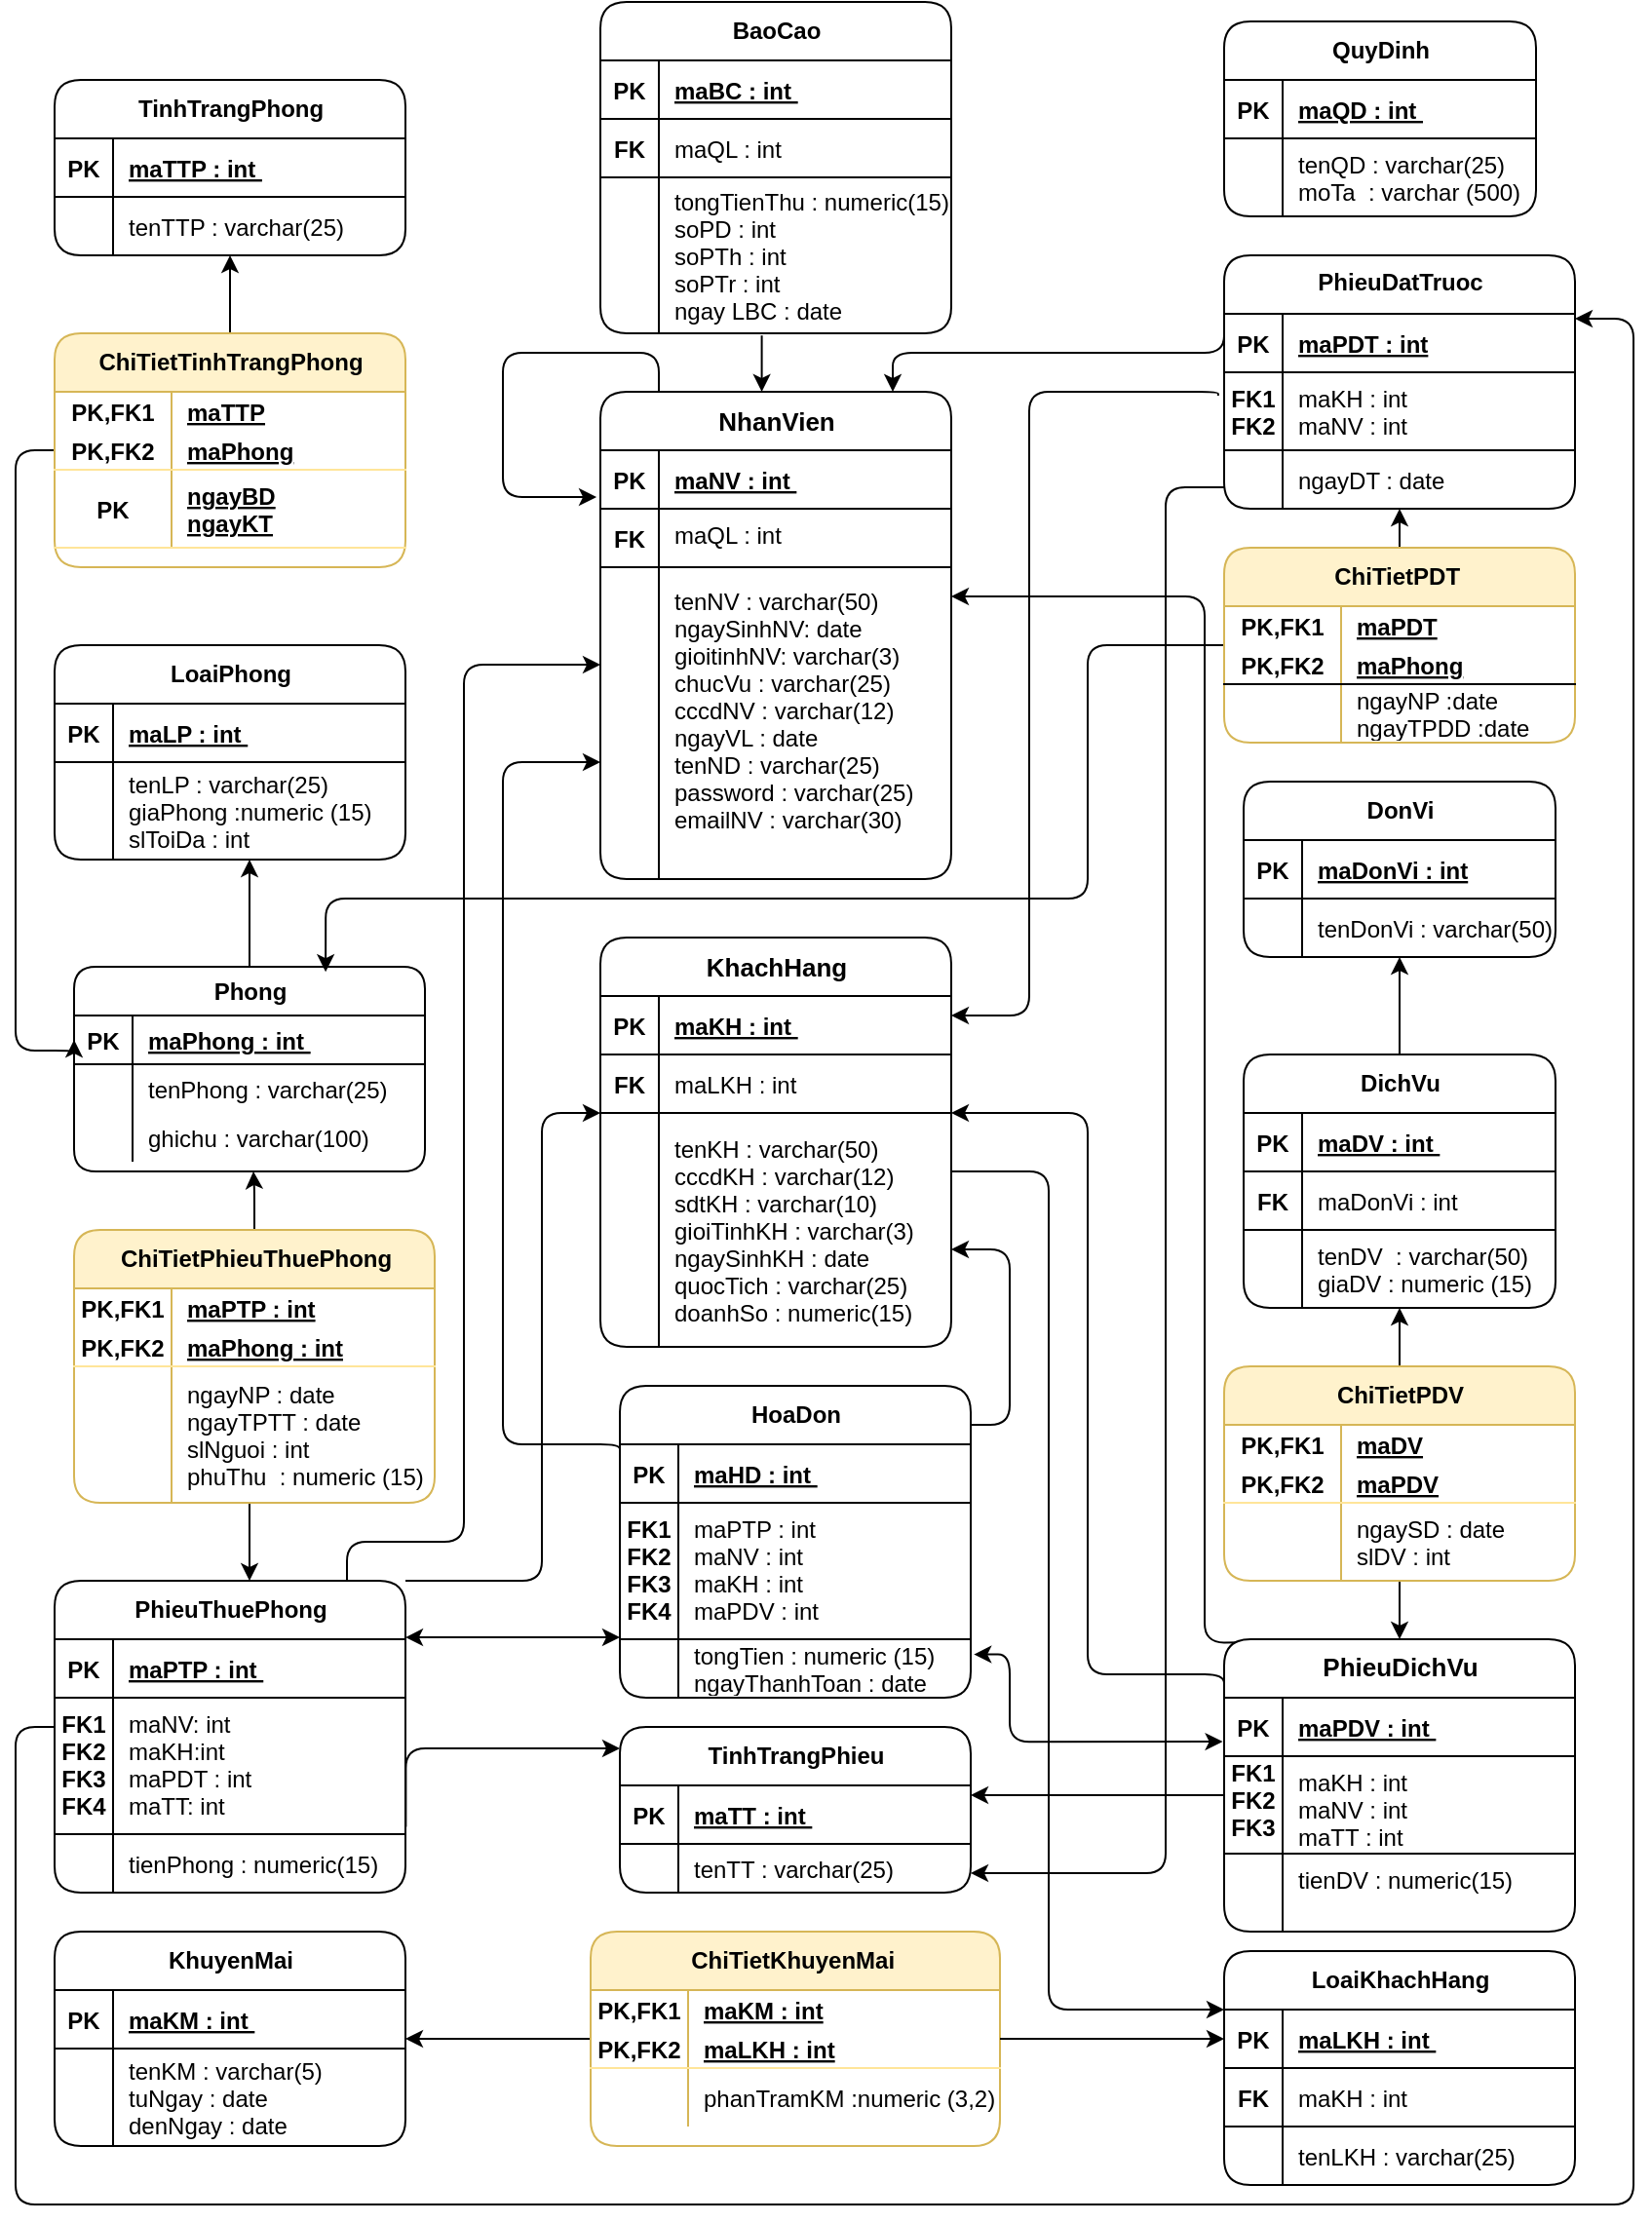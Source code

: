 <mxfile version="14.8.4" type="google" pages="2"><diagram id="706it0VQUnLZ_iwaJs_4" name="pdm"><mxGraphModel dx="1958" dy="1560" grid="1" gridSize="10" guides="1" tooltips="1" connect="1" arrows="1" fold="1" page="1" pageScale="1" pageWidth="850" pageHeight="1100" math="0" shadow="0"><root><mxCell id="UWzVMoPDytoXYkFvivJy-0"/><mxCell id="UWzVMoPDytoXYkFvivJy-1" parent="UWzVMoPDytoXYkFvivJy-0"/><mxCell id="UWzVMoPDytoXYkFvivJy-2" style="edgeStyle=orthogonalEdgeStyle;rounded=1;orthogonalLoop=1;jettySize=auto;html=1;entryX=1;entryY=-0.033;entryDx=0;entryDy=0;entryPerimeter=0;fontSize=12;startArrow=classic;startFill=1;endArrow=classic;endFill=1;" parent="UWzVMoPDytoXYkFvivJy-1" source="UWzVMoPDytoXYkFvivJy-5" target="UWzVMoPDytoXYkFvivJy-64" edge="1"><mxGeometry relative="1" as="geometry"><Array as="points"><mxPoint x="-560" y="-261"/><mxPoint x="-560" y="-261"/></Array></mxGeometry></mxCell><mxCell id="UWzVMoPDytoXYkFvivJy-3" value="&lt;span style=&quot;color: rgba(0 , 0 , 0 , 0) ; font-family: monospace ; font-size: 0px ; background-color: rgb(248 , 249 , 250)&quot;&gt;%3CmxGraphModel%3E%3Croot%3E%3CmxCell%20id%3D%220%22%2F%3E%3CmxCell%20id%3D%221%22%20parent%3D%220%22%2F%3E%3CmxCell%20id%3D%222%22%20value%3D%22%26lt%3Bfont%20style%3D%26quot%3Bfont-size%3A%209px%26quot%3B%26gt%3BKhachHang_%26lt%3Bbr%26gt%3BHoaDon%26lt%3Bbr%26gt%3B%26lt%3B%2Ffont%26gt%3B%22%20style%3D%22edgeLabel%3Bhtml%3D1%3Balign%3Dcenter%3BverticalAlign%3Dmiddle%3Bresizable%3D0%3Bpoints%3D%5B%5D%3BfontSize%3D12%3B%22%20vertex%3D%221%22%20connectable%3D%220%22%20parent%3D%221%22%3E%3CmxGeometry%20x%3D%22-480%22%20y%3D%22-410.333%22%20as%3D%22geometry%22%2F%3E%3C%2FmxCell%3E%3C%2Froot%3E%3C%2FmxGraphModel%3E&lt;/span&gt;" style="edgeLabel;html=1;align=center;verticalAlign=middle;resizable=0;points=[];fontSize=12;" parent="UWzVMoPDytoXYkFvivJy-2" vertex="1" connectable="0"><mxGeometry x="0.087" y="-1" relative="1" as="geometry"><mxPoint as="offset"/></mxGeometry></mxCell><mxCell id="UWzVMoPDytoXYkFvivJy-4" style="edgeStyle=orthogonalEdgeStyle;rounded=1;orthogonalLoop=1;jettySize=auto;html=1;entryX=-0.004;entryY=0.752;entryDx=0;entryDy=0;entryPerimeter=0;fontSize=12;startArrow=classic;startFill=1;endArrow=classic;endFill=1;exitX=1.009;exitY=0.26;exitDx=0;exitDy=0;exitPerimeter=0;" parent="UWzVMoPDytoXYkFvivJy-1" source="UWzVMoPDytoXYkFvivJy-12" target="UWzVMoPDytoXYkFvivJy-74" edge="1"><mxGeometry relative="1" as="geometry"><Array as="points"><mxPoint x="-330" y="-252"/><mxPoint x="-330" y="-207"/></Array></mxGeometry></mxCell><mxCell id="UWzVMoPDytoXYkFvivJy-5" value="HoaDon" style="shape=table;startSize=30;container=1;collapsible=1;childLayout=tableLayout;fixedRows=1;rowLines=0;fontStyle=1;align=center;resizeLast=1;rounded=1;html=1;" parent="UWzVMoPDytoXYkFvivJy-1" vertex="1"><mxGeometry x="-530" y="-390" width="180" height="160" as="geometry"/></mxCell><mxCell id="UWzVMoPDytoXYkFvivJy-6" value="" style="shape=partialRectangle;collapsible=0;dropTarget=0;pointerEvents=0;fillColor=none;top=0;left=0;bottom=1;right=0;points=[[0,0.5],[1,0.5]];portConstraint=eastwest;" parent="UWzVMoPDytoXYkFvivJy-5" vertex="1"><mxGeometry y="30" width="180" height="30" as="geometry"/></mxCell><mxCell id="UWzVMoPDytoXYkFvivJy-7" value="PK" style="shape=partialRectangle;connectable=0;fillColor=none;top=0;left=0;bottom=0;right=0;fontStyle=1;overflow=hidden;" parent="UWzVMoPDytoXYkFvivJy-6" vertex="1"><mxGeometry width="30" height="30" as="geometry"/></mxCell><mxCell id="UWzVMoPDytoXYkFvivJy-8" value="maHD : int " style="shape=partialRectangle;connectable=0;fillColor=none;top=0;left=0;bottom=0;right=0;align=left;spacingLeft=6;fontStyle=5;overflow=hidden;" parent="UWzVMoPDytoXYkFvivJy-6" vertex="1"><mxGeometry x="30" width="150" height="30" as="geometry"/></mxCell><mxCell id="UWzVMoPDytoXYkFvivJy-9" value="" style="shape=partialRectangle;collapsible=0;dropTarget=0;pointerEvents=0;fillColor=none;top=0;left=0;bottom=1;right=0;points=[[0,0.5],[1,0.5]];portConstraint=eastwest;verticalAlign=top;" parent="UWzVMoPDytoXYkFvivJy-5" vertex="1"><mxGeometry y="60" width="180" height="70" as="geometry"/></mxCell><mxCell id="UWzVMoPDytoXYkFvivJy-10" value="FK1&#10;FK2&#10;FK3&#10;FK4" style="shape=partialRectangle;connectable=0;fillColor=none;top=0;left=0;bottom=0;right=0;fontStyle=1;overflow=hidden;verticalAlign=top;" parent="UWzVMoPDytoXYkFvivJy-9" vertex="1"><mxGeometry width="30" height="70" as="geometry"/></mxCell><mxCell id="UWzVMoPDytoXYkFvivJy-11" value="maPTP : int&#10;maNV : int&#10;maKH : int&#10;maPDV : int" style="shape=partialRectangle;connectable=0;fillColor=none;top=0;left=0;bottom=0;right=0;align=left;spacingLeft=6;fontStyle=0;overflow=hidden;verticalAlign=top;" parent="UWzVMoPDytoXYkFvivJy-9" vertex="1"><mxGeometry x="30" width="150" height="70" as="geometry"/></mxCell><mxCell id="UWzVMoPDytoXYkFvivJy-12" value="" style="shape=partialRectangle;collapsible=0;dropTarget=0;pointerEvents=0;fillColor=none;top=0;left=0;bottom=0;right=0;points=[[0,0.5],[1,0.5]];portConstraint=eastwest;" parent="UWzVMoPDytoXYkFvivJy-5" vertex="1"><mxGeometry y="130" width="180" height="30" as="geometry"/></mxCell><mxCell id="UWzVMoPDytoXYkFvivJy-13" value="" style="shape=partialRectangle;connectable=0;fillColor=none;top=0;left=0;bottom=0;right=0;editable=1;overflow=hidden;" parent="UWzVMoPDytoXYkFvivJy-12" vertex="1"><mxGeometry width="30" height="30" as="geometry"/></mxCell><mxCell id="UWzVMoPDytoXYkFvivJy-14" value="tongTien : numeric (15)&#10;ngayThanhToan : date" style="shape=partialRectangle;connectable=0;fillColor=none;top=0;left=0;bottom=0;right=0;align=left;spacingLeft=6;overflow=hidden;" parent="UWzVMoPDytoXYkFvivJy-12" vertex="1"><mxGeometry x="30" width="150" height="30" as="geometry"/></mxCell><mxCell id="UWzVMoPDytoXYkFvivJy-15" style="edgeStyle=orthogonalEdgeStyle;rounded=1;orthogonalLoop=1;jettySize=auto;html=1;fontSize=12;startArrow=none;startFill=0;endArrow=classic;endFill=1;exitX=0.5;exitY=0;exitDx=0;exitDy=0;" parent="UWzVMoPDytoXYkFvivJy-1" source="UWzVMoPDytoXYkFvivJy-195" target="UWzVMoPDytoXYkFvivJy-16" edge="1"><mxGeometry relative="1" as="geometry"/></mxCell><mxCell id="UWzVMoPDytoXYkFvivJy-16" value="DichVu" style="shape=table;startSize=30;container=1;collapsible=1;childLayout=tableLayout;fixedRows=1;rowLines=0;fontStyle=1;align=center;resizeLast=1;rounded=1;html=1;" parent="UWzVMoPDytoXYkFvivJy-1" vertex="1"><mxGeometry x="-210" y="-560" width="160" height="130" as="geometry"/></mxCell><mxCell id="UWzVMoPDytoXYkFvivJy-17" value="" style="shape=partialRectangle;collapsible=0;dropTarget=0;pointerEvents=0;fillColor=none;top=0;left=0;bottom=1;right=0;points=[[0,0.5],[1,0.5]];portConstraint=eastwest;" parent="UWzVMoPDytoXYkFvivJy-16" vertex="1"><mxGeometry y="30" width="160" height="30" as="geometry"/></mxCell><mxCell id="UWzVMoPDytoXYkFvivJy-18" value="PK" style="shape=partialRectangle;connectable=0;fillColor=none;top=0;left=0;bottom=0;right=0;fontStyle=1;overflow=hidden;" parent="UWzVMoPDytoXYkFvivJy-17" vertex="1"><mxGeometry width="30" height="30" as="geometry"/></mxCell><mxCell id="UWzVMoPDytoXYkFvivJy-19" value="maDV : int " style="shape=partialRectangle;connectable=0;fillColor=none;top=0;left=0;bottom=0;right=0;align=left;spacingLeft=6;fontStyle=5;overflow=hidden;" parent="UWzVMoPDytoXYkFvivJy-17" vertex="1"><mxGeometry x="30" width="130" height="30" as="geometry"/></mxCell><mxCell id="UWzVMoPDytoXYkFvivJy-20" value="" style="shape=partialRectangle;collapsible=0;dropTarget=0;pointerEvents=0;fillColor=none;top=0;left=0;bottom=1;right=0;points=[[0,0.5],[1,0.5]];portConstraint=eastwest;" parent="UWzVMoPDytoXYkFvivJy-16" vertex="1"><mxGeometry y="60" width="160" height="30" as="geometry"/></mxCell><mxCell id="UWzVMoPDytoXYkFvivJy-21" value="FK" style="shape=partialRectangle;connectable=0;fillColor=none;top=0;left=0;bottom=0;right=0;fontStyle=1;overflow=hidden;" parent="UWzVMoPDytoXYkFvivJy-20" vertex="1"><mxGeometry width="30" height="30" as="geometry"/></mxCell><mxCell id="UWzVMoPDytoXYkFvivJy-22" value="maDonVi : int " style="shape=partialRectangle;connectable=0;fillColor=none;top=0;left=0;bottom=0;right=0;align=left;spacingLeft=6;fontStyle=0;overflow=hidden;" parent="UWzVMoPDytoXYkFvivJy-20" vertex="1"><mxGeometry x="30" width="130" height="30" as="geometry"/></mxCell><mxCell id="UWzVMoPDytoXYkFvivJy-23" value="" style="shape=partialRectangle;collapsible=0;dropTarget=0;pointerEvents=0;fillColor=none;top=0;left=0;bottom=0;right=0;points=[[0,0.5],[1,0.5]];portConstraint=eastwest;" parent="UWzVMoPDytoXYkFvivJy-16" vertex="1"><mxGeometry y="90" width="160" height="40" as="geometry"/></mxCell><mxCell id="UWzVMoPDytoXYkFvivJy-24" value="" style="shape=partialRectangle;connectable=0;fillColor=none;top=0;left=0;bottom=0;right=0;editable=1;overflow=hidden;" parent="UWzVMoPDytoXYkFvivJy-23" vertex="1"><mxGeometry width="30" height="40" as="geometry"/></mxCell><mxCell id="UWzVMoPDytoXYkFvivJy-25" value="tenDV  : varchar(50)&#10;giaDV : numeric (15)" style="shape=partialRectangle;connectable=0;fillColor=none;top=0;left=0;bottom=0;right=0;align=left;spacingLeft=6;overflow=hidden;" parent="UWzVMoPDytoXYkFvivJy-23" vertex="1"><mxGeometry x="30" width="130" height="40" as="geometry"/></mxCell><mxCell id="UWzVMoPDytoXYkFvivJy-26" style="edgeStyle=orthogonalEdgeStyle;rounded=1;orthogonalLoop=1;jettySize=auto;html=1;fontSize=12;startArrow=none;startFill=0;endArrow=classic;endFill=1;exitX=0;exitY=0.18;exitDx=0;exitDy=0;exitPerimeter=0;" parent="UWzVMoPDytoXYkFvivJy-1" source="UWzVMoPDytoXYkFvivJy-73" target="UWzVMoPDytoXYkFvivJy-28" edge="1"><mxGeometry relative="1" as="geometry"><Array as="points"><mxPoint x="-290" y="-242"/><mxPoint x="-290" y="-530"/></Array></mxGeometry></mxCell><mxCell id="UWzVMoPDytoXYkFvivJy-27" style="edgeStyle=orthogonalEdgeStyle;rounded=1;orthogonalLoop=1;jettySize=auto;html=1;fontSize=12;startArrow=none;startFill=0;endArrow=classic;endFill=1;" parent="UWzVMoPDytoXYkFvivJy-1" source="UWzVMoPDytoXYkFvivJy-63" target="UWzVMoPDytoXYkFvivJy-28" edge="1"><mxGeometry relative="1" as="geometry"><Array as="points"><mxPoint x="-640" y="-290"/><mxPoint x="-570" y="-290"/><mxPoint x="-570" y="-530"/></Array></mxGeometry></mxCell><mxCell id="UWzVMoPDytoXYkFvivJy-28" value="KhachHang" style="shape=table;startSize=30;container=1;collapsible=1;childLayout=tableLayout;fixedRows=1;rowLines=0;fontStyle=1;align=center;resizeLast=1;rounded=1;html=1;fontSize=13;" parent="UWzVMoPDytoXYkFvivJy-1" vertex="1"><mxGeometry x="-540" y="-620" width="180" height="210" as="geometry"/></mxCell><mxCell id="UWzVMoPDytoXYkFvivJy-29" value="" style="shape=partialRectangle;collapsible=0;dropTarget=0;pointerEvents=0;fillColor=none;top=0;left=0;bottom=1;right=0;points=[[0,0.5],[1,0.5]];portConstraint=eastwest;" parent="UWzVMoPDytoXYkFvivJy-28" vertex="1"><mxGeometry y="30" width="180" height="30" as="geometry"/></mxCell><mxCell id="UWzVMoPDytoXYkFvivJy-30" value="PK" style="shape=partialRectangle;connectable=0;fillColor=none;top=0;left=0;bottom=0;right=0;fontStyle=1;overflow=hidden;" parent="UWzVMoPDytoXYkFvivJy-29" vertex="1"><mxGeometry width="30" height="30" as="geometry"/></mxCell><mxCell id="UWzVMoPDytoXYkFvivJy-31" value="maKH : int " style="shape=partialRectangle;connectable=0;fillColor=none;top=0;left=0;bottom=0;right=0;align=left;spacingLeft=6;fontStyle=5;overflow=hidden;" parent="UWzVMoPDytoXYkFvivJy-29" vertex="1"><mxGeometry x="30" width="150" height="30" as="geometry"/></mxCell><mxCell id="UWzVMoPDytoXYkFvivJy-32" value="" style="shape=partialRectangle;collapsible=0;dropTarget=0;pointerEvents=0;fillColor=none;top=0;left=0;bottom=1;right=0;points=[[0,0.5],[1,0.5]];portConstraint=eastwest;" parent="UWzVMoPDytoXYkFvivJy-28" vertex="1"><mxGeometry y="60" width="180" height="30" as="geometry"/></mxCell><mxCell id="UWzVMoPDytoXYkFvivJy-33" value="FK" style="shape=partialRectangle;connectable=0;fillColor=none;top=0;left=0;bottom=0;right=0;fontStyle=1;overflow=hidden;" parent="UWzVMoPDytoXYkFvivJy-32" vertex="1"><mxGeometry width="30" height="30" as="geometry"/></mxCell><mxCell id="UWzVMoPDytoXYkFvivJy-34" value="maLKH : int " style="shape=partialRectangle;connectable=0;fillColor=none;top=0;left=0;bottom=0;right=0;align=left;spacingLeft=6;fontStyle=0;overflow=hidden;" parent="UWzVMoPDytoXYkFvivJy-32" vertex="1"><mxGeometry x="30" width="150" height="30" as="geometry"/></mxCell><mxCell id="UWzVMoPDytoXYkFvivJy-35" value="" style="shape=partialRectangle;collapsible=0;dropTarget=0;pointerEvents=0;fillColor=none;top=0;left=0;bottom=0;right=0;points=[[0,0.5],[1,0.5]];portConstraint=eastwest;" parent="UWzVMoPDytoXYkFvivJy-28" vertex="1"><mxGeometry y="90" width="180" height="120" as="geometry"/></mxCell><mxCell id="UWzVMoPDytoXYkFvivJy-36" value="" style="shape=partialRectangle;connectable=0;fillColor=none;top=0;left=0;bottom=0;right=0;editable=1;overflow=hidden;" parent="UWzVMoPDytoXYkFvivJy-35" vertex="1"><mxGeometry width="30" height="120" as="geometry"/></mxCell><mxCell id="UWzVMoPDytoXYkFvivJy-37" value="tenKH : varchar(50)&#10;cccdKH : varchar(12)&#10;sdtKH : varchar(10)&#10;gioiTinhKH : varchar(3)&#10;ngaySinhKH : date&#10;quocTich : varchar(25)&#10;doanhSo : numeric(15)" style="shape=partialRectangle;connectable=0;fillColor=none;top=0;left=0;bottom=0;right=0;align=left;spacingLeft=6;overflow=hidden;" parent="UWzVMoPDytoXYkFvivJy-35" vertex="1"><mxGeometry x="30" width="150" height="120" as="geometry"/></mxCell><mxCell id="UWzVMoPDytoXYkFvivJy-38" style="edgeStyle=orthogonalEdgeStyle;rounded=1;orthogonalLoop=1;jettySize=auto;html=1;fontSize=12;startArrow=none;startFill=0;endArrow=classic;endFill=1;" parent="UWzVMoPDytoXYkFvivJy-1" source="UWzVMoPDytoXYkFvivJy-63" target="UWzVMoPDytoXYkFvivJy-41" edge="1"><mxGeometry relative="1" as="geometry"><Array as="points"><mxPoint x="-670" y="-310"/><mxPoint x="-610" y="-310"/><mxPoint x="-610" y="-760"/></Array></mxGeometry></mxCell><mxCell id="UWzVMoPDytoXYkFvivJy-39" style="edgeStyle=orthogonalEdgeStyle;rounded=1;orthogonalLoop=1;jettySize=auto;html=1;fontSize=12;startArrow=none;startFill=0;endArrow=classic;endFill=1;exitX=0.221;exitY=0.011;exitDx=0;exitDy=0;exitPerimeter=0;" parent="UWzVMoPDytoXYkFvivJy-1" source="UWzVMoPDytoXYkFvivJy-73" target="UWzVMoPDytoXYkFvivJy-41" edge="1"><mxGeometry relative="1" as="geometry"><Array as="points"><mxPoint x="-230" y="-259"/><mxPoint x="-230" y="-795"/></Array><mxPoint x="-210" y="-260" as="sourcePoint"/></mxGeometry></mxCell><mxCell id="UWzVMoPDytoXYkFvivJy-40" style="edgeStyle=orthogonalEdgeStyle;rounded=1;orthogonalLoop=1;jettySize=auto;html=1;fontSize=12;startArrow=none;startFill=0;endArrow=classic;endFill=1;exitX=0;exitY=0.25;exitDx=0;exitDy=0;" parent="UWzVMoPDytoXYkFvivJy-1" source="UWzVMoPDytoXYkFvivJy-119" target="UWzVMoPDytoXYkFvivJy-41" edge="1"><mxGeometry relative="1" as="geometry"><Array as="points"><mxPoint x="-220" y="-920"/><mxPoint x="-390" y="-920"/></Array></mxGeometry></mxCell><mxCell id="UWzVMoPDytoXYkFvivJy-41" value="NhanVien" style="shape=table;startSize=30;container=1;collapsible=1;childLayout=tableLayout;fixedRows=1;rowLines=0;fontStyle=1;align=center;resizeLast=1;rounded=1;html=1;fontSize=13;" parent="UWzVMoPDytoXYkFvivJy-1" vertex="1"><mxGeometry x="-540" y="-900" width="180" height="250" as="geometry"/></mxCell><mxCell id="UWzVMoPDytoXYkFvivJy-42" value="" style="shape=partialRectangle;collapsible=0;dropTarget=0;pointerEvents=0;fillColor=none;top=0;left=0;bottom=1;right=0;points=[[0,0.5],[1,0.5]];portConstraint=eastwest;" parent="UWzVMoPDytoXYkFvivJy-41" vertex="1"><mxGeometry y="30" width="180" height="30" as="geometry"/></mxCell><mxCell id="UWzVMoPDytoXYkFvivJy-43" value="PK" style="shape=partialRectangle;connectable=0;fillColor=none;top=0;left=0;bottom=0;right=0;fontStyle=1;overflow=hidden;" parent="UWzVMoPDytoXYkFvivJy-42" vertex="1"><mxGeometry width="30" height="30" as="geometry"/></mxCell><mxCell id="UWzVMoPDytoXYkFvivJy-44" value="maNV : int " style="shape=partialRectangle;connectable=0;fillColor=none;top=0;left=0;bottom=0;right=0;align=left;spacingLeft=6;fontStyle=5;overflow=hidden;" parent="UWzVMoPDytoXYkFvivJy-42" vertex="1"><mxGeometry x="30" width="150" height="30" as="geometry"/></mxCell><mxCell id="UWzVMoPDytoXYkFvivJy-45" value="" style="shape=partialRectangle;collapsible=0;dropTarget=0;pointerEvents=0;fillColor=none;top=0;left=0;bottom=1;right=0;points=[[0,0.5],[1,0.5]];portConstraint=eastwest;" parent="UWzVMoPDytoXYkFvivJy-41" vertex="1"><mxGeometry y="60" width="180" height="30" as="geometry"/></mxCell><mxCell id="UWzVMoPDytoXYkFvivJy-46" value="FK" style="shape=partialRectangle;connectable=0;fillColor=none;top=0;left=0;bottom=0;right=0;fontStyle=1;overflow=hidden;" parent="UWzVMoPDytoXYkFvivJy-45" vertex="1"><mxGeometry width="30" height="30" as="geometry"/></mxCell><mxCell id="UWzVMoPDytoXYkFvivJy-47" value="maQL : int" style="shape=partialRectangle;connectable=0;fillColor=none;top=0;left=0;bottom=0;right=0;align=left;spacingLeft=6;fontStyle=0;overflow=hidden;verticalAlign=top;" parent="UWzVMoPDytoXYkFvivJy-45" vertex="1"><mxGeometry x="30" width="150" height="30" as="geometry"/></mxCell><mxCell id="UWzVMoPDytoXYkFvivJy-48" value="" style="shape=partialRectangle;collapsible=0;dropTarget=0;pointerEvents=0;fillColor=none;top=0;left=0;bottom=0;right=0;points=[[0,0.5],[1,0.5]];portConstraint=eastwest;" parent="UWzVMoPDytoXYkFvivJy-41" vertex="1"><mxGeometry y="90" width="180" height="160" as="geometry"/></mxCell><mxCell id="UWzVMoPDytoXYkFvivJy-49" value="" style="shape=partialRectangle;connectable=0;fillColor=none;top=0;left=0;bottom=0;right=0;editable=1;overflow=hidden;" parent="UWzVMoPDytoXYkFvivJy-48" vertex="1"><mxGeometry width="30" height="160" as="geometry"/></mxCell><mxCell id="UWzVMoPDytoXYkFvivJy-50" value="tenNV : varchar(50)&#10;ngaySinhNV: date&#10;gioitinhNV: varchar(3)&#10;chucVu : varchar(25)&#10;cccdNV : varchar(12)&#10;ngayVL : date&#10;tenND : varchar(25)&#10;password : varchar(25)&#10;emailNV : varchar(30)&#10;" style="shape=partialRectangle;connectable=0;fillColor=none;top=0;left=0;bottom=0;right=0;align=left;spacingLeft=6;overflow=hidden;fontSize=12;" parent="UWzVMoPDytoXYkFvivJy-48" vertex="1"><mxGeometry x="30" width="150" height="160" as="geometry"/></mxCell><mxCell id="UWzVMoPDytoXYkFvivJy-51" style="edgeStyle=orthogonalEdgeStyle;rounded=1;orthogonalLoop=1;jettySize=auto;html=1;fontSize=12;startArrow=none;startFill=0;endArrow=classic;endFill=1;entryX=-0.011;entryY=0.8;entryDx=0;entryDy=0;entryPerimeter=0;" parent="UWzVMoPDytoXYkFvivJy-41" source="UWzVMoPDytoXYkFvivJy-41" target="UWzVMoPDytoXYkFvivJy-42" edge="1"><mxGeometry relative="1" as="geometry"><mxPoint y="90" as="targetPoint"/><Array as="points"><mxPoint x="30" y="-20"/><mxPoint x="-50" y="-20"/><mxPoint x="-50" y="54"/></Array></mxGeometry></mxCell><mxCell id="UWzVMoPDytoXYkFvivJy-52" value="LoaiKhachHang" style="shape=table;startSize=30;container=1;collapsible=1;childLayout=tableLayout;fixedRows=1;rowLines=0;fontStyle=1;align=center;resizeLast=1;rounded=1;html=1;" parent="UWzVMoPDytoXYkFvivJy-1" vertex="1"><mxGeometry x="-220" y="-100" width="180" height="120" as="geometry"/></mxCell><mxCell id="UWzVMoPDytoXYkFvivJy-53" value="" style="shape=partialRectangle;collapsible=0;dropTarget=0;pointerEvents=0;fillColor=none;top=0;left=0;bottom=1;right=0;points=[[0,0.5],[1,0.5]];portConstraint=eastwest;" parent="UWzVMoPDytoXYkFvivJy-52" vertex="1"><mxGeometry y="30" width="180" height="30" as="geometry"/></mxCell><mxCell id="UWzVMoPDytoXYkFvivJy-54" value="PK" style="shape=partialRectangle;connectable=0;fillColor=none;top=0;left=0;bottom=0;right=0;fontStyle=1;overflow=hidden;" parent="UWzVMoPDytoXYkFvivJy-53" vertex="1"><mxGeometry width="30" height="30" as="geometry"/></mxCell><mxCell id="UWzVMoPDytoXYkFvivJy-55" value="maLKH : int " style="shape=partialRectangle;connectable=0;fillColor=none;top=0;left=0;bottom=0;right=0;align=left;spacingLeft=6;fontStyle=5;overflow=hidden;" parent="UWzVMoPDytoXYkFvivJy-53" vertex="1"><mxGeometry x="30" width="150" height="30" as="geometry"/></mxCell><mxCell id="UWzVMoPDytoXYkFvivJy-56" value="" style="shape=partialRectangle;collapsible=0;dropTarget=0;pointerEvents=0;fillColor=none;top=0;left=0;bottom=1;right=0;points=[[0,0.5],[1,0.5]];portConstraint=eastwest;" parent="UWzVMoPDytoXYkFvivJy-52" vertex="1"><mxGeometry y="60" width="180" height="30" as="geometry"/></mxCell><mxCell id="UWzVMoPDytoXYkFvivJy-57" value="FK" style="shape=partialRectangle;connectable=0;fillColor=none;top=0;left=0;bottom=0;right=0;fontStyle=1;overflow=hidden;" parent="UWzVMoPDytoXYkFvivJy-56" vertex="1"><mxGeometry width="30" height="30" as="geometry"/></mxCell><mxCell id="UWzVMoPDytoXYkFvivJy-58" value="maKH : int" style="shape=partialRectangle;connectable=0;fillColor=none;top=0;left=0;bottom=0;right=0;align=left;spacingLeft=6;fontStyle=0;overflow=hidden;" parent="UWzVMoPDytoXYkFvivJy-56" vertex="1"><mxGeometry x="30" width="150" height="30" as="geometry"/></mxCell><mxCell id="UWzVMoPDytoXYkFvivJy-59" value="" style="shape=partialRectangle;collapsible=0;dropTarget=0;pointerEvents=0;fillColor=none;top=0;left=0;bottom=0;right=0;points=[[0,0.5],[1,0.5]];portConstraint=eastwest;" parent="UWzVMoPDytoXYkFvivJy-52" vertex="1"><mxGeometry y="90" width="180" height="30" as="geometry"/></mxCell><mxCell id="UWzVMoPDytoXYkFvivJy-60" value="" style="shape=partialRectangle;connectable=0;fillColor=none;top=0;left=0;bottom=0;right=0;editable=1;overflow=hidden;" parent="UWzVMoPDytoXYkFvivJy-59" vertex="1"><mxGeometry width="30" height="30" as="geometry"/></mxCell><mxCell id="UWzVMoPDytoXYkFvivJy-61" value="tenLKH : varchar(25)" style="shape=partialRectangle;connectable=0;fillColor=none;top=0;left=0;bottom=0;right=0;align=left;spacingLeft=6;overflow=hidden;" parent="UWzVMoPDytoXYkFvivJy-59" vertex="1"><mxGeometry x="30" width="150" height="30" as="geometry"/></mxCell><mxCell id="UWzVMoPDytoXYkFvivJy-62" style="edgeStyle=orthogonalEdgeStyle;rounded=1;orthogonalLoop=1;jettySize=auto;html=1;entryX=1;entryY=0.25;entryDx=0;entryDy=0;fontSize=12;startArrow=none;startFill=0;endArrow=classic;endFill=1;" parent="UWzVMoPDytoXYkFvivJy-1" source="UWzVMoPDytoXYkFvivJy-63" target="UWzVMoPDytoXYkFvivJy-119" edge="1"><mxGeometry relative="1" as="geometry"><Array as="points"><mxPoint x="-840" y="-215"/><mxPoint x="-840" y="30"/><mxPoint x="-10" y="30"/><mxPoint x="-10" y="-938"/></Array></mxGeometry></mxCell><mxCell id="UWzVMoPDytoXYkFvivJy-63" value="PhieuThuePhong" style="shape=table;startSize=30;container=1;collapsible=1;childLayout=tableLayout;fixedRows=1;rowLines=0;fontStyle=1;align=center;resizeLast=1;rounded=1;html=1;" parent="UWzVMoPDytoXYkFvivJy-1" vertex="1"><mxGeometry x="-820" y="-290" width="180" height="160" as="geometry"/></mxCell><mxCell id="UWzVMoPDytoXYkFvivJy-64" value="" style="shape=partialRectangle;collapsible=0;dropTarget=0;pointerEvents=0;fillColor=none;top=0;left=0;bottom=1;right=0;points=[[0,0.5],[1,0.5]];portConstraint=eastwest;" parent="UWzVMoPDytoXYkFvivJy-63" vertex="1"><mxGeometry y="30" width="180" height="30" as="geometry"/></mxCell><mxCell id="UWzVMoPDytoXYkFvivJy-65" value="PK" style="shape=partialRectangle;connectable=0;fillColor=none;top=0;left=0;bottom=0;right=0;fontStyle=1;overflow=hidden;" parent="UWzVMoPDytoXYkFvivJy-64" vertex="1"><mxGeometry width="30" height="30" as="geometry"/></mxCell><mxCell id="UWzVMoPDytoXYkFvivJy-66" value="maPTP : int " style="shape=partialRectangle;connectable=0;fillColor=none;top=0;left=0;bottom=0;right=0;align=left;spacingLeft=6;fontStyle=5;overflow=hidden;" parent="UWzVMoPDytoXYkFvivJy-64" vertex="1"><mxGeometry x="30" width="150" height="30" as="geometry"/></mxCell><mxCell id="UWzVMoPDytoXYkFvivJy-67" value="" style="shape=partialRectangle;collapsible=0;dropTarget=0;pointerEvents=0;fillColor=none;top=0;left=0;bottom=1;right=0;points=[[0,0.5],[1,0.5]];portConstraint=eastwest;verticalAlign=top;" parent="UWzVMoPDytoXYkFvivJy-63" vertex="1"><mxGeometry y="60" width="180" height="70" as="geometry"/></mxCell><mxCell id="UWzVMoPDytoXYkFvivJy-68" value="FK1&#10;FK2&#10;FK3&#10;FK4&#10;" style="shape=partialRectangle;connectable=0;fillColor=none;top=0;left=0;bottom=0;right=0;fontStyle=1;overflow=hidden;verticalAlign=top;" parent="UWzVMoPDytoXYkFvivJy-67" vertex="1"><mxGeometry width="30" height="70" as="geometry"/></mxCell><mxCell id="UWzVMoPDytoXYkFvivJy-69" value="maNV: int&#10;maKH:int&#10;maPDT : int&#10;maTT: int" style="shape=partialRectangle;connectable=0;fillColor=none;top=0;left=0;bottom=0;right=0;align=left;spacingLeft=6;fontStyle=0;overflow=hidden;verticalAlign=top;" parent="UWzVMoPDytoXYkFvivJy-67" vertex="1"><mxGeometry x="30" width="150" height="70" as="geometry"/></mxCell><mxCell id="UWzVMoPDytoXYkFvivJy-70" value="" style="shape=partialRectangle;collapsible=0;dropTarget=0;pointerEvents=0;fillColor=none;top=0;left=0;bottom=0;right=0;points=[[0,0.5],[1,0.5]];portConstraint=eastwest;" parent="UWzVMoPDytoXYkFvivJy-63" vertex="1"><mxGeometry y="130" width="180" height="30" as="geometry"/></mxCell><mxCell id="UWzVMoPDytoXYkFvivJy-71" value="" style="shape=partialRectangle;connectable=0;fillColor=none;top=0;left=0;bottom=0;right=0;editable=1;overflow=hidden;" parent="UWzVMoPDytoXYkFvivJy-70" vertex="1"><mxGeometry width="30" height="30" as="geometry"/></mxCell><mxCell id="UWzVMoPDytoXYkFvivJy-72" value="tienPhong : numeric(15)" style="shape=partialRectangle;connectable=0;fillColor=none;top=0;left=0;bottom=0;right=0;align=left;spacingLeft=6;overflow=hidden;" parent="UWzVMoPDytoXYkFvivJy-70" vertex="1"><mxGeometry x="30" width="150" height="30" as="geometry"/></mxCell><mxCell id="UWzVMoPDytoXYkFvivJy-73" value="&lt;font style=&quot;font-size: 13px&quot;&gt;PhieuDichVu&lt;/font&gt;" style="shape=table;startSize=30;container=1;collapsible=1;childLayout=tableLayout;fixedRows=1;rowLines=0;fontStyle=1;align=center;resizeLast=1;rounded=1;html=1;verticalAlign=top;" parent="UWzVMoPDytoXYkFvivJy-1" vertex="1"><mxGeometry x="-220" y="-260" width="180" height="150" as="geometry"/></mxCell><mxCell id="UWzVMoPDytoXYkFvivJy-74" value="" style="shape=partialRectangle;collapsible=0;dropTarget=0;pointerEvents=0;fillColor=none;top=0;left=0;bottom=1;right=0;points=[[0,0.5],[1,0.5]];portConstraint=eastwest;" parent="UWzVMoPDytoXYkFvivJy-73" vertex="1"><mxGeometry y="30" width="180" height="30" as="geometry"/></mxCell><mxCell id="UWzVMoPDytoXYkFvivJy-75" value="PK" style="shape=partialRectangle;connectable=0;fillColor=none;top=0;left=0;bottom=0;right=0;fontStyle=1;overflow=hidden;" parent="UWzVMoPDytoXYkFvivJy-74" vertex="1"><mxGeometry width="30" height="30" as="geometry"/></mxCell><mxCell id="UWzVMoPDytoXYkFvivJy-76" value="maPDV : int " style="shape=partialRectangle;connectable=0;fillColor=none;top=0;left=0;bottom=0;right=0;align=left;spacingLeft=6;fontStyle=5;overflow=hidden;" parent="UWzVMoPDytoXYkFvivJy-74" vertex="1"><mxGeometry x="30" width="150" height="30" as="geometry"/></mxCell><mxCell id="UWzVMoPDytoXYkFvivJy-77" value="" style="shape=partialRectangle;collapsible=0;dropTarget=0;pointerEvents=0;fillColor=none;top=0;left=0;bottom=1;right=0;points=[[0,0.5],[1,0.5]];portConstraint=eastwest;" parent="UWzVMoPDytoXYkFvivJy-73" vertex="1"><mxGeometry y="60" width="180" height="50" as="geometry"/></mxCell><mxCell id="UWzVMoPDytoXYkFvivJy-78" value="FK1&#10;FK2&#10;FK3&#10;" style="shape=partialRectangle;connectable=0;fillColor=none;top=0;left=0;bottom=0;right=0;fontStyle=1;overflow=hidden;" parent="UWzVMoPDytoXYkFvivJy-77" vertex="1"><mxGeometry width="30" height="50" as="geometry"/></mxCell><mxCell id="UWzVMoPDytoXYkFvivJy-79" value="maKH : int&#10;maNV : int &#10;maTT : int " style="shape=partialRectangle;connectable=0;fillColor=none;top=0;left=0;bottom=0;right=0;align=left;spacingLeft=6;fontStyle=0;overflow=hidden;verticalAlign=top;" parent="UWzVMoPDytoXYkFvivJy-77" vertex="1"><mxGeometry x="30" width="150" height="50" as="geometry"/></mxCell><mxCell id="UWzVMoPDytoXYkFvivJy-80" value="" style="shape=partialRectangle;collapsible=0;dropTarget=0;pointerEvents=0;fillColor=none;top=0;left=0;bottom=0;right=0;points=[[0,0.5],[1,0.5]];portConstraint=eastwest;" parent="UWzVMoPDytoXYkFvivJy-73" vertex="1"><mxGeometry y="110" width="180" height="40" as="geometry"/></mxCell><mxCell id="UWzVMoPDytoXYkFvivJy-81" value="" style="shape=partialRectangle;connectable=0;fillColor=none;top=0;left=0;bottom=0;right=0;editable=1;overflow=hidden;" parent="UWzVMoPDytoXYkFvivJy-80" vertex="1"><mxGeometry width="30" height="40" as="geometry"/></mxCell><mxCell id="UWzVMoPDytoXYkFvivJy-82" value="tienDV : numeric(15)&#10;" style="shape=partialRectangle;connectable=0;fillColor=none;top=0;left=0;bottom=0;right=0;align=left;spacingLeft=6;overflow=hidden;" parent="UWzVMoPDytoXYkFvivJy-80" vertex="1"><mxGeometry x="30" width="150" height="40" as="geometry"/></mxCell><mxCell id="UWzVMoPDytoXYkFvivJy-83" style="edgeStyle=orthogonalEdgeStyle;rounded=1;orthogonalLoop=1;jettySize=auto;html=1;fontSize=12;startArrow=none;startFill=0;endArrow=classic;endFill=1;" parent="UWzVMoPDytoXYkFvivJy-1" source="UWzVMoPDytoXYkFvivJy-16" target="UWzVMoPDytoXYkFvivJy-84" edge="1"><mxGeometry relative="1" as="geometry"/></mxCell><mxCell id="UWzVMoPDytoXYkFvivJy-84" value="DonVi" style="shape=table;startSize=30;container=1;collapsible=1;childLayout=tableLayout;fixedRows=1;rowLines=0;fontStyle=1;align=center;resizeLast=1;rounded=1;html=1;" parent="UWzVMoPDytoXYkFvivJy-1" vertex="1"><mxGeometry x="-210" y="-700" width="160" height="90" as="geometry"/></mxCell><mxCell id="UWzVMoPDytoXYkFvivJy-85" value="" style="shape=partialRectangle;collapsible=0;dropTarget=0;pointerEvents=0;fillColor=none;top=0;left=0;bottom=1;right=0;points=[[0,0.5],[1,0.5]];portConstraint=eastwest;" parent="UWzVMoPDytoXYkFvivJy-84" vertex="1"><mxGeometry y="30" width="160" height="30" as="geometry"/></mxCell><mxCell id="UWzVMoPDytoXYkFvivJy-86" value="PK" style="shape=partialRectangle;connectable=0;fillColor=none;top=0;left=0;bottom=0;right=0;fontStyle=1;overflow=hidden;" parent="UWzVMoPDytoXYkFvivJy-85" vertex="1"><mxGeometry width="30" height="30" as="geometry"/></mxCell><mxCell id="UWzVMoPDytoXYkFvivJy-87" value="maDonVi : int" style="shape=partialRectangle;connectable=0;fillColor=none;top=0;left=0;bottom=0;right=0;align=left;spacingLeft=6;fontStyle=5;overflow=hidden;" parent="UWzVMoPDytoXYkFvivJy-85" vertex="1"><mxGeometry x="30" width="130" height="30" as="geometry"/></mxCell><mxCell id="UWzVMoPDytoXYkFvivJy-88" value="" style="shape=partialRectangle;collapsible=0;dropTarget=0;pointerEvents=0;fillColor=none;top=0;left=0;bottom=0;right=0;points=[[0,0.5],[1,0.5]];portConstraint=eastwest;" parent="UWzVMoPDytoXYkFvivJy-84" vertex="1"><mxGeometry y="60" width="160" height="30" as="geometry"/></mxCell><mxCell id="UWzVMoPDytoXYkFvivJy-89" value="" style="shape=partialRectangle;connectable=0;fillColor=none;top=0;left=0;bottom=0;right=0;editable=1;overflow=hidden;" parent="UWzVMoPDytoXYkFvivJy-88" vertex="1"><mxGeometry width="30" height="30" as="geometry"/></mxCell><mxCell id="UWzVMoPDytoXYkFvivJy-90" value="tenDonVi : varchar(50)" style="shape=partialRectangle;connectable=0;fillColor=none;top=0;left=0;bottom=0;right=0;align=left;spacingLeft=6;overflow=hidden;" parent="UWzVMoPDytoXYkFvivJy-88" vertex="1"><mxGeometry x="30" width="130" height="30" as="geometry"/></mxCell><mxCell id="UWzVMoPDytoXYkFvivJy-91" style="edgeStyle=orthogonalEdgeStyle;rounded=1;orthogonalLoop=1;jettySize=auto;html=1;fontSize=12;startArrow=classic;startFill=1;endArrow=none;endFill=0;" parent="UWzVMoPDytoXYkFvivJy-1" source="UWzVMoPDytoXYkFvivJy-92" target="UWzVMoPDytoXYkFvivJy-188" edge="1"><mxGeometry relative="1" as="geometry"><Array as="points"><mxPoint x="-570" y="-55"/><mxPoint x="-570" y="-55"/></Array></mxGeometry></mxCell><mxCell id="UWzVMoPDytoXYkFvivJy-92" value="KhuyenMai" style="shape=table;startSize=30;container=1;collapsible=1;childLayout=tableLayout;fixedRows=1;rowLines=0;fontStyle=1;align=center;resizeLast=1;rounded=1;html=1;" parent="UWzVMoPDytoXYkFvivJy-1" vertex="1"><mxGeometry x="-820" y="-110" width="180" height="110" as="geometry"/></mxCell><mxCell id="UWzVMoPDytoXYkFvivJy-93" value="" style="shape=partialRectangle;collapsible=0;dropTarget=0;pointerEvents=0;fillColor=none;top=0;left=0;bottom=1;right=0;points=[[0,0.5],[1,0.5]];portConstraint=eastwest;" parent="UWzVMoPDytoXYkFvivJy-92" vertex="1"><mxGeometry y="30" width="180" height="30" as="geometry"/></mxCell><mxCell id="UWzVMoPDytoXYkFvivJy-94" value="PK" style="shape=partialRectangle;connectable=0;fillColor=none;top=0;left=0;bottom=0;right=0;fontStyle=1;overflow=hidden;" parent="UWzVMoPDytoXYkFvivJy-93" vertex="1"><mxGeometry width="30" height="30" as="geometry"/></mxCell><mxCell id="UWzVMoPDytoXYkFvivJy-95" value="maKM : int " style="shape=partialRectangle;connectable=0;fillColor=none;top=0;left=0;bottom=0;right=0;align=left;spacingLeft=6;fontStyle=5;overflow=hidden;" parent="UWzVMoPDytoXYkFvivJy-93" vertex="1"><mxGeometry x="30" width="150" height="30" as="geometry"/></mxCell><mxCell id="UWzVMoPDytoXYkFvivJy-96" value="" style="shape=partialRectangle;collapsible=0;dropTarget=0;pointerEvents=0;fillColor=none;top=0;left=0;bottom=0;right=0;points=[[0,0.5],[1,0.5]];portConstraint=eastwest;" parent="UWzVMoPDytoXYkFvivJy-92" vertex="1"><mxGeometry y="60" width="180" height="50" as="geometry"/></mxCell><mxCell id="UWzVMoPDytoXYkFvivJy-97" value="" style="shape=partialRectangle;connectable=0;fillColor=none;top=0;left=0;bottom=0;right=0;editable=1;overflow=hidden;" parent="UWzVMoPDytoXYkFvivJy-96" vertex="1"><mxGeometry width="30" height="50" as="geometry"/></mxCell><mxCell id="UWzVMoPDytoXYkFvivJy-98" value="tenKM : varchar(5)&#10;tuNgay : date&#10;denNgay : date" style="shape=partialRectangle;connectable=0;fillColor=none;top=0;left=0;bottom=0;right=0;align=left;spacingLeft=6;overflow=hidden;" parent="UWzVMoPDytoXYkFvivJy-96" vertex="1"><mxGeometry x="30" width="150" height="50" as="geometry"/></mxCell><mxCell id="UWzVMoPDytoXYkFvivJy-99" style="edgeStyle=orthogonalEdgeStyle;rounded=1;orthogonalLoop=1;jettySize=auto;html=1;fontSize=12;startArrow=none;startFill=0;endArrow=classic;endFill=1;" parent="UWzVMoPDytoXYkFvivJy-1" source="UWzVMoPDytoXYkFvivJy-108" target="UWzVMoPDytoXYkFvivJy-100" edge="1"><mxGeometry relative="1" as="geometry"><Array as="points"><mxPoint x="-720" y="-630"/><mxPoint x="-720" y="-630"/></Array></mxGeometry></mxCell><mxCell id="UWzVMoPDytoXYkFvivJy-100" value="LoaiPhong" style="shape=table;startSize=30;container=1;collapsible=1;childLayout=tableLayout;fixedRows=1;rowLines=0;fontStyle=1;align=center;resizeLast=1;rounded=1;html=1;" parent="UWzVMoPDytoXYkFvivJy-1" vertex="1"><mxGeometry x="-820" y="-770" width="180" height="110" as="geometry"/></mxCell><mxCell id="UWzVMoPDytoXYkFvivJy-101" value="" style="shape=partialRectangle;collapsible=0;dropTarget=0;pointerEvents=0;fillColor=none;top=0;left=0;bottom=1;right=0;points=[[0,0.5],[1,0.5]];portConstraint=eastwest;" parent="UWzVMoPDytoXYkFvivJy-100" vertex="1"><mxGeometry y="30" width="180" height="30" as="geometry"/></mxCell><mxCell id="UWzVMoPDytoXYkFvivJy-102" value="PK" style="shape=partialRectangle;connectable=0;fillColor=none;top=0;left=0;bottom=0;right=0;fontStyle=1;overflow=hidden;" parent="UWzVMoPDytoXYkFvivJy-101" vertex="1"><mxGeometry width="30" height="30" as="geometry"/></mxCell><mxCell id="UWzVMoPDytoXYkFvivJy-103" value="maLP : int " style="shape=partialRectangle;connectable=0;fillColor=none;top=0;left=0;bottom=0;right=0;align=left;spacingLeft=6;fontStyle=5;overflow=hidden;" parent="UWzVMoPDytoXYkFvivJy-101" vertex="1"><mxGeometry x="30" width="150" height="30" as="geometry"/></mxCell><mxCell id="UWzVMoPDytoXYkFvivJy-104" value="" style="shape=partialRectangle;collapsible=0;dropTarget=0;pointerEvents=0;fillColor=none;top=0;left=0;bottom=0;right=0;points=[[0,0.5],[1,0.5]];portConstraint=eastwest;" parent="UWzVMoPDytoXYkFvivJy-100" vertex="1"><mxGeometry y="60" width="180" height="50" as="geometry"/></mxCell><mxCell id="UWzVMoPDytoXYkFvivJy-105" value="" style="shape=partialRectangle;connectable=0;fillColor=none;top=0;left=0;bottom=0;right=0;editable=1;overflow=hidden;" parent="UWzVMoPDytoXYkFvivJy-104" vertex="1"><mxGeometry width="30" height="50" as="geometry"/></mxCell><mxCell id="UWzVMoPDytoXYkFvivJy-106" value="tenLP : varchar(25)&#10;giaPhong :numeric (15)&#10;slToiDa : int " style="shape=partialRectangle;connectable=0;fillColor=none;top=0;left=0;bottom=0;right=0;align=left;spacingLeft=6;overflow=hidden;" parent="UWzVMoPDytoXYkFvivJy-104" vertex="1"><mxGeometry x="30" width="150" height="50" as="geometry"/></mxCell><mxCell id="UWzVMoPDytoXYkFvivJy-107" style="edgeStyle=orthogonalEdgeStyle;rounded=1;orthogonalLoop=1;jettySize=auto;html=1;fontSize=12;startArrow=none;startFill=0;endArrow=classic;endFill=1;" parent="UWzVMoPDytoXYkFvivJy-1" source="UWzVMoPDytoXYkFvivJy-206" target="UWzVMoPDytoXYkFvivJy-108" edge="1"><mxGeometry relative="1" as="geometry"><Array as="points"><mxPoint x="-718" y="-490"/><mxPoint x="-718" y="-490"/></Array></mxGeometry></mxCell><mxCell id="UWzVMoPDytoXYkFvivJy-108" value="Phong" style="shape=table;startSize=25;container=1;collapsible=1;childLayout=tableLayout;fixedRows=1;rowLines=0;fontStyle=1;align=center;resizeLast=1;rounded=1;html=1;" parent="UWzVMoPDytoXYkFvivJy-1" vertex="1"><mxGeometry x="-810" y="-605" width="180" height="105" as="geometry"/></mxCell><mxCell id="UWzVMoPDytoXYkFvivJy-109" value="" style="shape=partialRectangle;collapsible=0;dropTarget=0;pointerEvents=0;fillColor=none;top=0;left=0;bottom=1;right=0;points=[[0,0.5],[1,0.5]];portConstraint=eastwest;" parent="UWzVMoPDytoXYkFvivJy-108" vertex="1"><mxGeometry y="25" width="180" height="25" as="geometry"/></mxCell><mxCell id="UWzVMoPDytoXYkFvivJy-110" value="PK" style="shape=partialRectangle;connectable=0;fillColor=none;top=0;left=0;bottom=0;right=0;fontStyle=1;overflow=hidden;" parent="UWzVMoPDytoXYkFvivJy-109" vertex="1"><mxGeometry width="30" height="25" as="geometry"/></mxCell><mxCell id="UWzVMoPDytoXYkFvivJy-111" value="maPhong : int " style="shape=partialRectangle;connectable=0;fillColor=none;top=0;left=0;bottom=0;right=0;align=left;spacingLeft=6;fontStyle=5;overflow=hidden;" parent="UWzVMoPDytoXYkFvivJy-109" vertex="1"><mxGeometry x="30" width="150" height="25" as="geometry"/></mxCell><mxCell id="UWzVMoPDytoXYkFvivJy-112" value="" style="shape=partialRectangle;collapsible=0;dropTarget=0;pointerEvents=0;fillColor=none;top=0;left=0;bottom=0;right=0;points=[[0,0.5],[1,0.5]];portConstraint=eastwest;" parent="UWzVMoPDytoXYkFvivJy-108" vertex="1"><mxGeometry y="50" width="180" height="25" as="geometry"/></mxCell><mxCell id="UWzVMoPDytoXYkFvivJy-113" value="" style="shape=partialRectangle;connectable=0;fillColor=none;top=0;left=0;bottom=0;right=0;editable=1;overflow=hidden;" parent="UWzVMoPDytoXYkFvivJy-112" vertex="1"><mxGeometry width="30" height="25" as="geometry"/></mxCell><mxCell id="UWzVMoPDytoXYkFvivJy-114" value="tenPhong : varchar(25)" style="shape=partialRectangle;connectable=0;fillColor=none;top=0;left=0;bottom=0;right=0;align=left;spacingLeft=6;overflow=hidden;" parent="UWzVMoPDytoXYkFvivJy-112" vertex="1"><mxGeometry x="30" width="150" height="25" as="geometry"/></mxCell><mxCell id="UWzVMoPDytoXYkFvivJy-115" value="" style="shape=partialRectangle;collapsible=0;dropTarget=0;pointerEvents=0;fillColor=none;top=0;left=0;bottom=0;right=0;points=[[0,0.5],[1,0.5]];portConstraint=eastwest;" parent="UWzVMoPDytoXYkFvivJy-108" vertex="1"><mxGeometry y="75" width="180" height="25" as="geometry"/></mxCell><mxCell id="UWzVMoPDytoXYkFvivJy-116" value="" style="shape=partialRectangle;connectable=0;fillColor=none;top=0;left=0;bottom=0;right=0;editable=1;overflow=hidden;" parent="UWzVMoPDytoXYkFvivJy-115" vertex="1"><mxGeometry width="30" height="25" as="geometry"/></mxCell><mxCell id="UWzVMoPDytoXYkFvivJy-117" value="ghichu : varchar(100)" style="shape=partialRectangle;connectable=0;fillColor=none;top=0;left=0;bottom=0;right=0;align=left;spacingLeft=6;overflow=hidden;" parent="UWzVMoPDytoXYkFvivJy-115" vertex="1"><mxGeometry x="30" width="150" height="25" as="geometry"/></mxCell><mxCell id="UWzVMoPDytoXYkFvivJy-118" value="" style="edgeStyle=orthogonalEdgeStyle;rounded=1;orthogonalLoop=1;jettySize=auto;html=1;fontSize=12;startArrow=none;startFill=0;endArrow=classic;endFill=1;exitX=0.5;exitY=0;exitDx=0;exitDy=0;" parent="UWzVMoPDytoXYkFvivJy-1" source="UWzVMoPDytoXYkFvivJy-163" target="UWzVMoPDytoXYkFvivJy-119" edge="1"><mxGeometry relative="1" as="geometry"/></mxCell><mxCell id="UWzVMoPDytoXYkFvivJy-119" value="PhieuDatTruoc" style="shape=table;startSize=30;container=1;collapsible=1;childLayout=tableLayout;fixedRows=1;rowLines=0;fontStyle=1;align=center;resizeLast=1;rounded=1;html=1;verticalAlign=top;" parent="UWzVMoPDytoXYkFvivJy-1" vertex="1"><mxGeometry x="-220" y="-970" width="180" height="130" as="geometry"/></mxCell><mxCell id="UWzVMoPDytoXYkFvivJy-120" value="" style="shape=partialRectangle;collapsible=0;dropTarget=0;pointerEvents=0;fillColor=none;top=0;left=0;bottom=1;right=0;points=[[0,0.5],[1,0.5]];portConstraint=eastwest;" parent="UWzVMoPDytoXYkFvivJy-119" vertex="1"><mxGeometry y="30" width="180" height="30" as="geometry"/></mxCell><mxCell id="UWzVMoPDytoXYkFvivJy-121" value="PK" style="shape=partialRectangle;connectable=0;fillColor=none;top=0;left=0;bottom=0;right=0;fontStyle=1;overflow=hidden;" parent="UWzVMoPDytoXYkFvivJy-120" vertex="1"><mxGeometry width="30" height="30" as="geometry"/></mxCell><mxCell id="UWzVMoPDytoXYkFvivJy-122" value="maPDT : int" style="shape=partialRectangle;connectable=0;fillColor=none;top=0;left=0;bottom=0;right=0;align=left;spacingLeft=6;fontStyle=5;overflow=hidden;" parent="UWzVMoPDytoXYkFvivJy-120" vertex="1"><mxGeometry x="30" width="150" height="30" as="geometry"/></mxCell><mxCell id="UWzVMoPDytoXYkFvivJy-123" value="" style="shape=partialRectangle;collapsible=0;dropTarget=0;pointerEvents=0;fillColor=none;top=0;left=0;bottom=1;right=0;points=[[0,0.5],[1,0.5]];portConstraint=eastwest;" parent="UWzVMoPDytoXYkFvivJy-119" vertex="1"><mxGeometry y="60" width="180" height="40" as="geometry"/></mxCell><mxCell id="UWzVMoPDytoXYkFvivJy-124" value="FK1&#10;FK2" style="shape=partialRectangle;connectable=0;fillColor=none;top=0;left=0;bottom=0;right=0;fontStyle=1;overflow=hidden;verticalAlign=top;" parent="UWzVMoPDytoXYkFvivJy-123" vertex="1"><mxGeometry width="30" height="40" as="geometry"/></mxCell><mxCell id="UWzVMoPDytoXYkFvivJy-125" value="maKH : int &#10;maNV : int&#10;" style="shape=partialRectangle;connectable=0;fillColor=none;top=0;left=0;bottom=0;right=0;align=left;spacingLeft=6;fontStyle=0;overflow=hidden;verticalAlign=top;" parent="UWzVMoPDytoXYkFvivJy-123" vertex="1"><mxGeometry x="30" width="150" height="40" as="geometry"/></mxCell><mxCell id="UWzVMoPDytoXYkFvivJy-126" value="" style="shape=partialRectangle;collapsible=0;dropTarget=0;pointerEvents=0;fillColor=none;top=0;left=0;bottom=0;right=0;points=[[0,0.5],[1,0.5]];portConstraint=eastwest;" parent="UWzVMoPDytoXYkFvivJy-119" vertex="1"><mxGeometry y="100" width="180" height="30" as="geometry"/></mxCell><mxCell id="UWzVMoPDytoXYkFvivJy-127" value="" style="shape=partialRectangle;connectable=0;fillColor=none;top=0;left=0;bottom=0;right=0;editable=1;overflow=hidden;" parent="UWzVMoPDytoXYkFvivJy-126" vertex="1"><mxGeometry width="30" height="30" as="geometry"/></mxCell><mxCell id="UWzVMoPDytoXYkFvivJy-128" value="ngayDT : date" style="shape=partialRectangle;connectable=0;fillColor=none;top=0;left=0;bottom=0;right=0;align=left;spacingLeft=6;overflow=hidden;" parent="UWzVMoPDytoXYkFvivJy-126" vertex="1"><mxGeometry x="30" width="150" height="30" as="geometry"/></mxCell><mxCell id="UWzVMoPDytoXYkFvivJy-129" value="BaoCao" style="shape=table;startSize=30;container=1;collapsible=1;childLayout=tableLayout;fixedRows=1;rowLines=0;fontStyle=1;align=center;resizeLast=1;rounded=1;html=1;" parent="UWzVMoPDytoXYkFvivJy-1" vertex="1"><mxGeometry x="-540" y="-1100" width="180" height="170" as="geometry"/></mxCell><mxCell id="UWzVMoPDytoXYkFvivJy-130" value="" style="shape=partialRectangle;collapsible=0;dropTarget=0;pointerEvents=0;fillColor=none;top=0;left=0;bottom=1;right=0;points=[[0,0.5],[1,0.5]];portConstraint=eastwest;" parent="UWzVMoPDytoXYkFvivJy-129" vertex="1"><mxGeometry y="30" width="180" height="30" as="geometry"/></mxCell><mxCell id="UWzVMoPDytoXYkFvivJy-131" value="PK" style="shape=partialRectangle;connectable=0;fillColor=none;top=0;left=0;bottom=0;right=0;fontStyle=1;overflow=hidden;" parent="UWzVMoPDytoXYkFvivJy-130" vertex="1"><mxGeometry width="30" height="30" as="geometry"/></mxCell><mxCell id="UWzVMoPDytoXYkFvivJy-132" value="maBC : int " style="shape=partialRectangle;connectable=0;fillColor=none;top=0;left=0;bottom=0;right=0;align=left;spacingLeft=6;fontStyle=5;overflow=hidden;" parent="UWzVMoPDytoXYkFvivJy-130" vertex="1"><mxGeometry x="30" width="150" height="30" as="geometry"/></mxCell><mxCell id="UWzVMoPDytoXYkFvivJy-133" value="" style="shape=partialRectangle;collapsible=0;dropTarget=0;pointerEvents=0;fillColor=none;top=0;left=0;bottom=1;right=0;points=[[0,0.5],[1,0.5]];portConstraint=eastwest;" parent="UWzVMoPDytoXYkFvivJy-129" vertex="1"><mxGeometry y="60" width="180" height="30" as="geometry"/></mxCell><mxCell id="UWzVMoPDytoXYkFvivJy-134" value="FK" style="shape=partialRectangle;connectable=0;fillColor=none;top=0;left=0;bottom=0;right=0;fontStyle=1;overflow=hidden;" parent="UWzVMoPDytoXYkFvivJy-133" vertex="1"><mxGeometry width="30" height="30" as="geometry"/></mxCell><mxCell id="UWzVMoPDytoXYkFvivJy-135" value="maQL : int " style="shape=partialRectangle;connectable=0;fillColor=none;top=0;left=0;bottom=0;right=0;align=left;spacingLeft=6;fontStyle=0;overflow=hidden;" parent="UWzVMoPDytoXYkFvivJy-133" vertex="1"><mxGeometry x="30" width="150" height="30" as="geometry"/></mxCell><mxCell id="UWzVMoPDytoXYkFvivJy-136" value="" style="shape=partialRectangle;collapsible=0;dropTarget=0;pointerEvents=0;fillColor=none;top=0;left=0;bottom=0;right=0;points=[[0,0.5],[1,0.5]];portConstraint=eastwest;" parent="UWzVMoPDytoXYkFvivJy-129" vertex="1"><mxGeometry y="90" width="180" height="80" as="geometry"/></mxCell><mxCell id="UWzVMoPDytoXYkFvivJy-137" value="" style="shape=partialRectangle;connectable=0;fillColor=none;top=0;left=0;bottom=0;right=0;editable=1;overflow=hidden;" parent="UWzVMoPDytoXYkFvivJy-136" vertex="1"><mxGeometry width="30" height="80" as="geometry"/></mxCell><mxCell id="UWzVMoPDytoXYkFvivJy-138" value="tongTienThu : numeric(15)&#10;soPD : int&#10;soPTh : int&#10;soPTr : int&#10;ngay LBC : date" style="shape=partialRectangle;connectable=0;fillColor=none;top=0;left=0;bottom=0;right=0;align=left;spacingLeft=6;overflow=hidden;" parent="UWzVMoPDytoXYkFvivJy-136" vertex="1"><mxGeometry x="30" width="150" height="80" as="geometry"/></mxCell><mxCell id="UWzVMoPDytoXYkFvivJy-139" value="QuyDinh" style="shape=table;startSize=30;container=1;collapsible=1;childLayout=tableLayout;fixedRows=1;rowLines=0;fontStyle=1;align=center;resizeLast=1;rounded=1;html=1;" parent="UWzVMoPDytoXYkFvivJy-1" vertex="1"><mxGeometry x="-220" y="-1090" width="160" height="100" as="geometry"/></mxCell><mxCell id="UWzVMoPDytoXYkFvivJy-140" value="" style="shape=partialRectangle;collapsible=0;dropTarget=0;pointerEvents=0;fillColor=none;top=0;left=0;bottom=1;right=0;points=[[0,0.5],[1,0.5]];portConstraint=eastwest;" parent="UWzVMoPDytoXYkFvivJy-139" vertex="1"><mxGeometry y="30" width="160" height="30" as="geometry"/></mxCell><mxCell id="UWzVMoPDytoXYkFvivJy-141" value="PK" style="shape=partialRectangle;connectable=0;fillColor=none;top=0;left=0;bottom=0;right=0;fontStyle=1;overflow=hidden;" parent="UWzVMoPDytoXYkFvivJy-140" vertex="1"><mxGeometry width="30" height="30" as="geometry"/></mxCell><mxCell id="UWzVMoPDytoXYkFvivJy-142" value="maQD : int " style="shape=partialRectangle;connectable=0;fillColor=none;top=0;left=0;bottom=0;right=0;align=left;spacingLeft=6;fontStyle=5;overflow=hidden;" parent="UWzVMoPDytoXYkFvivJy-140" vertex="1"><mxGeometry x="30" width="130" height="30" as="geometry"/></mxCell><mxCell id="UWzVMoPDytoXYkFvivJy-143" value="" style="shape=partialRectangle;collapsible=0;dropTarget=0;pointerEvents=0;fillColor=none;top=0;left=0;bottom=0;right=0;points=[[0,0.5],[1,0.5]];portConstraint=eastwest;" parent="UWzVMoPDytoXYkFvivJy-139" vertex="1"><mxGeometry y="60" width="160" height="40" as="geometry"/></mxCell><mxCell id="UWzVMoPDytoXYkFvivJy-144" value="" style="shape=partialRectangle;connectable=0;fillColor=none;top=0;left=0;bottom=0;right=0;editable=1;overflow=hidden;" parent="UWzVMoPDytoXYkFvivJy-143" vertex="1"><mxGeometry width="30" height="40" as="geometry"/></mxCell><mxCell id="UWzVMoPDytoXYkFvivJy-145" value="tenQD : varchar(25) &#10;moTa  : varchar (500)" style="shape=partialRectangle;connectable=0;fillColor=none;top=0;left=0;bottom=0;right=0;align=left;spacingLeft=6;overflow=hidden;" parent="UWzVMoPDytoXYkFvivJy-143" vertex="1"><mxGeometry x="30" width="130" height="40" as="geometry"/></mxCell><mxCell id="UWzVMoPDytoXYkFvivJy-146" style="edgeStyle=orthogonalEdgeStyle;rounded=1;orthogonalLoop=1;jettySize=auto;html=1;fontSize=12;startArrow=none;startFill=0;endArrow=classic;endFill=1;exitX=0.5;exitY=0;exitDx=0;exitDy=0;" parent="UWzVMoPDytoXYkFvivJy-1" source="UWzVMoPDytoXYkFvivJy-174" target="UWzVMoPDytoXYkFvivJy-147" edge="1"><mxGeometry relative="1" as="geometry"/></mxCell><mxCell id="UWzVMoPDytoXYkFvivJy-147" value="TinhTrangPhong" style="shape=table;startSize=30;container=1;collapsible=1;childLayout=tableLayout;fixedRows=1;rowLines=0;fontStyle=1;align=center;resizeLast=1;rounded=1;html=1;" parent="UWzVMoPDytoXYkFvivJy-1" vertex="1"><mxGeometry x="-820" y="-1060" width="180" height="90" as="geometry"/></mxCell><mxCell id="UWzVMoPDytoXYkFvivJy-148" value="" style="shape=partialRectangle;collapsible=0;dropTarget=0;pointerEvents=0;fillColor=none;top=0;left=0;bottom=1;right=0;points=[[0,0.5],[1,0.5]];portConstraint=eastwest;" parent="UWzVMoPDytoXYkFvivJy-147" vertex="1"><mxGeometry y="30" width="180" height="30" as="geometry"/></mxCell><mxCell id="UWzVMoPDytoXYkFvivJy-149" value="PK" style="shape=partialRectangle;connectable=0;fillColor=none;top=0;left=0;bottom=0;right=0;fontStyle=1;overflow=hidden;" parent="UWzVMoPDytoXYkFvivJy-148" vertex="1"><mxGeometry width="30" height="30" as="geometry"/></mxCell><mxCell id="UWzVMoPDytoXYkFvivJy-150" value="maTTP : int " style="shape=partialRectangle;connectable=0;fillColor=none;top=0;left=0;bottom=0;right=0;align=left;spacingLeft=6;fontStyle=5;overflow=hidden;" parent="UWzVMoPDytoXYkFvivJy-148" vertex="1"><mxGeometry x="30" width="150" height="30" as="geometry"/></mxCell><mxCell id="UWzVMoPDytoXYkFvivJy-151" value="" style="shape=partialRectangle;collapsible=0;dropTarget=0;pointerEvents=0;fillColor=none;top=0;left=0;bottom=0;right=0;points=[[0,0.5],[1,0.5]];portConstraint=eastwest;" parent="UWzVMoPDytoXYkFvivJy-147" vertex="1"><mxGeometry y="60" width="180" height="30" as="geometry"/></mxCell><mxCell id="UWzVMoPDytoXYkFvivJy-152" value="" style="shape=partialRectangle;connectable=0;fillColor=none;top=0;left=0;bottom=0;right=0;editable=1;overflow=hidden;" parent="UWzVMoPDytoXYkFvivJy-151" vertex="1"><mxGeometry width="30" height="30" as="geometry"/></mxCell><mxCell id="UWzVMoPDytoXYkFvivJy-153" value="tenTTP : varchar(25)" style="shape=partialRectangle;connectable=0;fillColor=none;top=0;left=0;bottom=0;right=0;align=left;spacingLeft=6;overflow=hidden;" parent="UWzVMoPDytoXYkFvivJy-151" vertex="1"><mxGeometry x="30" width="150" height="30" as="geometry"/></mxCell><mxCell id="UWzVMoPDytoXYkFvivJy-154" style="edgeStyle=orthogonalEdgeStyle;rounded=1;orthogonalLoop=1;jettySize=auto;html=1;fontSize=12;startArrow=none;startFill=0;endArrow=classic;endFill=1;" parent="UWzVMoPDytoXYkFvivJy-1" target="UWzVMoPDytoXYkFvivJy-155" edge="1"><mxGeometry relative="1" as="geometry"><Array as="points"><mxPoint x="-250" y="-851"/><mxPoint x="-250" y="-140"/><mxPoint x="-450" y="-140"/></Array><mxPoint x="-220" y="-851" as="sourcePoint"/></mxGeometry></mxCell><mxCell id="UWzVMoPDytoXYkFvivJy-155" value="TinhTrangPhieu" style="shape=table;startSize=30;container=1;collapsible=1;childLayout=tableLayout;fixedRows=1;rowLines=0;fontStyle=1;align=center;resizeLast=1;rounded=1;html=1;" parent="UWzVMoPDytoXYkFvivJy-1" vertex="1"><mxGeometry x="-530" y="-215" width="180" height="85" as="geometry"/></mxCell><mxCell id="UWzVMoPDytoXYkFvivJy-156" value="" style="shape=partialRectangle;collapsible=0;dropTarget=0;pointerEvents=0;fillColor=none;top=0;left=0;bottom=1;right=0;points=[[0,0.5],[1,0.5]];portConstraint=eastwest;" parent="UWzVMoPDytoXYkFvivJy-155" vertex="1"><mxGeometry y="30" width="180" height="30" as="geometry"/></mxCell><mxCell id="UWzVMoPDytoXYkFvivJy-157" value="PK" style="shape=partialRectangle;connectable=0;fillColor=none;top=0;left=0;bottom=0;right=0;fontStyle=1;overflow=hidden;" parent="UWzVMoPDytoXYkFvivJy-156" vertex="1"><mxGeometry width="30" height="30" as="geometry"/></mxCell><mxCell id="UWzVMoPDytoXYkFvivJy-158" value="maTT : int " style="shape=partialRectangle;connectable=0;fillColor=none;top=0;left=0;bottom=0;right=0;align=left;spacingLeft=6;fontStyle=5;overflow=hidden;" parent="UWzVMoPDytoXYkFvivJy-156" vertex="1"><mxGeometry x="30" width="150" height="30" as="geometry"/></mxCell><mxCell id="UWzVMoPDytoXYkFvivJy-159" value="" style="shape=partialRectangle;collapsible=0;dropTarget=0;pointerEvents=0;fillColor=none;top=0;left=0;bottom=0;right=0;points=[[0,0.5],[1,0.5]];portConstraint=eastwest;" parent="UWzVMoPDytoXYkFvivJy-155" vertex="1"><mxGeometry y="60" width="180" height="25" as="geometry"/></mxCell><mxCell id="UWzVMoPDytoXYkFvivJy-160" value="" style="shape=partialRectangle;connectable=0;fillColor=none;top=0;left=0;bottom=0;right=0;editable=1;overflow=hidden;" parent="UWzVMoPDytoXYkFvivJy-159" vertex="1"><mxGeometry width="30" height="25" as="geometry"/></mxCell><mxCell id="UWzVMoPDytoXYkFvivJy-161" value="tenTT : varchar(25)" style="shape=partialRectangle;connectable=0;fillColor=none;top=0;left=0;bottom=0;right=0;align=left;spacingLeft=6;overflow=hidden;" parent="UWzVMoPDytoXYkFvivJy-159" vertex="1"><mxGeometry x="30" width="150" height="25" as="geometry"/></mxCell><mxCell id="UWzVMoPDytoXYkFvivJy-162" style="edgeStyle=orthogonalEdgeStyle;rounded=1;orthogonalLoop=1;jettySize=auto;html=1;fontSize=12;startArrow=classic;startFill=1;endArrow=none;endFill=0;exitX=0.717;exitY=0.025;exitDx=0;exitDy=0;exitPerimeter=0;" parent="UWzVMoPDytoXYkFvivJy-1" source="UWzVMoPDytoXYkFvivJy-108" target="UWzVMoPDytoXYkFvivJy-163" edge="1"><mxGeometry relative="1" as="geometry"><Array as="points"><mxPoint x="-681" y="-640"/><mxPoint x="-290" y="-640"/><mxPoint x="-290" y="-770"/></Array><mxPoint x="-680" y="-610" as="sourcePoint"/></mxGeometry></mxCell><mxCell id="UWzVMoPDytoXYkFvivJy-163" value="ChiTietPDT&amp;nbsp;" style="shape=table;startSize=30;container=1;collapsible=1;childLayout=tableLayout;fixedRows=1;rowLines=0;fontStyle=1;align=center;resizeLast=1;rounded=1;fontSize=12;html=1;fillColor=#fff2cc;strokeColor=#d6b656;" parent="UWzVMoPDytoXYkFvivJy-1" vertex="1"><mxGeometry x="-220" y="-820" width="180" height="100" as="geometry"/></mxCell><mxCell id="UWzVMoPDytoXYkFvivJy-164" value="" style="shape=partialRectangle;collapsible=0;dropTarget=0;pointerEvents=0;fillColor=none;top=0;left=0;bottom=0;right=0;points=[[0,0.5],[1,0.5]];portConstraint=eastwest;" parent="UWzVMoPDytoXYkFvivJy-163" vertex="1"><mxGeometry y="30" width="180" height="20" as="geometry"/></mxCell><mxCell id="UWzVMoPDytoXYkFvivJy-165" value="PK,FK1" style="shape=partialRectangle;connectable=0;fillColor=none;top=0;left=0;bottom=0;right=0;fontStyle=1;overflow=hidden;" parent="UWzVMoPDytoXYkFvivJy-164" vertex="1"><mxGeometry width="60" height="20" as="geometry"/></mxCell><mxCell id="UWzVMoPDytoXYkFvivJy-166" value="maPDT" style="shape=partialRectangle;connectable=0;fillColor=none;top=0;left=0;bottom=0;right=0;align=left;spacingLeft=6;fontStyle=5;overflow=hidden;" parent="UWzVMoPDytoXYkFvivJy-164" vertex="1"><mxGeometry x="60" width="120" height="20" as="geometry"/></mxCell><mxCell id="UWzVMoPDytoXYkFvivJy-167" value="" style="shape=partialRectangle;collapsible=0;dropTarget=0;pointerEvents=0;fillColor=none;top=0;left=0;bottom=1;right=0;points=[[0,0.5],[1,0.5]];portConstraint=eastwest;" parent="UWzVMoPDytoXYkFvivJy-163" vertex="1"><mxGeometry y="50" width="180" height="20" as="geometry"/></mxCell><mxCell id="UWzVMoPDytoXYkFvivJy-168" value="PK,FK2" style="shape=partialRectangle;connectable=0;fillColor=none;top=0;left=0;bottom=0;right=0;fontStyle=1;overflow=hidden;" parent="UWzVMoPDytoXYkFvivJy-167" vertex="1"><mxGeometry width="60" height="20" as="geometry"/></mxCell><mxCell id="UWzVMoPDytoXYkFvivJy-169" value="maPhong" style="shape=partialRectangle;connectable=0;fillColor=none;top=0;left=0;bottom=0;right=0;align=left;spacingLeft=6;fontStyle=5;overflow=hidden;" parent="UWzVMoPDytoXYkFvivJy-167" vertex="1"><mxGeometry x="60" width="120" height="20" as="geometry"/></mxCell><mxCell id="UWzVMoPDytoXYkFvivJy-170" value="" style="shape=partialRectangle;collapsible=0;dropTarget=0;pointerEvents=0;fillColor=none;top=0;left=0;bottom=0;right=0;points=[[0,0.5],[1,0.5]];portConstraint=eastwest;" parent="UWzVMoPDytoXYkFvivJy-163" vertex="1"><mxGeometry y="70" width="180" height="30" as="geometry"/></mxCell><mxCell id="UWzVMoPDytoXYkFvivJy-171" value="" style="shape=partialRectangle;connectable=0;fillColor=none;top=0;left=0;bottom=0;right=0;editable=1;overflow=hidden;" parent="UWzVMoPDytoXYkFvivJy-170" vertex="1"><mxGeometry width="60" height="30" as="geometry"/></mxCell><mxCell id="UWzVMoPDytoXYkFvivJy-172" value="ngayNP :date&#10;ngayTPDD :date" style="shape=partialRectangle;connectable=0;fillColor=none;top=0;left=0;bottom=0;right=0;align=left;spacingLeft=6;overflow=hidden;" parent="UWzVMoPDytoXYkFvivJy-170" vertex="1"><mxGeometry x="60" width="120" height="30" as="geometry"/></mxCell><mxCell id="UWzVMoPDytoXYkFvivJy-173" style="edgeStyle=orthogonalEdgeStyle;rounded=1;orthogonalLoop=1;jettySize=auto;html=1;entryX=0;entryY=0.5;entryDx=0;entryDy=0;fontSize=12;startArrow=none;startFill=0;endArrow=classic;endFill=1;" parent="UWzVMoPDytoXYkFvivJy-1" source="UWzVMoPDytoXYkFvivJy-174" target="UWzVMoPDytoXYkFvivJy-109" edge="1"><mxGeometry relative="1" as="geometry"><Array as="points"><mxPoint x="-840" y="-870"/><mxPoint x="-840" y="-562"/></Array></mxGeometry></mxCell><mxCell id="UWzVMoPDytoXYkFvivJy-174" value="ChiTietTinhTrangPhong" style="shape=table;startSize=30;container=1;collapsible=1;childLayout=tableLayout;fixedRows=1;rowLines=0;fontStyle=1;align=center;resizeLast=1;rounded=1;fontSize=12;html=1;fillColor=#fff2cc;strokeColor=#d6b656;" parent="UWzVMoPDytoXYkFvivJy-1" vertex="1"><mxGeometry x="-820" y="-930" width="180" height="120" as="geometry"/></mxCell><mxCell id="UWzVMoPDytoXYkFvivJy-175" value="" style="shape=partialRectangle;collapsible=0;dropTarget=0;pointerEvents=0;fillColor=none;top=0;left=0;bottom=0;right=0;points=[[0,0.5],[1,0.5]];portConstraint=eastwest;" parent="UWzVMoPDytoXYkFvivJy-174" vertex="1"><mxGeometry y="30" width="180" height="20" as="geometry"/></mxCell><mxCell id="UWzVMoPDytoXYkFvivJy-176" value="PK,FK1" style="shape=partialRectangle;connectable=0;fillColor=none;top=0;left=0;bottom=0;right=0;fontStyle=1;overflow=hidden;" parent="UWzVMoPDytoXYkFvivJy-175" vertex="1"><mxGeometry width="60" height="20" as="geometry"/></mxCell><mxCell id="UWzVMoPDytoXYkFvivJy-177" value="maTTP" style="shape=partialRectangle;connectable=0;fillColor=none;top=0;left=0;bottom=0;right=0;align=left;spacingLeft=6;fontStyle=5;overflow=hidden;" parent="UWzVMoPDytoXYkFvivJy-175" vertex="1"><mxGeometry x="60" width="120" height="20" as="geometry"/></mxCell><mxCell id="UWzVMoPDytoXYkFvivJy-178" value="" style="shape=partialRectangle;collapsible=0;dropTarget=0;pointerEvents=0;fillColor=none;top=0;left=0;bottom=1;right=0;points=[[0,0.5],[1,0.5]];portConstraint=eastwest;strokeColor=#FFE599;" parent="UWzVMoPDytoXYkFvivJy-174" vertex="1"><mxGeometry y="50" width="180" height="20" as="geometry"/></mxCell><mxCell id="UWzVMoPDytoXYkFvivJy-179" value="PK,FK2" style="shape=partialRectangle;connectable=0;fillColor=none;top=0;left=0;bottom=0;right=0;fontStyle=1;overflow=hidden;" parent="UWzVMoPDytoXYkFvivJy-178" vertex="1"><mxGeometry width="60" height="20" as="geometry"/></mxCell><mxCell id="UWzVMoPDytoXYkFvivJy-180" value="maPhong" style="shape=partialRectangle;connectable=0;fillColor=none;top=0;left=0;bottom=0;right=0;align=left;spacingLeft=6;fontStyle=5;overflow=hidden;" parent="UWzVMoPDytoXYkFvivJy-178" vertex="1"><mxGeometry x="60" width="120" height="20" as="geometry"/></mxCell><mxCell id="UWzVMoPDytoXYkFvivJy-181" value="" style="shape=partialRectangle;collapsible=0;dropTarget=0;pointerEvents=0;fillColor=none;top=0;left=0;bottom=1;right=0;points=[[0,0.5],[1,0.5]];portConstraint=eastwest;strokeColor=#FFE599;" parent="UWzVMoPDytoXYkFvivJy-174" vertex="1"><mxGeometry y="70" width="180" height="40" as="geometry"/></mxCell><mxCell id="UWzVMoPDytoXYkFvivJy-182" value="PK" style="shape=partialRectangle;connectable=0;fillColor=none;top=0;left=0;bottom=0;right=0;fontStyle=1;overflow=hidden;" parent="UWzVMoPDytoXYkFvivJy-181" vertex="1"><mxGeometry width="60" height="40" as="geometry"/></mxCell><mxCell id="UWzVMoPDytoXYkFvivJy-183" value="ngayBD&#10;ngayKT" style="shape=partialRectangle;connectable=0;fillColor=none;top=0;left=0;bottom=0;right=0;align=left;spacingLeft=6;fontStyle=5;overflow=hidden;" parent="UWzVMoPDytoXYkFvivJy-181" vertex="1"><mxGeometry x="60" width="120" height="40" as="geometry"/></mxCell><mxCell id="UWzVMoPDytoXYkFvivJy-184" value="ChiTietKhuyenMai&amp;nbsp;" style="shape=table;startSize=30;container=1;collapsible=1;childLayout=tableLayout;fixedRows=1;rowLines=0;fontStyle=1;align=center;resizeLast=1;rounded=1;fontSize=12;html=1;fillColor=#fff2cc;strokeColor=#d6b656;" parent="UWzVMoPDytoXYkFvivJy-1" vertex="1"><mxGeometry x="-545" y="-110" width="210" height="110" as="geometry"/></mxCell><mxCell id="UWzVMoPDytoXYkFvivJy-185" value="" style="shape=partialRectangle;collapsible=0;dropTarget=0;pointerEvents=0;fillColor=none;top=0;left=0;bottom=0;right=0;points=[[0,0.5],[1,0.5]];portConstraint=eastwest;" parent="UWzVMoPDytoXYkFvivJy-184" vertex="1"><mxGeometry y="30" width="210" height="20" as="geometry"/></mxCell><mxCell id="UWzVMoPDytoXYkFvivJy-186" value="PK,FK1" style="shape=partialRectangle;connectable=0;fillColor=none;top=0;left=0;bottom=0;right=0;fontStyle=1;overflow=hidden;" parent="UWzVMoPDytoXYkFvivJy-185" vertex="1"><mxGeometry width="50" height="20" as="geometry"/></mxCell><mxCell id="UWzVMoPDytoXYkFvivJy-187" value="maKM : int" style="shape=partialRectangle;connectable=0;fillColor=none;top=0;left=0;bottom=0;right=0;align=left;spacingLeft=6;fontStyle=5;overflow=hidden;" parent="UWzVMoPDytoXYkFvivJy-185" vertex="1"><mxGeometry x="50" width="160" height="20" as="geometry"/></mxCell><mxCell id="UWzVMoPDytoXYkFvivJy-188" value="" style="shape=partialRectangle;collapsible=0;dropTarget=0;pointerEvents=0;fillColor=none;top=0;left=0;bottom=1;right=0;points=[[0,0.5],[1,0.5]];portConstraint=eastwest;strokeColor=#FFE599;" parent="UWzVMoPDytoXYkFvivJy-184" vertex="1"><mxGeometry y="50" width="210" height="20" as="geometry"/></mxCell><mxCell id="UWzVMoPDytoXYkFvivJy-189" value="PK,FK2" style="shape=partialRectangle;connectable=0;fillColor=none;top=0;left=0;bottom=0;right=0;fontStyle=1;overflow=hidden;" parent="UWzVMoPDytoXYkFvivJy-188" vertex="1"><mxGeometry width="50" height="20" as="geometry"/></mxCell><mxCell id="UWzVMoPDytoXYkFvivJy-190" value="maLKH : int" style="shape=partialRectangle;connectable=0;fillColor=none;top=0;left=0;bottom=0;right=0;align=left;spacingLeft=6;fontStyle=5;overflow=hidden;" parent="UWzVMoPDytoXYkFvivJy-188" vertex="1"><mxGeometry x="50" width="160" height="20" as="geometry"/></mxCell><mxCell id="UWzVMoPDytoXYkFvivJy-191" value="" style="shape=partialRectangle;collapsible=0;dropTarget=0;pointerEvents=0;fillColor=none;top=0;left=0;bottom=0;right=0;points=[[0,0.5],[1,0.5]];portConstraint=eastwest;" parent="UWzVMoPDytoXYkFvivJy-184" vertex="1"><mxGeometry y="70" width="210" height="30" as="geometry"/></mxCell><mxCell id="UWzVMoPDytoXYkFvivJy-192" value="" style="shape=partialRectangle;connectable=0;fillColor=none;top=0;left=0;bottom=0;right=0;editable=1;overflow=hidden;" parent="UWzVMoPDytoXYkFvivJy-191" vertex="1"><mxGeometry width="50" height="30" as="geometry"/></mxCell><mxCell id="UWzVMoPDytoXYkFvivJy-193" value="phanTramKM :numeric (3,2)" style="shape=partialRectangle;connectable=0;fillColor=none;top=0;left=0;bottom=0;right=0;align=left;spacingLeft=6;overflow=hidden;" parent="UWzVMoPDytoXYkFvivJy-191" vertex="1"><mxGeometry x="50" width="160" height="30" as="geometry"/></mxCell><mxCell id="UWzVMoPDytoXYkFvivJy-194" style="edgeStyle=orthogonalEdgeStyle;rounded=1;orthogonalLoop=1;jettySize=auto;html=1;entryX=0.5;entryY=0;entryDx=0;entryDy=0;fontSize=12;startArrow=none;startFill=0;endArrow=classic;endFill=1;" parent="UWzVMoPDytoXYkFvivJy-1" source="UWzVMoPDytoXYkFvivJy-195" target="UWzVMoPDytoXYkFvivJy-73" edge="1"><mxGeometry relative="1" as="geometry"/></mxCell><mxCell id="UWzVMoPDytoXYkFvivJy-195" value="ChiTietPDV" style="shape=table;startSize=30;container=1;collapsible=1;childLayout=tableLayout;fixedRows=1;rowLines=0;fontStyle=1;align=center;resizeLast=1;rounded=1;fontSize=12;html=1;fillColor=#fff2cc;strokeColor=#d6b656;" parent="UWzVMoPDytoXYkFvivJy-1" vertex="1"><mxGeometry x="-220" y="-400" width="180" height="110" as="geometry"/></mxCell><mxCell id="UWzVMoPDytoXYkFvivJy-196" value="" style="shape=partialRectangle;collapsible=0;dropTarget=0;pointerEvents=0;fillColor=none;top=0;left=0;bottom=0;right=0;points=[[0,0.5],[1,0.5]];portConstraint=eastwest;" parent="UWzVMoPDytoXYkFvivJy-195" vertex="1"><mxGeometry y="30" width="180" height="20" as="geometry"/></mxCell><mxCell id="UWzVMoPDytoXYkFvivJy-197" value="PK,FK1" style="shape=partialRectangle;connectable=0;fillColor=none;top=0;left=0;bottom=0;right=0;fontStyle=1;overflow=hidden;" parent="UWzVMoPDytoXYkFvivJy-196" vertex="1"><mxGeometry width="60" height="20" as="geometry"/></mxCell><mxCell id="UWzVMoPDytoXYkFvivJy-198" value="maDV" style="shape=partialRectangle;connectable=0;fillColor=none;top=0;left=0;bottom=0;right=0;align=left;spacingLeft=6;fontStyle=5;overflow=hidden;" parent="UWzVMoPDytoXYkFvivJy-196" vertex="1"><mxGeometry x="60" width="120" height="20" as="geometry"/></mxCell><mxCell id="UWzVMoPDytoXYkFvivJy-199" value="" style="shape=partialRectangle;collapsible=0;dropTarget=0;pointerEvents=0;fillColor=none;top=0;left=0;bottom=1;right=0;points=[[0,0.5],[1,0.5]];portConstraint=eastwest;strokeColor=#FFE599;" parent="UWzVMoPDytoXYkFvivJy-195" vertex="1"><mxGeometry y="50" width="180" height="20" as="geometry"/></mxCell><mxCell id="UWzVMoPDytoXYkFvivJy-200" value="PK,FK2" style="shape=partialRectangle;connectable=0;fillColor=none;top=0;left=0;bottom=0;right=0;fontStyle=1;overflow=hidden;" parent="UWzVMoPDytoXYkFvivJy-199" vertex="1"><mxGeometry width="60" height="20" as="geometry"/></mxCell><mxCell id="UWzVMoPDytoXYkFvivJy-201" value="maPDV" style="shape=partialRectangle;connectable=0;fillColor=none;top=0;left=0;bottom=0;right=0;align=left;spacingLeft=6;fontStyle=5;overflow=hidden;" parent="UWzVMoPDytoXYkFvivJy-199" vertex="1"><mxGeometry x="60" width="120" height="20" as="geometry"/></mxCell><mxCell id="UWzVMoPDytoXYkFvivJy-202" value="" style="shape=partialRectangle;collapsible=0;dropTarget=0;pointerEvents=0;fillColor=none;top=0;left=0;bottom=0;right=0;points=[[0,0.5],[1,0.5]];portConstraint=eastwest;" parent="UWzVMoPDytoXYkFvivJy-195" vertex="1"><mxGeometry y="70" width="180" height="40" as="geometry"/></mxCell><mxCell id="UWzVMoPDytoXYkFvivJy-203" value="" style="shape=partialRectangle;connectable=0;fillColor=none;top=0;left=0;bottom=0;right=0;editable=1;overflow=hidden;" parent="UWzVMoPDytoXYkFvivJy-202" vertex="1"><mxGeometry width="60" height="40" as="geometry"/></mxCell><mxCell id="UWzVMoPDytoXYkFvivJy-204" value="ngaySD : date&#10;slDV : int" style="shape=partialRectangle;connectable=0;fillColor=none;top=0;left=0;bottom=0;right=0;align=left;spacingLeft=6;overflow=hidden;" parent="UWzVMoPDytoXYkFvivJy-202" vertex="1"><mxGeometry x="60" width="120" height="40" as="geometry"/></mxCell><mxCell id="UWzVMoPDytoXYkFvivJy-205" style="edgeStyle=orthogonalEdgeStyle;rounded=1;orthogonalLoop=1;jettySize=auto;html=1;fontSize=12;startArrow=none;startFill=0;endArrow=classic;endFill=1;" parent="UWzVMoPDytoXYkFvivJy-1" source="UWzVMoPDytoXYkFvivJy-206" target="UWzVMoPDytoXYkFvivJy-63" edge="1"><mxGeometry relative="1" as="geometry"><Array as="points"><mxPoint x="-720" y="-310"/><mxPoint x="-720" y="-310"/></Array></mxGeometry></mxCell><mxCell id="UWzVMoPDytoXYkFvivJy-206" value="ChiTietPhieuThuePhong" style="shape=table;startSize=30;container=1;collapsible=1;childLayout=tableLayout;fixedRows=1;rowLines=0;fontStyle=1;align=center;resizeLast=1;rounded=1;fontSize=12;html=1;fillColor=#fff2cc;strokeColor=#d6b656;" parent="UWzVMoPDytoXYkFvivJy-1" vertex="1"><mxGeometry x="-810" y="-470" width="185" height="140" as="geometry"/></mxCell><mxCell id="UWzVMoPDytoXYkFvivJy-207" value="" style="shape=partialRectangle;collapsible=0;dropTarget=0;pointerEvents=0;fillColor=none;top=0;left=0;bottom=0;right=0;points=[[0,0.5],[1,0.5]];portConstraint=eastwest;" parent="UWzVMoPDytoXYkFvivJy-206" vertex="1"><mxGeometry y="30" width="185" height="20" as="geometry"/></mxCell><mxCell id="UWzVMoPDytoXYkFvivJy-208" value="PK,FK1" style="shape=partialRectangle;connectable=0;fillColor=none;top=0;left=0;bottom=0;right=0;fontStyle=1;overflow=hidden;" parent="UWzVMoPDytoXYkFvivJy-207" vertex="1"><mxGeometry width="50" height="20" as="geometry"/></mxCell><mxCell id="UWzVMoPDytoXYkFvivJy-209" value="maPTP : int" style="shape=partialRectangle;connectable=0;fillColor=none;top=0;left=0;bottom=0;right=0;align=left;spacingLeft=6;fontStyle=5;overflow=hidden;" parent="UWzVMoPDytoXYkFvivJy-207" vertex="1"><mxGeometry x="50" width="135" height="20" as="geometry"/></mxCell><mxCell id="UWzVMoPDytoXYkFvivJy-210" value="" style="shape=partialRectangle;collapsible=0;dropTarget=0;pointerEvents=0;fillColor=none;top=0;left=0;bottom=1;right=0;points=[[0,0.5],[1,0.5]];portConstraint=eastwest;strokeColor=#FFE599;" parent="UWzVMoPDytoXYkFvivJy-206" vertex="1"><mxGeometry y="50" width="185" height="20" as="geometry"/></mxCell><mxCell id="UWzVMoPDytoXYkFvivJy-211" value="PK,FK2" style="shape=partialRectangle;connectable=0;fillColor=none;top=0;left=0;bottom=0;right=0;fontStyle=1;overflow=hidden;" parent="UWzVMoPDytoXYkFvivJy-210" vertex="1"><mxGeometry width="50" height="20" as="geometry"/></mxCell><mxCell id="UWzVMoPDytoXYkFvivJy-212" value="maPhong : int" style="shape=partialRectangle;connectable=0;fillColor=none;top=0;left=0;bottom=0;right=0;align=left;spacingLeft=6;fontStyle=5;overflow=hidden;" parent="UWzVMoPDytoXYkFvivJy-210" vertex="1"><mxGeometry x="50" width="135" height="20" as="geometry"/></mxCell><mxCell id="UWzVMoPDytoXYkFvivJy-213" value="" style="shape=partialRectangle;collapsible=0;dropTarget=0;pointerEvents=0;fillColor=none;top=0;left=0;bottom=0;right=0;points=[[0,0.5],[1,0.5]];portConstraint=eastwest;" parent="UWzVMoPDytoXYkFvivJy-206" vertex="1"><mxGeometry y="70" width="185" height="70" as="geometry"/></mxCell><mxCell id="UWzVMoPDytoXYkFvivJy-214" value="" style="shape=partialRectangle;connectable=0;fillColor=none;top=0;left=0;bottom=0;right=0;editable=1;overflow=hidden;" parent="UWzVMoPDytoXYkFvivJy-213" vertex="1"><mxGeometry width="50" height="70" as="geometry"/></mxCell><mxCell id="UWzVMoPDytoXYkFvivJy-215" value="ngayNP : date&#10;ngayTPTT : date&#10;slNguoi : int&#10;phuThu  : numeric (15)" style="shape=partialRectangle;connectable=0;fillColor=none;top=0;left=0;bottom=0;right=0;align=left;spacingLeft=6;overflow=hidden;" parent="UWzVMoPDytoXYkFvivJy-213" vertex="1"><mxGeometry x="50" width="135" height="70" as="geometry"/></mxCell><mxCell id="UWzVMoPDytoXYkFvivJy-216" value="" style="edgeStyle=orthogonalEdgeStyle;fontSize=12;html=1;endArrow=classic;startArrow=none;startFill=0;endFill=1;entryX=1;entryY=0.583;entryDx=0;entryDy=0;entryPerimeter=0;" parent="UWzVMoPDytoXYkFvivJy-1" target="UWzVMoPDytoXYkFvivJy-35" edge="1"><mxGeometry width="100" height="100" relative="1" as="geometry"><mxPoint x="-350" y="-370" as="sourcePoint"/><mxPoint x="-480" y="-438" as="targetPoint"/><Array as="points"><mxPoint x="-330" y="-370"/><mxPoint x="-330" y="-460"/></Array></mxGeometry></mxCell><mxCell id="UWzVMoPDytoXYkFvivJy-217" style="edgeStyle=orthogonalEdgeStyle;rounded=1;orthogonalLoop=1;jettySize=auto;html=1;fontSize=12;startArrow=classic;startFill=1;endArrow=none;endFill=0;exitX=0;exitY=0.5;exitDx=0;exitDy=0;" parent="UWzVMoPDytoXYkFvivJy-1" source="UWzVMoPDytoXYkFvivJy-53" target="UWzVMoPDytoXYkFvivJy-188" edge="1"><mxGeometry relative="1" as="geometry"><Array as="points"><mxPoint x="-340" y="-55"/><mxPoint x="-340" y="-55"/></Array></mxGeometry></mxCell><mxCell id="UWzVMoPDytoXYkFvivJy-218" style="edgeStyle=orthogonalEdgeStyle;rounded=1;orthogonalLoop=1;jettySize=auto;html=1;fontSize=12;startArrow=none;startFill=0;endArrow=classic;endFill=1;" parent="UWzVMoPDytoXYkFvivJy-1" target="UWzVMoPDytoXYkFvivJy-41" edge="1"><mxGeometry relative="1" as="geometry"><Array as="points"><mxPoint x="-530" y="-360"/><mxPoint x="-590" y="-360"/><mxPoint x="-590" y="-710"/></Array><mxPoint x="-530" y="-355" as="sourcePoint"/></mxGeometry></mxCell><mxCell id="UWzVMoPDytoXYkFvivJy-219" style="edgeStyle=orthogonalEdgeStyle;rounded=1;orthogonalLoop=1;jettySize=auto;html=1;fontSize=12;startArrow=none;startFill=0;endArrow=classic;endFill=1;exitX=0.46;exitY=1.014;exitDx=0;exitDy=0;exitPerimeter=0;" parent="UWzVMoPDytoXYkFvivJy-1" source="UWzVMoPDytoXYkFvivJy-136" target="UWzVMoPDytoXYkFvivJy-41" edge="1"><mxGeometry relative="1" as="geometry"><Array as="points"><mxPoint x="-457" y="-920"/><mxPoint x="-457" y="-920"/></Array></mxGeometry></mxCell><mxCell id="UWzVMoPDytoXYkFvivJy-220" style="edgeStyle=orthogonalEdgeStyle;rounded=1;orthogonalLoop=1;jettySize=auto;html=1;fontSize=12;startArrow=none;startFill=0;endArrow=classic;endFill=1;exitX=-0.017;exitY=0.3;exitDx=0;exitDy=0;exitPerimeter=0;" parent="UWzVMoPDytoXYkFvivJy-1" source="UWzVMoPDytoXYkFvivJy-123" target="UWzVMoPDytoXYkFvivJy-28" edge="1"><mxGeometry relative="1" as="geometry"><Array as="points"><mxPoint x="-223" y="-900"/><mxPoint x="-320" y="-900"/><mxPoint x="-320" y="-580"/></Array></mxGeometry></mxCell><mxCell id="UWzVMoPDytoXYkFvivJy-221" style="edgeStyle=orthogonalEdgeStyle;rounded=1;orthogonalLoop=1;jettySize=auto;html=1;fontSize=12;startArrow=none;startFill=0;endArrow=classic;endFill=1;entryX=0;entryY=0.25;entryDx=0;entryDy=0;" parent="UWzVMoPDytoXYkFvivJy-1" source="UWzVMoPDytoXYkFvivJy-35" target="UWzVMoPDytoXYkFvivJy-52" edge="1"><mxGeometry relative="1" as="geometry"><Array as="points"><mxPoint x="-310" y="-500"/><mxPoint x="-310" y="-70"/></Array></mxGeometry></mxCell><mxCell id="UWzVMoPDytoXYkFvivJy-222" style="edgeStyle=orthogonalEdgeStyle;rounded=1;orthogonalLoop=1;jettySize=auto;html=1;fontSize=12;startArrow=none;startFill=0;endArrow=classic;endFill=1;exitX=1.001;exitY=-0.125;exitDx=0;exitDy=0;exitPerimeter=0;" parent="UWzVMoPDytoXYkFvivJy-1" source="UWzVMoPDytoXYkFvivJy-70" target="UWzVMoPDytoXYkFvivJy-155" edge="1"><mxGeometry relative="1" as="geometry"><Array as="points"><mxPoint x="-590" y="-204"/><mxPoint x="-590" y="-204"/></Array></mxGeometry></mxCell><mxCell id="UWzVMoPDytoXYkFvivJy-223" style="edgeStyle=orthogonalEdgeStyle;rounded=1;orthogonalLoop=1;jettySize=auto;html=1;fontSize=12;startArrow=none;startFill=0;endArrow=classic;endFill=1;" parent="UWzVMoPDytoXYkFvivJy-1" target="UWzVMoPDytoXYkFvivJy-155" edge="1"><mxGeometry relative="1" as="geometry"><Array as="points"><mxPoint x="-300" y="-180"/><mxPoint x="-300" y="-180"/></Array><mxPoint x="-220" y="-180" as="sourcePoint"/></mxGeometry></mxCell></root></mxGraphModel></diagram><diagram id="MD-d-LLBO9uV2gEAVgcx" name="erd"><mxGraphModel dx="2586" dy="1886" grid="1" gridSize="10" guides="1" tooltips="1" connect="1" arrows="1" fold="1" page="1" pageScale="1" pageWidth="850" pageHeight="1100" math="0" shadow="0"><root><mxCell id="oOgs3Zd9_yNVDIq5QUgk-0"/><mxCell id="oOgs3Zd9_yNVDIq5QUgk-1" parent="oOgs3Zd9_yNVDIq5QUgk-0"/><mxCell id="oOgs3Zd9_yNVDIq5QUgk-2" style="rounded=0;orthogonalLoop=1;jettySize=auto;html=1;" edge="1" parent="oOgs3Zd9_yNVDIq5QUgk-1" source="oOgs3Zd9_yNVDIq5QUgk-13" target="oOgs3Zd9_yNVDIq5QUgk-29"><mxGeometry relative="1" as="geometry"/></mxCell><mxCell id="oOgs3Zd9_yNVDIq5QUgk-3" style="edgeStyle=none;rounded=0;orthogonalLoop=1;jettySize=auto;html=1;" edge="1" parent="oOgs3Zd9_yNVDIq5QUgk-1" source="oOgs3Zd9_yNVDIq5QUgk-13"><mxGeometry relative="1" as="geometry"><mxPoint x="-267.5" y="-237.5" as="targetPoint"/></mxGeometry></mxCell><mxCell id="oOgs3Zd9_yNVDIq5QUgk-4" style="edgeStyle=none;rounded=0;orthogonalLoop=1;jettySize=auto;html=1;startArrow=none;startFill=0;endArrow=classic;endFill=1;" edge="1" parent="oOgs3Zd9_yNVDIq5QUgk-1" source="oOgs3Zd9_yNVDIq5QUgk-13" target="oOgs3Zd9_yNVDIq5QUgk-31"><mxGeometry relative="1" as="geometry"/></mxCell><mxCell id="oOgs3Zd9_yNVDIq5QUgk-5" style="edgeStyle=none;rounded=0;orthogonalLoop=1;jettySize=auto;html=1;entryX=0.715;entryY=0.965;entryDx=0;entryDy=0;startArrow=none;startFill=0;endArrow=classic;endFill=1;entryPerimeter=0;" edge="1" parent="oOgs3Zd9_yNVDIq5QUgk-1" source="oOgs3Zd9_yNVDIq5QUgk-13" target="oOgs3Zd9_yNVDIq5QUgk-27"><mxGeometry relative="1" as="geometry"/></mxCell><mxCell id="oOgs3Zd9_yNVDIq5QUgk-6" style="edgeStyle=none;rounded=0;orthogonalLoop=1;jettySize=auto;html=1;startArrow=none;startFill=0;endArrow=classic;endFill=1;" edge="1" parent="oOgs3Zd9_yNVDIq5QUgk-1" source="oOgs3Zd9_yNVDIq5QUgk-13" target="oOgs3Zd9_yNVDIq5QUgk-30"><mxGeometry relative="1" as="geometry"/></mxCell><mxCell id="oOgs3Zd9_yNVDIq5QUgk-7" style="edgeStyle=none;rounded=0;orthogonalLoop=1;jettySize=auto;html=1;entryX=1;entryY=1;entryDx=0;entryDy=0;startArrow=none;startFill=0;endArrow=classic;endFill=1;" edge="1" parent="oOgs3Zd9_yNVDIq5QUgk-1" source="oOgs3Zd9_yNVDIq5QUgk-13" target="oOgs3Zd9_yNVDIq5QUgk-25"><mxGeometry relative="1" as="geometry"/></mxCell><mxCell id="oOgs3Zd9_yNVDIq5QUgk-8" style="edgeStyle=none;rounded=0;orthogonalLoop=1;jettySize=auto;html=1;startArrow=none;startFill=0;endArrow=classic;endFill=1;" edge="1" parent="oOgs3Zd9_yNVDIq5QUgk-1" source="oOgs3Zd9_yNVDIq5QUgk-13" target="oOgs3Zd9_yNVDIq5QUgk-26"><mxGeometry relative="1" as="geometry"/></mxCell><mxCell id="oOgs3Zd9_yNVDIq5QUgk-9" style="edgeStyle=none;rounded=0;orthogonalLoop=1;jettySize=auto;html=1;entryX=0.5;entryY=0;entryDx=0;entryDy=0;startArrow=none;startFill=0;endArrow=classic;endFill=1;" edge="1" parent="oOgs3Zd9_yNVDIq5QUgk-1" source="oOgs3Zd9_yNVDIq5QUgk-13" target="oOgs3Zd9_yNVDIq5QUgk-32"><mxGeometry relative="1" as="geometry"/></mxCell><mxCell id="oOgs3Zd9_yNVDIq5QUgk-10" style="edgeStyle=none;rounded=0;orthogonalLoop=1;jettySize=auto;html=1;startArrow=none;startFill=0;endArrow=classic;endFill=1;" edge="1" parent="oOgs3Zd9_yNVDIq5QUgk-1" source="oOgs3Zd9_yNVDIq5QUgk-13" target="oOgs3Zd9_yNVDIq5QUgk-23"><mxGeometry relative="1" as="geometry"/></mxCell><mxCell id="oOgs3Zd9_yNVDIq5QUgk-11" style="edgeStyle=none;rounded=0;orthogonalLoop=1;jettySize=auto;html=1;startArrow=none;startFill=0;endArrow=classic;endFill=1;exitX=0.425;exitY=0;exitDx=0;exitDy=0;exitPerimeter=0;" edge="1" parent="oOgs3Zd9_yNVDIq5QUgk-1" source="oOgs3Zd9_yNVDIq5QUgk-13" target="oOgs3Zd9_yNVDIq5QUgk-24"><mxGeometry relative="1" as="geometry"/></mxCell><mxCell id="oOgs3Zd9_yNVDIq5QUgk-12" style="edgeStyle=orthogonalEdgeStyle;rounded=0;orthogonalLoop=1;jettySize=auto;html=1;startArrow=none;startFill=0;endArrow=ERzeroToMany;endFill=1;exitX=1;exitY=0.5;exitDx=0;exitDy=0;" edge="1" parent="oOgs3Zd9_yNVDIq5QUgk-1" source="oOgs3Zd9_yNVDIq5QUgk-142" target="oOgs3Zd9_yNVDIq5QUgk-13"><mxGeometry relative="1" as="geometry"><Array as="points"><mxPoint x="-400" y="-182"/><mxPoint x="-400" y="-182"/></Array></mxGeometry></mxCell><mxCell id="oOgs3Zd9_yNVDIq5QUgk-13" value="NhanVien" style="rounded=0;whiteSpace=wrap;html=1;" vertex="1" parent="oOgs3Zd9_yNVDIq5QUgk-1"><mxGeometry x="-392.5" y="-185" width="100" height="65" as="geometry"/></mxCell><mxCell id="oOgs3Zd9_yNVDIq5QUgk-14" style="edgeStyle=none;rounded=0;orthogonalLoop=1;jettySize=auto;html=1;startArrow=none;startFill=0;endArrow=classic;endFill=1;" edge="1" parent="oOgs3Zd9_yNVDIq5QUgk-1" source="oOgs3Zd9_yNVDIq5QUgk-22" target="oOgs3Zd9_yNVDIq5QUgk-33"><mxGeometry relative="1" as="geometry"/></mxCell><mxCell id="oOgs3Zd9_yNVDIq5QUgk-15" style="edgeStyle=none;rounded=0;orthogonalLoop=1;jettySize=auto;html=1;startArrow=none;startFill=0;endArrow=classic;endFill=1;" edge="1" parent="oOgs3Zd9_yNVDIq5QUgk-1" source="oOgs3Zd9_yNVDIq5QUgk-22" target="oOgs3Zd9_yNVDIq5QUgk-35"><mxGeometry relative="1" as="geometry"><mxPoint x="165" y="-205" as="targetPoint"/></mxGeometry></mxCell><mxCell id="oOgs3Zd9_yNVDIq5QUgk-16" style="edgeStyle=none;rounded=0;orthogonalLoop=1;jettySize=auto;html=1;startArrow=none;startFill=0;endArrow=classic;endFill=1;" edge="1" parent="oOgs3Zd9_yNVDIq5QUgk-1" source="oOgs3Zd9_yNVDIq5QUgk-22" target="oOgs3Zd9_yNVDIq5QUgk-38"><mxGeometry relative="1" as="geometry"/></mxCell><mxCell id="oOgs3Zd9_yNVDIq5QUgk-17" style="edgeStyle=none;rounded=0;orthogonalLoop=1;jettySize=auto;html=1;entryX=0.645;entryY=1.023;entryDx=0;entryDy=0;entryPerimeter=0;startArrow=none;startFill=0;endArrow=classic;endFill=1;" edge="1" parent="oOgs3Zd9_yNVDIq5QUgk-1" source="oOgs3Zd9_yNVDIq5QUgk-22" target="oOgs3Zd9_yNVDIq5QUgk-39"><mxGeometry relative="1" as="geometry"/></mxCell><mxCell id="oOgs3Zd9_yNVDIq5QUgk-18" style="edgeStyle=none;rounded=0;orthogonalLoop=1;jettySize=auto;html=1;entryX=0.5;entryY=1;entryDx=0;entryDy=0;startArrow=none;startFill=0;endArrow=classic;endFill=1;" edge="1" parent="oOgs3Zd9_yNVDIq5QUgk-1" source="oOgs3Zd9_yNVDIq5QUgk-22" target="oOgs3Zd9_yNVDIq5QUgk-37"><mxGeometry relative="1" as="geometry"/></mxCell><mxCell id="oOgs3Zd9_yNVDIq5QUgk-19" style="edgeStyle=none;rounded=0;orthogonalLoop=1;jettySize=auto;html=1;entryX=0.992;entryY=0.644;entryDx=0;entryDy=0;startArrow=none;startFill=0;endArrow=classic;endFill=1;entryPerimeter=0;" edge="1" parent="oOgs3Zd9_yNVDIq5QUgk-1" source="oOgs3Zd9_yNVDIq5QUgk-22" target="oOgs3Zd9_yNVDIq5QUgk-36"><mxGeometry relative="1" as="geometry"/></mxCell><mxCell id="oOgs3Zd9_yNVDIq5QUgk-20" style="edgeStyle=none;rounded=0;orthogonalLoop=1;jettySize=auto;html=1;entryX=0.733;entryY=0.95;entryDx=0;entryDy=0;startArrow=none;startFill=0;endArrow=classic;endFill=1;entryPerimeter=0;" edge="1" parent="oOgs3Zd9_yNVDIq5QUgk-1" source="oOgs3Zd9_yNVDIq5QUgk-22" target="oOgs3Zd9_yNVDIq5QUgk-40"><mxGeometry relative="1" as="geometry"/></mxCell><mxCell id="oOgs3Zd9_yNVDIq5QUgk-21" style="edgeStyle=none;rounded=0;orthogonalLoop=1;jettySize=auto;html=1;entryX=1;entryY=0.5;entryDx=0;entryDy=0;startArrow=none;startFill=0;endArrow=classic;endFill=1;" edge="1" parent="oOgs3Zd9_yNVDIq5QUgk-1" source="oOgs3Zd9_yNVDIq5QUgk-22" target="oOgs3Zd9_yNVDIq5QUgk-34"><mxGeometry relative="1" as="geometry"/></mxCell><mxCell id="oOgs3Zd9_yNVDIq5QUgk-22" value="KhachHang" style="rounded=0;whiteSpace=wrap;html=1;" vertex="1" parent="oOgs3Zd9_yNVDIq5QUgk-1"><mxGeometry x="185" y="-170" width="120" height="40" as="geometry"/></mxCell><mxCell id="oOgs3Zd9_yNVDIq5QUgk-23" value="ngaySinhNV" style="ellipse;whiteSpace=wrap;html=1;" vertex="1" parent="oOgs3Zd9_yNVDIq5QUgk-1"><mxGeometry x="-292.5" y="-327.5" width="90" height="40" as="geometry"/></mxCell><mxCell id="oOgs3Zd9_yNVDIq5QUgk-24" value="gioiTinhNV" style="ellipse;whiteSpace=wrap;html=1;" vertex="1" parent="oOgs3Zd9_yNVDIq5QUgk-1"><mxGeometry x="-411" y="-397.5" width="90" height="40" as="geometry"/></mxCell><mxCell id="oOgs3Zd9_yNVDIq5QUgk-25" value="password" style="ellipse;whiteSpace=wrap;html=1;" vertex="1" parent="oOgs3Zd9_yNVDIq5QUgk-1"><mxGeometry x="-521.25" y="-260" width="90" height="40" as="geometry"/></mxCell><mxCell id="oOgs3Zd9_yNVDIq5QUgk-26" value="tenND" style="ellipse;whiteSpace=wrap;html=1;" vertex="1" parent="oOgs3Zd9_yNVDIq5QUgk-1"><mxGeometry x="-558.79" y="-325" width="90" height="40" as="geometry"/></mxCell><mxCell id="oOgs3Zd9_yNVDIq5QUgk-27" value="cccdNV" style="ellipse;whiteSpace=wrap;html=1;" vertex="1" parent="oOgs3Zd9_yNVDIq5QUgk-1"><mxGeometry x="-473.75" y="-295" width="90" height="40" as="geometry"/></mxCell><mxCell id="oOgs3Zd9_yNVDIq5QUgk-28" value="tenNV" style="ellipse;whiteSpace=wrap;html=1;" vertex="1" parent="oOgs3Zd9_yNVDIq5QUgk-1"><mxGeometry x="-327.5" y="-277.5" width="90" height="40" as="geometry"/></mxCell><mxCell id="oOgs3Zd9_yNVDIq5QUgk-29" value="&lt;u&gt;maNV&lt;/u&gt;" style="ellipse;whiteSpace=wrap;html=1;" vertex="1" parent="oOgs3Zd9_yNVDIq5QUgk-1"><mxGeometry x="-237.5" y="-277.5" width="90" height="40" as="geometry"/></mxCell><mxCell id="oOgs3Zd9_yNVDIq5QUgk-30" value="ngayVL" style="ellipse;whiteSpace=wrap;html=1;" vertex="1" parent="oOgs3Zd9_yNVDIq5QUgk-1"><mxGeometry x="-457.5" y="-357.5" width="90" height="40" as="geometry"/></mxCell><mxCell id="oOgs3Zd9_yNVDIq5QUgk-31" value="chucVu" style="ellipse;whiteSpace=wrap;html=1;" vertex="1" parent="oOgs3Zd9_yNVDIq5QUgk-1"><mxGeometry x="-397.5" y="-317.5" width="90" height="40" as="geometry"/></mxCell><mxCell id="oOgs3Zd9_yNVDIq5QUgk-32" value="emailNV" style="ellipse;whiteSpace=wrap;html=1;" vertex="1" parent="oOgs3Zd9_yNVDIq5QUgk-1"><mxGeometry x="-357.5" y="-357.5" width="90" height="40" as="geometry"/></mxCell><mxCell id="oOgs3Zd9_yNVDIq5QUgk-33" value="&lt;u&gt;maKH&lt;/u&gt;" style="ellipse;whiteSpace=wrap;html=1;" vertex="1" parent="oOgs3Zd9_yNVDIq5QUgk-1"><mxGeometry x="275" y="-267.5" width="90" height="40" as="geometry"/></mxCell><mxCell id="oOgs3Zd9_yNVDIq5QUgk-34" value="quocTich" style="ellipse;whiteSpace=wrap;html=1;" vertex="1" parent="oOgs3Zd9_yNVDIq5QUgk-1"><mxGeometry x="76.25" y="-307.5" width="90" height="40" as="geometry"/></mxCell><mxCell id="oOgs3Zd9_yNVDIq5QUgk-35" value="tenKH" style="ellipse;whiteSpace=wrap;html=1;" vertex="1" parent="oOgs3Zd9_yNVDIq5QUgk-1"><mxGeometry x="285" y="-327.5" width="90" height="40" as="geometry"/></mxCell><mxCell id="oOgs3Zd9_yNVDIq5QUgk-36" value="cccdKH" style="ellipse;whiteSpace=wrap;html=1;" vertex="1" parent="oOgs3Zd9_yNVDIq5QUgk-1"><mxGeometry x="70" y="-357.5" width="90" height="40" as="geometry"/></mxCell><mxCell id="oOgs3Zd9_yNVDIq5QUgk-37" value="sdtKH" style="ellipse;whiteSpace=wrap;html=1;" vertex="1" parent="oOgs3Zd9_yNVDIq5QUgk-1"><mxGeometry x="125" y="-260" width="90" height="40" as="geometry"/></mxCell><mxCell id="oOgs3Zd9_yNVDIq5QUgk-38" value="gioiTinhKH" style="ellipse;whiteSpace=wrap;html=1;" vertex="1" parent="oOgs3Zd9_yNVDIq5QUgk-1"><mxGeometry x="185" y="-350" width="90" height="40" as="geometry"/></mxCell><mxCell id="oOgs3Zd9_yNVDIq5QUgk-39" value="ngaySinhKH" style="ellipse;whiteSpace=wrap;html=1;" vertex="1" parent="oOgs3Zd9_yNVDIq5QUgk-1"><mxGeometry x="195" y="-285" width="90" height="40" as="geometry"/></mxCell><mxCell id="oOgs3Zd9_yNVDIq5QUgk-40" value="doanhSo" style="ellipse;whiteSpace=wrap;html=1;" vertex="1" parent="oOgs3Zd9_yNVDIq5QUgk-1"><mxGeometry x="35" y="-265" width="90" height="40" as="geometry"/></mxCell><mxCell id="oOgs3Zd9_yNVDIq5QUgk-41" style="edgeStyle=none;rounded=0;orthogonalLoop=1;jettySize=auto;html=1;entryX=0.5;entryY=1;entryDx=0;entryDy=0;startArrow=none;startFill=0;endArrow=classic;endFill=1;" edge="1" parent="oOgs3Zd9_yNVDIq5QUgk-1" source="oOgs3Zd9_yNVDIq5QUgk-44"><mxGeometry relative="1" as="geometry"><mxPoint x="-110.0" y="-180" as="targetPoint"/></mxGeometry></mxCell><mxCell id="oOgs3Zd9_yNVDIq5QUgk-42" style="edgeStyle=none;rounded=0;orthogonalLoop=1;jettySize=auto;html=1;startArrow=none;startFill=0;endArrow=classic;endFill=1;entryX=0.403;entryY=0.982;entryDx=0;entryDy=0;entryPerimeter=0;" edge="1" parent="oOgs3Zd9_yNVDIq5QUgk-1" source="oOgs3Zd9_yNVDIq5QUgk-44" target="oOgs3Zd9_yNVDIq5QUgk-47"><mxGeometry relative="1" as="geometry"><mxPoint x="-35" y="-180" as="targetPoint"/></mxGeometry></mxCell><mxCell id="oOgs3Zd9_yNVDIq5QUgk-43" style="edgeStyle=none;rounded=0;orthogonalLoop=1;jettySize=auto;html=1;entryX=0;entryY=0.5;entryDx=0;entryDy=0;startArrow=none;startFill=0;endArrow=classic;endFill=1;" edge="1" parent="oOgs3Zd9_yNVDIq5QUgk-1" source="oOgs3Zd9_yNVDIq5QUgk-44" target="oOgs3Zd9_yNVDIq5QUgk-46"><mxGeometry relative="1" as="geometry"/></mxCell><mxCell id="oOgs3Zd9_yNVDIq5QUgk-44" value="HoaDon" style="rounded=0;whiteSpace=wrap;html=1;" vertex="1" parent="oOgs3Zd9_yNVDIq5QUgk-1"><mxGeometry x="-105" y="-165" width="120" height="55" as="geometry"/></mxCell><mxCell id="oOgs3Zd9_yNVDIq5QUgk-45" value="&lt;u&gt;maHD&lt;/u&gt;" style="ellipse;whiteSpace=wrap;html=1;" vertex="1" parent="oOgs3Zd9_yNVDIq5QUgk-1"><mxGeometry x="-165" y="-220.0" width="90" height="40" as="geometry"/></mxCell><mxCell id="oOgs3Zd9_yNVDIq5QUgk-46" value="ngayThanhToan" style="ellipse;whiteSpace=wrap;html=1;" vertex="1" parent="oOgs3Zd9_yNVDIq5QUgk-1"><mxGeometry x="-13.75" y="-215.0" width="90" height="40" as="geometry"/></mxCell><mxCell id="oOgs3Zd9_yNVDIq5QUgk-47" value="tongTien" style="ellipse;whiteSpace=wrap;html=1;" vertex="1" parent="oOgs3Zd9_yNVDIq5QUgk-1"><mxGeometry x="-90" y="-255.0" width="90" height="40" as="geometry"/></mxCell><mxCell id="oOgs3Zd9_yNVDIq5QUgk-48" style="edgeStyle=none;rounded=0;orthogonalLoop=1;jettySize=auto;html=1;startArrow=none;startFill=0;endArrow=classic;endFill=1;entryX=0.5;entryY=0;entryDx=0;entryDy=0;" edge="1" parent="oOgs3Zd9_yNVDIq5QUgk-1" source="oOgs3Zd9_yNVDIq5QUgk-50" target="oOgs3Zd9_yNVDIq5QUgk-52"><mxGeometry relative="1" as="geometry"><mxPoint x="-100" y="452.5" as="targetPoint"/></mxGeometry></mxCell><mxCell id="oOgs3Zd9_yNVDIq5QUgk-49" style="edgeStyle=none;rounded=0;orthogonalLoop=1;jettySize=auto;html=1;startArrow=none;startFill=0;endArrow=classic;endFill=1;" edge="1" parent="oOgs3Zd9_yNVDIq5QUgk-1" source="oOgs3Zd9_yNVDIq5QUgk-50" target="oOgs3Zd9_yNVDIq5QUgk-51"><mxGeometry relative="1" as="geometry"/></mxCell><mxCell id="oOgs3Zd9_yNVDIq5QUgk-50" value="TinhTrangPhieu" style="rounded=0;whiteSpace=wrap;html=1;" vertex="1" parent="oOgs3Zd9_yNVDIq5QUgk-1"><mxGeometry x="-78.75" y="342.5" width="120" height="60" as="geometry"/></mxCell><mxCell id="oOgs3Zd9_yNVDIq5QUgk-51" value="tenTT" style="ellipse;whiteSpace=wrap;html=1;" vertex="1" parent="oOgs3Zd9_yNVDIq5QUgk-1"><mxGeometry x="-10" y="430" width="90" height="40" as="geometry"/></mxCell><mxCell id="oOgs3Zd9_yNVDIq5QUgk-52" value="&lt;u&gt;maTT&lt;/u&gt;" style="ellipse;whiteSpace=wrap;html=1;" vertex="1" parent="oOgs3Zd9_yNVDIq5QUgk-1"><mxGeometry x="-110" y="420" width="90" height="40" as="geometry"/></mxCell><mxCell id="oOgs3Zd9_yNVDIq5QUgk-53" style="edgeStyle=none;rounded=0;orthogonalLoop=1;jettySize=auto;html=1;startArrow=none;startFill=0;endArrow=classic;endFill=1;entryX=0.383;entryY=1.032;entryDx=0;entryDy=0;entryPerimeter=0;" edge="1" parent="oOgs3Zd9_yNVDIq5QUgk-1" source="oOgs3Zd9_yNVDIq5QUgk-56" target="oOgs3Zd9_yNVDIq5QUgk-57"><mxGeometry relative="1" as="geometry"><mxPoint x="330" y="100" as="targetPoint"/></mxGeometry></mxCell><mxCell id="oOgs3Zd9_yNVDIq5QUgk-54" style="edgeStyle=none;rounded=0;orthogonalLoop=1;jettySize=auto;html=1;startArrow=none;startFill=0;endArrow=classic;endFill=1;entryX=0.248;entryY=0.906;entryDx=0;entryDy=0;entryPerimeter=0;" edge="1" parent="oOgs3Zd9_yNVDIq5QUgk-1" source="oOgs3Zd9_yNVDIq5QUgk-56" target="oOgs3Zd9_yNVDIq5QUgk-58"><mxGeometry relative="1" as="geometry"><mxPoint x="465.344" y="107.408" as="targetPoint"/></mxGeometry></mxCell><mxCell id="oOgs3Zd9_yNVDIq5QUgk-55" style="edgeStyle=none;rounded=0;orthogonalLoop=1;jettySize=auto;html=1;entryX=0.5;entryY=0;entryDx=0;entryDy=0;startArrow=none;startFill=0;endArrow=none;endFill=0;" edge="1" parent="oOgs3Zd9_yNVDIq5QUgk-1" source="oOgs3Zd9_yNVDIq5QUgk-56" target="oOgs3Zd9_yNVDIq5QUgk-222"><mxGeometry relative="1" as="geometry"/></mxCell><mxCell id="oOgs3Zd9_yNVDIq5QUgk-56" value="PhieuDichVu" style="rounded=0;whiteSpace=wrap;html=1;" vertex="1" parent="oOgs3Zd9_yNVDIq5QUgk-1"><mxGeometry x="345" y="130" width="120" height="50" as="geometry"/></mxCell><mxCell id="oOgs3Zd9_yNVDIq5QUgk-57" value="&lt;u&gt;maPDV&lt;/u&gt;" style="ellipse;whiteSpace=wrap;html=1;" vertex="1" parent="oOgs3Zd9_yNVDIq5QUgk-1"><mxGeometry x="435" y="50" width="95" height="47.5" as="geometry"/></mxCell><mxCell id="oOgs3Zd9_yNVDIq5QUgk-58" value="tienDV" style="ellipse;whiteSpace=wrap;html=1;" vertex="1" parent="oOgs3Zd9_yNVDIq5QUgk-1"><mxGeometry x="490" y="117.5" width="90" height="40" as="geometry"/></mxCell><mxCell id="oOgs3Zd9_yNVDIq5QUgk-59" style="edgeStyle=none;rounded=0;orthogonalLoop=1;jettySize=auto;html=1;startArrow=none;startFill=0;endArrow=classic;endFill=1;entryX=0.5;entryY=0;entryDx=0;entryDy=0;" edge="1" parent="oOgs3Zd9_yNVDIq5QUgk-1" source="oOgs3Zd9_yNVDIq5QUgk-63" target="oOgs3Zd9_yNVDIq5QUgk-64"><mxGeometry relative="1" as="geometry"><mxPoint x="441.25" y="456" as="targetPoint"/></mxGeometry></mxCell><mxCell id="oOgs3Zd9_yNVDIq5QUgk-60" style="edgeStyle=none;rounded=0;orthogonalLoop=1;jettySize=auto;html=1;startArrow=none;startFill=0;endArrow=classic;endFill=1;" edge="1" parent="oOgs3Zd9_yNVDIq5QUgk-1" source="oOgs3Zd9_yNVDIq5QUgk-63" target="oOgs3Zd9_yNVDIq5QUgk-65"><mxGeometry relative="1" as="geometry"/></mxCell><mxCell id="oOgs3Zd9_yNVDIq5QUgk-61" style="edgeStyle=none;rounded=0;orthogonalLoop=1;jettySize=auto;html=1;entryX=0.5;entryY=0;entryDx=0;entryDy=0;startArrow=none;startFill=0;endArrow=classic;endFill=1;" edge="1" parent="oOgs3Zd9_yNVDIq5QUgk-1" source="oOgs3Zd9_yNVDIq5QUgk-63" target="oOgs3Zd9_yNVDIq5QUgk-66"><mxGeometry relative="1" as="geometry"/></mxCell><mxCell id="oOgs3Zd9_yNVDIq5QUgk-62" style="edgeStyle=orthogonalEdgeStyle;rounded=0;orthogonalLoop=1;jettySize=auto;html=1;entryX=0.5;entryY=1;entryDx=0;entryDy=0;startArrow=ERzeroToOne;startFill=1;endArrow=ERzeroToMany;endFill=1;" edge="1" parent="oOgs3Zd9_yNVDIq5QUgk-1" source="oOgs3Zd9_yNVDIq5QUgk-63" target="oOgs3Zd9_yNVDIq5QUgk-69"><mxGeometry relative="1" as="geometry"/></mxCell><mxCell id="oOgs3Zd9_yNVDIq5QUgk-63" value="DichVu" style="rounded=0;whiteSpace=wrap;html=1;" vertex="1" parent="oOgs3Zd9_yNVDIq5QUgk-1"><mxGeometry x="353.75" y="337.5" width="120" height="35" as="geometry"/></mxCell><mxCell id="oOgs3Zd9_yNVDIq5QUgk-64" value="giaDV" style="ellipse;whiteSpace=wrap;html=1;" vertex="1" parent="oOgs3Zd9_yNVDIq5QUgk-1"><mxGeometry x="375" y="417.66" width="90" height="40" as="geometry"/></mxCell><mxCell id="oOgs3Zd9_yNVDIq5QUgk-65" value="tenDV" style="ellipse;whiteSpace=wrap;html=1;" vertex="1" parent="oOgs3Zd9_yNVDIq5QUgk-1"><mxGeometry x="285" y="377.66" width="90" height="40" as="geometry"/></mxCell><mxCell id="oOgs3Zd9_yNVDIq5QUgk-66" value="&lt;u&gt;maDV&lt;/u&gt;" style="ellipse;whiteSpace=wrap;html=1;" vertex="1" parent="oOgs3Zd9_yNVDIq5QUgk-1"><mxGeometry x="450" y="380" width="90" height="40" as="geometry"/></mxCell><mxCell id="oOgs3Zd9_yNVDIq5QUgk-67" style="edgeStyle=none;rounded=0;orthogonalLoop=1;jettySize=auto;html=1;startArrow=none;startFill=0;endArrow=classic;endFill=1;" edge="1" parent="oOgs3Zd9_yNVDIq5QUgk-1" source="oOgs3Zd9_yNVDIq5QUgk-69" target="oOgs3Zd9_yNVDIq5QUgk-71"><mxGeometry relative="1" as="geometry"/></mxCell><mxCell id="oOgs3Zd9_yNVDIq5QUgk-68" style="edgeStyle=none;rounded=0;orthogonalLoop=1;jettySize=auto;html=1;startArrow=none;startFill=0;endArrow=classic;endFill=1;" edge="1" parent="oOgs3Zd9_yNVDIq5QUgk-1" source="oOgs3Zd9_yNVDIq5QUgk-69" target="oOgs3Zd9_yNVDIq5QUgk-70"><mxGeometry relative="1" as="geometry"/></mxCell><mxCell id="oOgs3Zd9_yNVDIq5QUgk-69" value="DonVi" style="rounded=0;whiteSpace=wrap;html=1;" vertex="1" parent="oOgs3Zd9_yNVDIq5QUgk-1"><mxGeometry x="620" y="205" width="120" height="45" as="geometry"/></mxCell><mxCell id="oOgs3Zd9_yNVDIq5QUgk-70" value="tenDV" style="ellipse;whiteSpace=wrap;html=1;" vertex="1" parent="oOgs3Zd9_yNVDIq5QUgk-1"><mxGeometry x="610" y="140" width="90" height="40" as="geometry"/></mxCell><mxCell id="oOgs3Zd9_yNVDIq5QUgk-71" value="&lt;u&gt;maDonVi&lt;/u&gt;" style="ellipse;whiteSpace=wrap;html=1;" vertex="1" parent="oOgs3Zd9_yNVDIq5QUgk-1"><mxGeometry x="690" y="117.5" width="90" height="40" as="geometry"/></mxCell><mxCell id="oOgs3Zd9_yNVDIq5QUgk-72" style="edgeStyle=none;rounded=0;orthogonalLoop=1;jettySize=auto;html=1;startArrow=none;startFill=0;endArrow=classic;endFill=1;entryX=1;entryY=1;entryDx=0;entryDy=0;" edge="1" parent="oOgs3Zd9_yNVDIq5QUgk-1" source="oOgs3Zd9_yNVDIq5QUgk-75" target="oOgs3Zd9_yNVDIq5QUgk-76"><mxGeometry relative="1" as="geometry"><mxPoint x="-141.672" y="-331.561" as="targetPoint"/></mxGeometry></mxCell><mxCell id="oOgs3Zd9_yNVDIq5QUgk-73" style="edgeStyle=none;rounded=0;orthogonalLoop=1;jettySize=auto;html=1;entryX=0.5;entryY=1;entryDx=0;entryDy=0;startArrow=none;startFill=0;endArrow=classic;endFill=1;" edge="1" parent="oOgs3Zd9_yNVDIq5QUgk-1" source="oOgs3Zd9_yNVDIq5QUgk-75" target="oOgs3Zd9_yNVDIq5QUgk-78"><mxGeometry relative="1" as="geometry"/></mxCell><mxCell id="oOgs3Zd9_yNVDIq5QUgk-74" style="edgeStyle=none;rounded=0;orthogonalLoop=1;jettySize=auto;html=1;entryX=0.5;entryY=1;entryDx=0;entryDy=0;startArrow=none;startFill=0;endArrow=classic;endFill=1;" edge="1" parent="oOgs3Zd9_yNVDIq5QUgk-1" source="oOgs3Zd9_yNVDIq5QUgk-75"><mxGeometry relative="1" as="geometry"><mxPoint x="35.0" y="-365" as="targetPoint"/></mxGeometry></mxCell><mxCell id="oOgs3Zd9_yNVDIq5QUgk-75" value="QuyDinh" style="rounded=0;whiteSpace=wrap;html=1;" vertex="1" parent="oOgs3Zd9_yNVDIq5QUgk-1"><mxGeometry x="-110" y="-325" width="120" height="40" as="geometry"/></mxCell><mxCell id="oOgs3Zd9_yNVDIq5QUgk-76" value="moTa" style="ellipse;whiteSpace=wrap;html=1;" vertex="1" parent="oOgs3Zd9_yNVDIq5QUgk-1"><mxGeometry x="-200" y="-405" width="90" height="40" as="geometry"/></mxCell><mxCell id="oOgs3Zd9_yNVDIq5QUgk-77" value="&lt;u&gt;maQD&lt;/u&gt;" style="ellipse;whiteSpace=wrap;html=1;" vertex="1" parent="oOgs3Zd9_yNVDIq5QUgk-1"><mxGeometry y="-405" width="90" height="40" as="geometry"/></mxCell><mxCell id="oOgs3Zd9_yNVDIq5QUgk-78" value="tenQD" style="ellipse;whiteSpace=wrap;html=1;" vertex="1" parent="oOgs3Zd9_yNVDIq5QUgk-1"><mxGeometry x="-100" y="-385" width="90" height="40" as="geometry"/></mxCell><mxCell id="oOgs3Zd9_yNVDIq5QUgk-79" style="edgeStyle=none;rounded=0;orthogonalLoop=1;jettySize=auto;html=1;startArrow=none;startFill=0;endArrow=classic;endFill=1;" edge="1" parent="oOgs3Zd9_yNVDIq5QUgk-1" source="oOgs3Zd9_yNVDIq5QUgk-81" target="oOgs3Zd9_yNVDIq5QUgk-83"><mxGeometry relative="1" as="geometry"><mxPoint x="37.5" y="197.5" as="targetPoint"/></mxGeometry></mxCell><mxCell id="oOgs3Zd9_yNVDIq5QUgk-80" style="edgeStyle=none;rounded=0;orthogonalLoop=1;jettySize=auto;html=1;entryX=0.5;entryY=0;entryDx=0;entryDy=0;startArrow=none;startFill=0;endArrow=none;endFill=0;" edge="1" parent="oOgs3Zd9_yNVDIq5QUgk-1" source="oOgs3Zd9_yNVDIq5QUgk-81" target="oOgs3Zd9_yNVDIq5QUgk-216"><mxGeometry relative="1" as="geometry"/></mxCell><mxCell id="oOgs3Zd9_yNVDIq5QUgk-81" value="PhieuDatTruoc" style="rounded=0;whiteSpace=wrap;html=1;" vertex="1" parent="oOgs3Zd9_yNVDIq5QUgk-1"><mxGeometry x="-80" y="162.5" width="120" height="50" as="geometry"/></mxCell><mxCell id="oOgs3Zd9_yNVDIq5QUgk-82" value="&lt;u&gt;maPDT&lt;/u&gt;" style="ellipse;whiteSpace=wrap;html=1;" vertex="1" parent="oOgs3Zd9_yNVDIq5QUgk-1"><mxGeometry x="111.25" y="190" width="90" height="40" as="geometry"/></mxCell><mxCell id="oOgs3Zd9_yNVDIq5QUgk-83" value="ngayDT" style="ellipse;whiteSpace=wrap;html=1;" vertex="1" parent="oOgs3Zd9_yNVDIq5QUgk-1"><mxGeometry x="36.25" y="230" width="90" height="40" as="geometry"/></mxCell><mxCell id="oOgs3Zd9_yNVDIq5QUgk-84" style="edgeStyle=none;rounded=0;orthogonalLoop=1;jettySize=auto;html=1;entryX=0.5;entryY=1;entryDx=0;entryDy=0;startArrow=none;startFill=0;endArrow=classic;endFill=1;" edge="1" parent="oOgs3Zd9_yNVDIq5QUgk-1" source="oOgs3Zd9_yNVDIq5QUgk-90" target="oOgs3Zd9_yNVDIq5QUgk-91"><mxGeometry relative="1" as="geometry"/></mxCell><mxCell id="oOgs3Zd9_yNVDIq5QUgk-85" style="edgeStyle=none;rounded=0;orthogonalLoop=1;jettySize=auto;html=1;startArrow=none;startFill=0;endArrow=classic;endFill=1;" edge="1" parent="oOgs3Zd9_yNVDIq5QUgk-1" source="oOgs3Zd9_yNVDIq5QUgk-90" target="oOgs3Zd9_yNVDIq5QUgk-94"><mxGeometry relative="1" as="geometry"/></mxCell><mxCell id="oOgs3Zd9_yNVDIq5QUgk-86" style="edgeStyle=none;rounded=0;orthogonalLoop=1;jettySize=auto;html=1;startArrow=none;startFill=0;endArrow=classic;endFill=1;" edge="1" parent="oOgs3Zd9_yNVDIq5QUgk-1" source="oOgs3Zd9_yNVDIq5QUgk-90" target="oOgs3Zd9_yNVDIq5QUgk-96"><mxGeometry relative="1" as="geometry"/></mxCell><mxCell id="oOgs3Zd9_yNVDIq5QUgk-87" style="edgeStyle=none;rounded=0;orthogonalLoop=1;jettySize=auto;html=1;startArrow=none;startFill=0;endArrow=classic;endFill=1;" edge="1" parent="oOgs3Zd9_yNVDIq5QUgk-1" source="oOgs3Zd9_yNVDIq5QUgk-90" target="oOgs3Zd9_yNVDIq5QUgk-95"><mxGeometry relative="1" as="geometry"/></mxCell><mxCell id="oOgs3Zd9_yNVDIq5QUgk-88" style="edgeStyle=none;rounded=0;orthogonalLoop=1;jettySize=auto;html=1;entryX=0.656;entryY=0;entryDx=0;entryDy=0;entryPerimeter=0;startArrow=none;startFill=0;endArrow=classic;endFill=1;" edge="1" parent="oOgs3Zd9_yNVDIq5QUgk-1" source="oOgs3Zd9_yNVDIq5QUgk-90" target="oOgs3Zd9_yNVDIq5QUgk-93"><mxGeometry relative="1" as="geometry"/></mxCell><mxCell id="oOgs3Zd9_yNVDIq5QUgk-89" style="edgeStyle=none;rounded=0;orthogonalLoop=1;jettySize=auto;html=1;entryX=0.311;entryY=-0.025;entryDx=0;entryDy=0;entryPerimeter=0;startArrow=none;startFill=0;endArrow=classic;endFill=1;" edge="1" parent="oOgs3Zd9_yNVDIq5QUgk-1" source="oOgs3Zd9_yNVDIq5QUgk-90" target="oOgs3Zd9_yNVDIq5QUgk-92"><mxGeometry relative="1" as="geometry"/></mxCell><mxCell id="oOgs3Zd9_yNVDIq5QUgk-90" value="BaoCao" style="rounded=0;whiteSpace=wrap;html=1;" vertex="1" parent="oOgs3Zd9_yNVDIq5QUgk-1"><mxGeometry x="-678.79" y="-110" width="120" height="40" as="geometry"/></mxCell><mxCell id="oOgs3Zd9_yNVDIq5QUgk-91" value="&lt;u&gt;maBC&lt;/u&gt;" style="ellipse;whiteSpace=wrap;html=1;" vertex="1" parent="oOgs3Zd9_yNVDIq5QUgk-1"><mxGeometry x="-678.79" y="-180" width="90" height="40" as="geometry"/></mxCell><mxCell id="oOgs3Zd9_yNVDIq5QUgk-92" value="tongTienThu" style="ellipse;whiteSpace=wrap;html=1;" vertex="1" parent="oOgs3Zd9_yNVDIq5QUgk-1"><mxGeometry x="-718.79" y="-40" width="90" height="40" as="geometry"/></mxCell><mxCell id="oOgs3Zd9_yNVDIq5QUgk-93" value="soPD" style="ellipse;whiteSpace=wrap;html=1;" vertex="1" parent="oOgs3Zd9_yNVDIq5QUgk-1"><mxGeometry x="-808.79" y="-40" width="90" height="40" as="geometry"/></mxCell><mxCell id="oOgs3Zd9_yNVDIq5QUgk-94" value="soPTh" style="ellipse;whiteSpace=wrap;html=1;" vertex="1" parent="oOgs3Zd9_yNVDIq5QUgk-1"><mxGeometry x="-778.79" y="-190" width="90" height="40" as="geometry"/></mxCell><mxCell id="oOgs3Zd9_yNVDIq5QUgk-95" value="soPTr" style="ellipse;whiteSpace=wrap;html=1;" vertex="1" parent="oOgs3Zd9_yNVDIq5QUgk-1"><mxGeometry x="-788.79" y="-90" width="90" height="40" as="geometry"/></mxCell><mxCell id="oOgs3Zd9_yNVDIq5QUgk-96" value="ngayLBC" style="ellipse;whiteSpace=wrap;html=1;" vertex="1" parent="oOgs3Zd9_yNVDIq5QUgk-1"><mxGeometry x="-788.79" y="-140" width="90" height="40" as="geometry"/></mxCell><mxCell id="oOgs3Zd9_yNVDIq5QUgk-97" style="edgeStyle=none;rounded=0;orthogonalLoop=1;jettySize=auto;html=1;startArrow=none;startFill=0;endArrow=classic;endFill=1;" edge="1" parent="oOgs3Zd9_yNVDIq5QUgk-1" source="oOgs3Zd9_yNVDIq5QUgk-99" target="oOgs3Zd9_yNVDIq5QUgk-100"><mxGeometry relative="1" as="geometry"/></mxCell><mxCell id="oOgs3Zd9_yNVDIq5QUgk-98" style="edgeStyle=none;rounded=0;orthogonalLoop=1;jettySize=auto;html=1;startArrow=none;startFill=0;endArrow=classic;endFill=1;" edge="1" parent="oOgs3Zd9_yNVDIq5QUgk-1" source="oOgs3Zd9_yNVDIq5QUgk-99" target="oOgs3Zd9_yNVDIq5QUgk-101"><mxGeometry relative="1" as="geometry"/></mxCell><mxCell id="oOgs3Zd9_yNVDIq5QUgk-99" value="TinhTrangPhong" style="rounded=0;whiteSpace=wrap;html=1;" vertex="1" parent="oOgs3Zd9_yNVDIq5QUgk-1"><mxGeometry x="-697.08" y="190" width="100" height="35" as="geometry"/></mxCell><mxCell id="oOgs3Zd9_yNVDIq5QUgk-100" value="tenTTP" style="ellipse;whiteSpace=wrap;html=1;" vertex="1" parent="oOgs3Zd9_yNVDIq5QUgk-1"><mxGeometry x="-737.08" y="125" width="90" height="40" as="geometry"/></mxCell><mxCell id="oOgs3Zd9_yNVDIq5QUgk-101" value="&lt;u&gt;maTTP&lt;/u&gt;" style="ellipse;whiteSpace=wrap;html=1;" vertex="1" parent="oOgs3Zd9_yNVDIq5QUgk-1"><mxGeometry x="-800" y="170" width="90" height="40" as="geometry"/></mxCell><mxCell id="oOgs3Zd9_yNVDIq5QUgk-102" style="edgeStyle=none;rounded=0;orthogonalLoop=1;jettySize=auto;html=1;entryX=1;entryY=0.5;entryDx=0;entryDy=0;startArrow=none;startFill=0;endArrow=classic;endFill=1;" edge="1" parent="oOgs3Zd9_yNVDIq5QUgk-1" source="oOgs3Zd9_yNVDIq5QUgk-107" target="oOgs3Zd9_yNVDIq5QUgk-108"><mxGeometry relative="1" as="geometry"/></mxCell><mxCell id="oOgs3Zd9_yNVDIq5QUgk-103" style="edgeStyle=none;rounded=0;orthogonalLoop=1;jettySize=auto;html=1;startArrow=none;startFill=0;endArrow=classic;endFill=1;" edge="1" parent="oOgs3Zd9_yNVDIq5QUgk-1" source="oOgs3Zd9_yNVDIq5QUgk-107" target="oOgs3Zd9_yNVDIq5QUgk-109"><mxGeometry relative="1" as="geometry"/></mxCell><mxCell id="oOgs3Zd9_yNVDIq5QUgk-104" style="edgeStyle=none;rounded=0;orthogonalLoop=1;jettySize=auto;html=1;entryX=0.5;entryY=1;entryDx=0;entryDy=0;startArrow=none;startFill=0;endArrow=classic;endFill=1;" edge="1" parent="oOgs3Zd9_yNVDIq5QUgk-1" source="oOgs3Zd9_yNVDIq5QUgk-107" target="oOgs3Zd9_yNVDIq5QUgk-110"><mxGeometry relative="1" as="geometry"/></mxCell><mxCell id="oOgs3Zd9_yNVDIq5QUgk-105" style="edgeStyle=none;rounded=0;orthogonalLoop=1;jettySize=auto;html=1;startArrow=none;startFill=0;endArrow=classic;endFill=1;" edge="1" parent="oOgs3Zd9_yNVDIq5QUgk-1" source="oOgs3Zd9_yNVDIq5QUgk-107" target="oOgs3Zd9_yNVDIq5QUgk-111"><mxGeometry relative="1" as="geometry"/></mxCell><mxCell id="oOgs3Zd9_yNVDIq5QUgk-106" style="edgeStyle=none;rounded=0;orthogonalLoop=1;jettySize=auto;html=1;entryX=0;entryY=0.5;entryDx=0;entryDy=0;startArrow=ERone;startFill=0;endArrow=ERoneToMany;endFill=0;" edge="1" parent="oOgs3Zd9_yNVDIq5QUgk-1" source="oOgs3Zd9_yNVDIq5QUgk-107" target="oOgs3Zd9_yNVDIq5QUgk-115"><mxGeometry relative="1" as="geometry"/></mxCell><mxCell id="oOgs3Zd9_yNVDIq5QUgk-107" value="LoaiPhong" style="rounded=0;whiteSpace=wrap;html=1;" vertex="1" parent="oOgs3Zd9_yNVDIq5QUgk-1"><mxGeometry x="-683.35" y="395.16" width="83.35" height="50" as="geometry"/></mxCell><mxCell id="oOgs3Zd9_yNVDIq5QUgk-108" value="giaPhong" style="ellipse;whiteSpace=wrap;html=1;" vertex="1" parent="oOgs3Zd9_yNVDIq5QUgk-1"><mxGeometry x="-791.71" y="405.16" width="90" height="40" as="geometry"/></mxCell><mxCell id="oOgs3Zd9_yNVDIq5QUgk-109" value="tenLP" style="ellipse;whiteSpace=wrap;html=1;" vertex="1" parent="oOgs3Zd9_yNVDIq5QUgk-1"><mxGeometry x="-800" y="352.66" width="90" height="40" as="geometry"/></mxCell><mxCell id="oOgs3Zd9_yNVDIq5QUgk-110" value="&lt;u&gt;maLP&lt;/u&gt;" style="ellipse;whiteSpace=wrap;html=1;" vertex="1" parent="oOgs3Zd9_yNVDIq5QUgk-1"><mxGeometry x="-780.04" y="305.16" width="101.25" height="40" as="geometry"/></mxCell><mxCell id="oOgs3Zd9_yNVDIq5QUgk-111" value="slToiDa" style="ellipse;whiteSpace=wrap;html=1;" vertex="1" parent="oOgs3Zd9_yNVDIq5QUgk-1"><mxGeometry x="-791.71" y="457.66" width="90" height="40" as="geometry"/></mxCell><mxCell id="oOgs3Zd9_yNVDIq5QUgk-112" style="edgeStyle=none;rounded=0;orthogonalLoop=1;jettySize=auto;html=1;entryX=0.45;entryY=-0.04;entryDx=0;entryDy=0;startArrow=none;startFill=0;endArrow=classic;endFill=1;entryPerimeter=0;" edge="1" parent="oOgs3Zd9_yNVDIq5QUgk-1" source="oOgs3Zd9_yNVDIq5QUgk-115" target="oOgs3Zd9_yNVDIq5QUgk-116"><mxGeometry relative="1" as="geometry"/></mxCell><mxCell id="oOgs3Zd9_yNVDIq5QUgk-113" style="edgeStyle=none;rounded=0;orthogonalLoop=1;jettySize=auto;html=1;startArrow=none;startFill=0;endArrow=classic;endFill=1;" edge="1" parent="oOgs3Zd9_yNVDIq5QUgk-1" source="oOgs3Zd9_yNVDIq5QUgk-115" target="oOgs3Zd9_yNVDIq5QUgk-117"><mxGeometry relative="1" as="geometry"/></mxCell><mxCell id="oOgs3Zd9_yNVDIq5QUgk-114" style="edgeStyle=none;rounded=0;orthogonalLoop=1;jettySize=auto;html=1;entryX=0.5;entryY=0;entryDx=0;entryDy=0;startArrow=none;startFill=0;endArrow=classic;endFill=1;" edge="1" parent="oOgs3Zd9_yNVDIq5QUgk-1" source="oOgs3Zd9_yNVDIq5QUgk-115" target="oOgs3Zd9_yNVDIq5QUgk-118"><mxGeometry relative="1" as="geometry"/></mxCell><mxCell id="oOgs3Zd9_yNVDIq5QUgk-115" value="Phong" style="rounded=0;whiteSpace=wrap;html=1;" vertex="1" parent="oOgs3Zd9_yNVDIq5QUgk-1"><mxGeometry x="-480" y="400" width="102.5" height="40" as="geometry"/></mxCell><mxCell id="oOgs3Zd9_yNVDIq5QUgk-116" value="ghiChu" style="ellipse;whiteSpace=wrap;html=1;" vertex="1" parent="oOgs3Zd9_yNVDIq5QUgk-1"><mxGeometry x="-407.5" y="460" width="90" height="40" as="geometry"/></mxCell><mxCell id="oOgs3Zd9_yNVDIq5QUgk-117" value="tenPhong" style="ellipse;whiteSpace=wrap;html=1;" vertex="1" parent="oOgs3Zd9_yNVDIq5QUgk-1"><mxGeometry x="-556.5" y="450" width="90" height="40" as="geometry"/></mxCell><mxCell id="oOgs3Zd9_yNVDIq5QUgk-118" value="&lt;u&gt;maPhong&lt;/u&gt;" style="ellipse;whiteSpace=wrap;html=1;" vertex="1" parent="oOgs3Zd9_yNVDIq5QUgk-1"><mxGeometry x="-485" y="490" width="90" height="40" as="geometry"/></mxCell><mxCell id="oOgs3Zd9_yNVDIq5QUgk-119" style="edgeStyle=none;rounded=0;orthogonalLoop=1;jettySize=auto;html=1;startArrow=none;startFill=0;endArrow=classic;endFill=1;" edge="1" parent="oOgs3Zd9_yNVDIq5QUgk-1" source="oOgs3Zd9_yNVDIq5QUgk-122" target="oOgs3Zd9_yNVDIq5QUgk-123"><mxGeometry relative="1" as="geometry"/></mxCell><mxCell id="oOgs3Zd9_yNVDIq5QUgk-120" style="edgeStyle=none;rounded=0;orthogonalLoop=1;jettySize=auto;html=1;startArrow=none;startFill=0;endArrow=classic;endFill=1;" edge="1" parent="oOgs3Zd9_yNVDIq5QUgk-1" source="oOgs3Zd9_yNVDIq5QUgk-122" target="oOgs3Zd9_yNVDIq5QUgk-124"><mxGeometry relative="1" as="geometry"/></mxCell><mxCell id="oOgs3Zd9_yNVDIq5QUgk-121" style="edgeStyle=none;rounded=0;orthogonalLoop=1;jettySize=auto;html=1;startArrow=none;startFill=0;endArrow=none;endFill=0;exitX=0.5;exitY=1;exitDx=0;exitDy=0;" edge="1" parent="oOgs3Zd9_yNVDIq5QUgk-1" source="oOgs3Zd9_yNVDIq5QUgk-122" target="oOgs3Zd9_yNVDIq5QUgk-201"><mxGeometry relative="1" as="geometry"/></mxCell><mxCell id="oOgs3Zd9_yNVDIq5QUgk-122" value="PhieuThuePhong" style="rounded=0;whiteSpace=wrap;html=1;" vertex="1" parent="oOgs3Zd9_yNVDIq5QUgk-1"><mxGeometry x="-477.5" y="105" width="120" height="52.5" as="geometry"/></mxCell><mxCell id="oOgs3Zd9_yNVDIq5QUgk-123" value="tienPhong" style="ellipse;whiteSpace=wrap;html=1;" vertex="1" parent="oOgs3Zd9_yNVDIq5QUgk-1"><mxGeometry x="-480" y="22.5" width="92.5" height="37.5" as="geometry"/></mxCell><mxCell id="oOgs3Zd9_yNVDIq5QUgk-124" value="&lt;u&gt;maPTP&lt;/u&gt;" style="ellipse;whiteSpace=wrap;html=1;" vertex="1" parent="oOgs3Zd9_yNVDIq5QUgk-1"><mxGeometry x="-556.5" y="50" width="90" height="30" as="geometry"/></mxCell><mxCell id="oOgs3Zd9_yNVDIq5QUgk-125" style="edgeStyle=none;rounded=0;orthogonalLoop=1;jettySize=auto;html=1;entryX=0.5;entryY=0;entryDx=0;entryDy=0;startArrow=none;startFill=0;endArrow=classic;endFill=1;" edge="1" parent="oOgs3Zd9_yNVDIq5QUgk-1" source="oOgs3Zd9_yNVDIq5QUgk-129" target="oOgs3Zd9_yNVDIq5QUgk-130"><mxGeometry relative="1" as="geometry"/></mxCell><mxCell id="oOgs3Zd9_yNVDIq5QUgk-126" style="edgeStyle=none;rounded=0;orthogonalLoop=1;jettySize=auto;html=1;startArrow=none;startFill=0;endArrow=classic;endFill=1;" edge="1" parent="oOgs3Zd9_yNVDIq5QUgk-1" source="oOgs3Zd9_yNVDIq5QUgk-129" target="oOgs3Zd9_yNVDIq5QUgk-131"><mxGeometry relative="1" as="geometry"/></mxCell><mxCell id="oOgs3Zd9_yNVDIq5QUgk-127" style="edgeStyle=none;rounded=0;orthogonalLoop=1;jettySize=auto;html=1;startArrow=none;startFill=0;endArrow=classic;endFill=1;entryX=1.028;entryY=0.521;entryDx=0;entryDy=0;entryPerimeter=0;" edge="1" parent="oOgs3Zd9_yNVDIq5QUgk-1" source="oOgs3Zd9_yNVDIq5QUgk-129" target="oOgs3Zd9_yNVDIq5QUgk-132"><mxGeometry relative="1" as="geometry"><mxPoint x="772.997" y="-80.0" as="sourcePoint"/><mxPoint x="806" y="-75" as="targetPoint"/></mxGeometry></mxCell><mxCell id="oOgs3Zd9_yNVDIq5QUgk-128" style="edgeStyle=none;rounded=0;orthogonalLoop=1;jettySize=auto;html=1;startArrow=none;startFill=0;endArrow=classic;endFill=1;" edge="1" parent="oOgs3Zd9_yNVDIq5QUgk-1" source="oOgs3Zd9_yNVDIq5QUgk-129" target="oOgs3Zd9_yNVDIq5QUgk-133"><mxGeometry relative="1" as="geometry"/></mxCell><mxCell id="oOgs3Zd9_yNVDIq5QUgk-129" value="KhuyenMai" style="rounded=0;whiteSpace=wrap;html=1;" vertex="1" parent="oOgs3Zd9_yNVDIq5QUgk-1"><mxGeometry x="622.5" y="-57.5" width="120" height="30" as="geometry"/></mxCell><mxCell id="oOgs3Zd9_yNVDIq5QUgk-130" value="tuNgay" style="ellipse;whiteSpace=wrap;html=1;" vertex="1" parent="oOgs3Zd9_yNVDIq5QUgk-1"><mxGeometry x="680" y="40.0" width="90" height="40" as="geometry"/></mxCell><mxCell id="oOgs3Zd9_yNVDIq5QUgk-131" value="tenKM" style="ellipse;whiteSpace=wrap;html=1;" vertex="1" parent="oOgs3Zd9_yNVDIq5QUgk-1"><mxGeometry x="620" y="10.0" width="90" height="40" as="geometry"/></mxCell><mxCell id="oOgs3Zd9_yNVDIq5QUgk-132" value="&lt;u&gt;maKM&lt;/u&gt;" style="ellipse;whiteSpace=wrap;html=1;" vertex="1" parent="oOgs3Zd9_yNVDIq5QUgk-1"><mxGeometry x="545" y="-17.5" width="90" height="40" as="geometry"/></mxCell><mxCell id="oOgs3Zd9_yNVDIq5QUgk-133" value="denNgay" style="ellipse;whiteSpace=wrap;html=1;" vertex="1" parent="oOgs3Zd9_yNVDIq5QUgk-1"><mxGeometry x="710" y="-17.5" width="90" height="40" as="geometry"/></mxCell><mxCell id="oOgs3Zd9_yNVDIq5QUgk-134" style="edgeStyle=none;rounded=0;orthogonalLoop=1;jettySize=auto;html=1;startArrow=none;startFill=0;endArrow=classic;endFill=1;" edge="1" parent="oOgs3Zd9_yNVDIq5QUgk-1" source="oOgs3Zd9_yNVDIq5QUgk-137" target="oOgs3Zd9_yNVDIq5QUgk-138"><mxGeometry relative="1" as="geometry"/></mxCell><mxCell id="oOgs3Zd9_yNVDIq5QUgk-135" style="edgeStyle=none;rounded=0;orthogonalLoop=1;jettySize=auto;html=1;startArrow=none;startFill=0;endArrow=classic;endFill=1;" edge="1" parent="oOgs3Zd9_yNVDIq5QUgk-1" source="oOgs3Zd9_yNVDIq5QUgk-137" target="oOgs3Zd9_yNVDIq5QUgk-139"><mxGeometry relative="1" as="geometry"/></mxCell><mxCell id="oOgs3Zd9_yNVDIq5QUgk-136" style="edgeStyle=none;rounded=0;orthogonalLoop=1;jettySize=auto;html=1;startArrow=none;startFill=0;endArrow=none;endFill=0;" edge="1" parent="oOgs3Zd9_yNVDIq5QUgk-1" source="oOgs3Zd9_yNVDIq5QUgk-137" target="oOgs3Zd9_yNVDIq5QUgk-181"><mxGeometry relative="1" as="geometry"/></mxCell><mxCell id="oOgs3Zd9_yNVDIq5QUgk-137" value="LoaiKhachHang" style="rounded=0;whiteSpace=wrap;html=1;" vertex="1" parent="oOgs3Zd9_yNVDIq5QUgk-1"><mxGeometry x="472.5" y="-175" width="120" height="40" as="geometry"/></mxCell><mxCell id="oOgs3Zd9_yNVDIq5QUgk-138" value="tenLKH" style="ellipse;whiteSpace=wrap;html=1;" vertex="1" parent="oOgs3Zd9_yNVDIq5QUgk-1"><mxGeometry x="545" y="-237.5" width="90" height="40" as="geometry"/></mxCell><mxCell id="oOgs3Zd9_yNVDIq5QUgk-139" value="&lt;u&gt;maLKH&lt;/u&gt;" style="ellipse;whiteSpace=wrap;html=1;" vertex="1" parent="oOgs3Zd9_yNVDIq5QUgk-1"><mxGeometry x="450" y="-237.5" width="90" height="40" as="geometry"/></mxCell><mxCell id="oOgs3Zd9_yNVDIq5QUgk-140" style="edgeStyle=none;rounded=0;orthogonalLoop=1;jettySize=auto;html=1;startArrow=none;startFill=0;endArrow=classic;endFill=1;" edge="1" parent="oOgs3Zd9_yNVDIq5QUgk-1" target="oOgs3Zd9_yNVDIq5QUgk-82"><mxGeometry relative="1" as="geometry"><mxPoint x="40.25" y="201" as="sourcePoint"/><mxPoint x="24.371" y="151.255" as="targetPoint"/></mxGeometry></mxCell><mxCell id="oOgs3Zd9_yNVDIq5QUgk-141" style="edgeStyle=orthogonalEdgeStyle;rounded=0;orthogonalLoop=1;jettySize=auto;html=1;entryX=-0.007;entryY=0.383;entryDx=0;entryDy=0;startArrow=none;startFill=0;endArrow=ERone;endFill=0;entryPerimeter=0;" edge="1" parent="oOgs3Zd9_yNVDIq5QUgk-1" source="oOgs3Zd9_yNVDIq5QUgk-142" target="oOgs3Zd9_yNVDIq5QUgk-13"><mxGeometry relative="1" as="geometry"><Array as="points"><mxPoint x="-410" y="-160"/><mxPoint x="-410" y="-160"/></Array></mxGeometry></mxCell><mxCell id="oOgs3Zd9_yNVDIq5QUgk-142" value="Quan Ly" style="rhombus;whiteSpace=wrap;html=1;" vertex="1" parent="oOgs3Zd9_yNVDIq5QUgk-1"><mxGeometry x="-517.5" y="-205" width="82.5" height="45" as="geometry"/></mxCell><mxCell id="oOgs3Zd9_yNVDIq5QUgk-143" style="edgeStyle=orthogonalEdgeStyle;rounded=0;orthogonalLoop=1;jettySize=auto;html=1;startArrow=none;startFill=0;endArrow=ERzeroToMany;endFill=1;entryX=0.99;entryY=0.5;entryDx=0;entryDy=0;entryPerimeter=0;" edge="1" parent="oOgs3Zd9_yNVDIq5QUgk-1" source="oOgs3Zd9_yNVDIq5QUgk-145" target="oOgs3Zd9_yNVDIq5QUgk-90"><mxGeometry relative="1" as="geometry"><mxPoint x="-535" y="-120" as="sourcePoint"/><Array as="points"><mxPoint x="-510" y="-90"/><mxPoint x="-510" y="-90"/></Array></mxGeometry></mxCell><mxCell id="oOgs3Zd9_yNVDIq5QUgk-144" style="edgeStyle=orthogonalEdgeStyle;rounded=0;orthogonalLoop=1;jettySize=auto;html=1;startArrow=ERzeroToOne;startFill=1;endArrow=none;endFill=0;entryX=0.697;entryY=0.235;entryDx=0;entryDy=0;entryPerimeter=0;" edge="1" parent="oOgs3Zd9_yNVDIq5QUgk-1" source="oOgs3Zd9_yNVDIq5QUgk-13" target="oOgs3Zd9_yNVDIq5QUgk-145"><mxGeometry relative="1" as="geometry"><mxPoint x="-400" y="-130" as="sourcePoint"/><Array as="points"><mxPoint x="-460" y="-130"/><mxPoint x="-460" y="-130"/></Array></mxGeometry></mxCell><mxCell id="oOgs3Zd9_yNVDIq5QUgk-145" value="LAP" style="rhombus;whiteSpace=wrap;html=1;" vertex="1" parent="oOgs3Zd9_yNVDIq5QUgk-1"><mxGeometry x="-517.5" y="-110" width="82.5" height="42.5" as="geometry"/></mxCell><mxCell id="oOgs3Zd9_yNVDIq5QUgk-146" style="edgeStyle=orthogonalEdgeStyle;rounded=0;orthogonalLoop=1;jettySize=auto;html=1;startArrow=none;startFill=0;endArrow=ERzeroToMany;endFill=1;entryX=0;entryY=0.5;entryDx=0;entryDy=0;" edge="1" parent="oOgs3Zd9_yNVDIq5QUgk-1" source="oOgs3Zd9_yNVDIq5QUgk-148" target="oOgs3Zd9_yNVDIq5QUgk-122"><mxGeometry relative="1" as="geometry"><mxPoint x="-455.0" y="-1.25" as="targetPoint"/><Array as="points"><mxPoint x="-590" y="-10"/><mxPoint x="-590" y="131"/></Array></mxGeometry></mxCell><mxCell id="oOgs3Zd9_yNVDIq5QUgk-147" style="edgeStyle=orthogonalEdgeStyle;rounded=0;orthogonalLoop=1;jettySize=auto;html=1;startArrow=ERone;startFill=0;endArrow=none;endFill=0;entryX=1;entryY=0.5;entryDx=0;entryDy=0;" edge="1" parent="oOgs3Zd9_yNVDIq5QUgk-1" target="oOgs3Zd9_yNVDIq5QUgk-148"><mxGeometry relative="1" as="geometry"><mxPoint x="-384" y="-120" as="sourcePoint"/><Array as="points"><mxPoint x="-384" y="-10"/></Array></mxGeometry></mxCell><mxCell id="oOgs3Zd9_yNVDIq5QUgk-148" value="Lap" style="rhombus;whiteSpace=wrap;html=1;" vertex="1" parent="oOgs3Zd9_yNVDIq5QUgk-1"><mxGeometry x="-580" y="-32.5" width="82.5" height="45" as="geometry"/></mxCell><mxCell id="oOgs3Zd9_yNVDIq5QUgk-149" value="LAP" style="rhombus;whiteSpace=wrap;html=1;" vertex="1" parent="oOgs3Zd9_yNVDIq5QUgk-1"><mxGeometry x="-580" y="-32.5" width="82.5" height="45" as="geometry"/></mxCell><mxCell id="oOgs3Zd9_yNVDIq5QUgk-150" style="edgeStyle=orthogonalEdgeStyle;rounded=0;orthogonalLoop=1;jettySize=auto;html=1;startArrow=none;startFill=0;endArrow=ERzeroToMany;endFill=1;entryX=0.25;entryY=0.031;entryDx=0;entryDy=0;exitX=0.5;exitY=1;exitDx=0;exitDy=0;entryPerimeter=0;" edge="1" parent="oOgs3Zd9_yNVDIq5QUgk-1" source="oOgs3Zd9_yNVDIq5QUgk-152" target="oOgs3Zd9_yNVDIq5QUgk-81"><mxGeometry relative="1" as="geometry"><mxPoint x="-147.5" y="147.08" as="targetPoint"/><Array as="points"><mxPoint x="-309" y="60"/><mxPoint x="-50" y="60"/></Array><mxPoint x="-147" y="40" as="sourcePoint"/></mxGeometry></mxCell><mxCell id="oOgs3Zd9_yNVDIq5QUgk-151" style="edgeStyle=orthogonalEdgeStyle;rounded=0;orthogonalLoop=1;jettySize=auto;html=1;startArrow=ERone;startFill=0;endArrow=none;endFill=0;entryX=0;entryY=0.5;entryDx=0;entryDy=0;" edge="1" parent="oOgs3Zd9_yNVDIq5QUgk-1" source="oOgs3Zd9_yNVDIq5QUgk-13" target="oOgs3Zd9_yNVDIq5QUgk-152"><mxGeometry relative="1" as="geometry"><mxPoint x="-349.1" y="-120.0" as="sourcePoint"/><Array as="points"><mxPoint x="-349" y="13"/><mxPoint x="-350" y="13"/></Array><mxPoint x="-167.5" y="5.83" as="targetPoint"/></mxGeometry></mxCell><mxCell id="oOgs3Zd9_yNVDIq5QUgk-152" value="LAP" style="rhombus;whiteSpace=wrap;html=1;" vertex="1" parent="oOgs3Zd9_yNVDIq5QUgk-1"><mxGeometry x="-350" y="-10" width="82.5" height="45" as="geometry"/></mxCell><mxCell id="oOgs3Zd9_yNVDIq5QUgk-153" style="edgeStyle=orthogonalEdgeStyle;rounded=0;orthogonalLoop=1;jettySize=auto;html=1;startArrow=none;startFill=0;endArrow=ERzeroToMany;endFill=1;exitX=1;exitY=0.5;exitDx=0;exitDy=0;entryX=0;entryY=0.25;entryDx=0;entryDy=0;" edge="1" parent="oOgs3Zd9_yNVDIq5QUgk-1" source="oOgs3Zd9_yNVDIq5QUgk-155" target="oOgs3Zd9_yNVDIq5QUgk-44"><mxGeometry relative="1" as="geometry"><mxPoint x="-130" y="-52" as="targetPoint"/><Array as="points"><mxPoint x="-178" y="-151"/></Array><mxPoint x="-47" y="-25" as="sourcePoint"/></mxGeometry></mxCell><mxCell id="oOgs3Zd9_yNVDIq5QUgk-154" style="edgeStyle=orthogonalEdgeStyle;rounded=0;orthogonalLoop=1;jettySize=auto;html=1;startArrow=ERone;startFill=0;endArrow=none;endFill=0;exitX=1;exitY=0.5;exitDx=0;exitDy=0;entryX=0;entryY=0.5;entryDx=0;entryDy=0;" edge="1" parent="oOgs3Zd9_yNVDIq5QUgk-1" source="oOgs3Zd9_yNVDIq5QUgk-13" target="oOgs3Zd9_yNVDIq5QUgk-155"><mxGeometry relative="1" as="geometry"><mxPoint x="-249" y="-185" as="sourcePoint"/><Array as="points"><mxPoint x="-260" y="-152"/></Array><mxPoint x="-250" y="-120" as="targetPoint"/></mxGeometry></mxCell><mxCell id="oOgs3Zd9_yNVDIq5QUgk-155" value="LAP" style="rhombus;whiteSpace=wrap;html=1;" vertex="1" parent="oOgs3Zd9_yNVDIq5QUgk-1"><mxGeometry x="-260" y="-175" width="82.5" height="45" as="geometry"/></mxCell><mxCell id="oOgs3Zd9_yNVDIq5QUgk-156" style="edgeStyle=orthogonalEdgeStyle;rounded=0;orthogonalLoop=1;jettySize=auto;html=1;startArrow=none;startFill=0;endArrow=ERzeroToMany;endFill=1;exitX=0.5;exitY=1;exitDx=0;exitDy=0;entryX=0.25;entryY=0;entryDx=0;entryDy=0;" edge="1" parent="oOgs3Zd9_yNVDIq5QUgk-1" source="oOgs3Zd9_yNVDIq5QUgk-158" target="oOgs3Zd9_yNVDIq5QUgk-56"><mxGeometry relative="1" as="geometry"><mxPoint x="345" y="100" as="targetPoint"/><Array as="points"><mxPoint x="-250" y="-5"/><mxPoint x="-250" y="10"/><mxPoint x="375" y="10"/></Array><mxPoint x="-118" y="40" as="sourcePoint"/></mxGeometry></mxCell><mxCell id="oOgs3Zd9_yNVDIq5QUgk-157" style="edgeStyle=orthogonalEdgeStyle;rounded=0;orthogonalLoop=1;jettySize=auto;html=1;startArrow=ERone;startFill=0;endArrow=none;endFill=0;entryX=0;entryY=0.5;entryDx=0;entryDy=0;" edge="1" parent="oOgs3Zd9_yNVDIq5QUgk-1" target="oOgs3Zd9_yNVDIq5QUgk-158"><mxGeometry relative="1" as="geometry"><mxPoint x="-321" y="-120" as="sourcePoint"/><Array as="points"><mxPoint x="-321" y="-27"/></Array><mxPoint x="-138.5" y="5.83" as="targetPoint"/></mxGeometry></mxCell><mxCell id="oOgs3Zd9_yNVDIq5QUgk-158" value="LAP" style="rhombus;whiteSpace=wrap;html=1;" vertex="1" parent="oOgs3Zd9_yNVDIq5QUgk-1"><mxGeometry x="-292.5" y="-50" width="82.5" height="45" as="geometry"/></mxCell><mxCell id="oOgs3Zd9_yNVDIq5QUgk-159" style="edgeStyle=orthogonalEdgeStyle;rounded=0;orthogonalLoop=1;jettySize=auto;html=1;startArrow=none;startFill=0;endArrow=ERzeroToMany;endFill=1;exitX=1;exitY=0.5;exitDx=0;exitDy=0;entryX=1;entryY=0.25;entryDx=0;entryDy=0;" edge="1" parent="oOgs3Zd9_yNVDIq5QUgk-1" source="oOgs3Zd9_yNVDIq5QUgk-161" target="oOgs3Zd9_yNVDIq5QUgk-44"><mxGeometry relative="1" as="geometry"><mxPoint x="263.75" y="-91.25" as="targetPoint"/><Array as="points"><mxPoint x="101" y="-150"/><mxPoint x="101" y="-152"/><mxPoint x="125" y="-152"/><mxPoint x="125" y="-142"/><mxPoint x="110" y="-142"/><mxPoint x="110" y="-151"/></Array><mxPoint x="326.75" y="-27.5" as="sourcePoint"/></mxGeometry></mxCell><mxCell id="oOgs3Zd9_yNVDIq5QUgk-160" style="edgeStyle=orthogonalEdgeStyle;rounded=0;orthogonalLoop=1;jettySize=auto;html=1;startArrow=ERone;startFill=0;endArrow=none;endFill=0;exitX=-0.007;exitY=0.533;exitDx=0;exitDy=0;exitPerimeter=0;" edge="1" parent="oOgs3Zd9_yNVDIq5QUgk-1" source="oOgs3Zd9_yNVDIq5QUgk-22" target="oOgs3Zd9_yNVDIq5QUgk-161"><mxGeometry relative="1" as="geometry"><mxPoint x="163.75" y="-195" as="sourcePoint"/><Array as="points"><mxPoint x="143" y="-149"/><mxPoint x="143" y="-150"/></Array><mxPoint x="150" y="-150" as="targetPoint"/></mxGeometry></mxCell><mxCell id="oOgs3Zd9_yNVDIq5QUgk-161" value="CO" style="rhombus;whiteSpace=wrap;html=1;" vertex="1" parent="oOgs3Zd9_yNVDIq5QUgk-1"><mxGeometry x="60" y="-172.5" width="82.5" height="45" as="geometry"/></mxCell><mxCell id="oOgs3Zd9_yNVDIq5QUgk-162" style="edgeStyle=orthogonalEdgeStyle;rounded=0;orthogonalLoop=1;jettySize=auto;html=1;startArrow=none;startFill=0;endArrow=ERzeroToMany;endFill=1;exitX=0;exitY=0.5;exitDx=0;exitDy=0;entryX=1;entryY=0.5;entryDx=0;entryDy=0;" edge="1" parent="oOgs3Zd9_yNVDIq5QUgk-1" source="oOgs3Zd9_yNVDIq5QUgk-164" target="oOgs3Zd9_yNVDIq5QUgk-122"><mxGeometry relative="1" as="geometry"><mxPoint x="-417" y="160" as="targetPoint"/><Array as="points"><mxPoint x="-100" y="-80"/><mxPoint x="-100" y="131"/></Array><mxPoint x="445.43" y="42.44" as="sourcePoint"/></mxGeometry></mxCell><mxCell id="oOgs3Zd9_yNVDIq5QUgk-163" style="edgeStyle=orthogonalEdgeStyle;rounded=0;orthogonalLoop=1;jettySize=auto;html=1;startArrow=ERone;startFill=0;endArrow=none;endFill=0;entryX=1;entryY=0.5;entryDx=0;entryDy=0;" edge="1" parent="oOgs3Zd9_yNVDIq5QUgk-1" source="oOgs3Zd9_yNVDIq5QUgk-22" target="oOgs3Zd9_yNVDIq5QUgk-164"><mxGeometry relative="1" as="geometry"><mxPoint x="305.0" y="-114.74" as="sourcePoint"/><Array as="points"><mxPoint x="215" y="-80"/></Array><mxPoint x="242.43" y="-52.56" as="targetPoint"/></mxGeometry></mxCell><mxCell id="oOgs3Zd9_yNVDIq5QUgk-164" value="CO" style="rhombus;whiteSpace=wrap;html=1;" vertex="1" parent="oOgs3Zd9_yNVDIq5QUgk-1"><mxGeometry x="80" y="-102.5" width="82.5" height="45" as="geometry"/></mxCell><mxCell id="oOgs3Zd9_yNVDIq5QUgk-165" style="edgeStyle=orthogonalEdgeStyle;rounded=0;orthogonalLoop=1;jettySize=auto;html=1;startArrow=none;startFill=0;endArrow=ERzeroToMany;endFill=1;exitX=1;exitY=0.5;exitDx=0;exitDy=0;entryX=0.5;entryY=0;entryDx=0;entryDy=0;" edge="1" parent="oOgs3Zd9_yNVDIq5QUgk-1" source="oOgs3Zd9_yNVDIq5QUgk-167" target="oOgs3Zd9_yNVDIq5QUgk-56"><mxGeometry relative="1" as="geometry"><mxPoint x="360" y="70" as="targetPoint"/><Array as="points"><mxPoint x="405" y="-45"/></Array><mxPoint x="601.87" y="17.44" as="sourcePoint"/></mxGeometry></mxCell><mxCell id="oOgs3Zd9_yNVDIq5QUgk-166" style="edgeStyle=orthogonalEdgeStyle;rounded=0;orthogonalLoop=1;jettySize=auto;html=1;startArrow=ERone;startFill=0;endArrow=none;endFill=0;entryX=0.47;entryY=0.056;entryDx=0;entryDy=0;entryPerimeter=0;" edge="1" parent="oOgs3Zd9_yNVDIq5QUgk-1" source="oOgs3Zd9_yNVDIq5QUgk-22" target="oOgs3Zd9_yNVDIq5QUgk-167"><mxGeometry relative="1" as="geometry"><mxPoint x="461.44" y="-139.74" as="sourcePoint"/><Array as="points"><mxPoint x="280" y="-50"/><mxPoint x="406" y="-50"/></Array><mxPoint x="398.87" y="-77.56" as="targetPoint"/></mxGeometry></mxCell><mxCell id="oOgs3Zd9_yNVDIq5QUgk-167" value="CO" style="rhombus;whiteSpace=wrap;html=1;" vertex="1" parent="oOgs3Zd9_yNVDIq5QUgk-1"><mxGeometry x="367.5" y="-67.5" width="82.5" height="45" as="geometry"/></mxCell><mxCell id="oOgs3Zd9_yNVDIq5QUgk-168" style="edgeStyle=orthogonalEdgeStyle;rounded=0;orthogonalLoop=1;jettySize=auto;html=1;startArrow=none;startFill=0;endArrow=ERzeroToMany;endFill=1;exitX=0.003;exitY=0.438;exitDx=0;exitDy=0;exitPerimeter=0;entryX=0.624;entryY=0.009;entryDx=0;entryDy=0;entryPerimeter=0;" edge="1" parent="oOgs3Zd9_yNVDIq5QUgk-1" source="oOgs3Zd9_yNVDIq5QUgk-170" target="oOgs3Zd9_yNVDIq5QUgk-81"><mxGeometry relative="1" as="geometry"><mxPoint x="141.13" y="13.105" as="targetPoint"/><Array as="points"><mxPoint x="193" y="62"/><mxPoint x="-5" y="62"/><mxPoint x="-5" y="140"/></Array><mxPoint x="244" y="120" as="sourcePoint"/></mxGeometry></mxCell><mxCell id="oOgs3Zd9_yNVDIq5QUgk-169" style="edgeStyle=orthogonalEdgeStyle;rounded=0;orthogonalLoop=1;jettySize=auto;html=1;startArrow=ERone;startFill=0;endArrow=none;endFill=0;entryX=0.47;entryY=0.056;entryDx=0;entryDy=0;entryPerimeter=0;" edge="1" parent="oOgs3Zd9_yNVDIq5QUgk-1" source="oOgs3Zd9_yNVDIq5QUgk-22" target="oOgs3Zd9_yNVDIq5QUgk-170"><mxGeometry relative="1" as="geometry"><mxPoint x="247.05" y="-160.0" as="sourcePoint"/><Array as="points"><mxPoint x="245" y="-48"/></Array><mxPoint x="250" y="20.68" as="targetPoint"/></mxGeometry></mxCell><mxCell id="oOgs3Zd9_yNVDIq5QUgk-170" value="CO" style="rhombus;whiteSpace=wrap;html=1;" vertex="1" parent="oOgs3Zd9_yNVDIq5QUgk-1"><mxGeometry x="192.5" y="-50" width="82.5" height="45" as="geometry"/></mxCell><mxCell id="oOgs3Zd9_yNVDIq5QUgk-171" style="edgeStyle=orthogonalEdgeStyle;rounded=0;orthogonalLoop=1;jettySize=auto;html=1;startArrow=none;startFill=0;endArrow=ERzeroToOne;endFill=1;exitX=0.003;exitY=0.438;exitDx=0;exitDy=0;exitPerimeter=0;entryX=0.75;entryY=0;entryDx=0;entryDy=0;" edge="1" parent="oOgs3Zd9_yNVDIq5QUgk-1" source="oOgs3Zd9_yNVDIq5QUgk-173" target="oOgs3Zd9_yNVDIq5QUgk-122"><mxGeometry relative="1" as="geometry"><mxPoint x="-390" y="100" as="targetPoint"/><Array as="points"><mxPoint x="-292" y="90"/><mxPoint x="-388" y="90"/></Array><mxPoint x="-167.33" y="230" as="sourcePoint"/></mxGeometry></mxCell><mxCell id="oOgs3Zd9_yNVDIq5QUgk-172" style="edgeStyle=orthogonalEdgeStyle;rounded=0;orthogonalLoop=1;jettySize=auto;html=1;startArrow=none;startFill=0;endArrow=ERzeroToOne;endFill=1;entryX=0;entryY=0.75;entryDx=0;entryDy=0;exitX=1;exitY=0.5;exitDx=0;exitDy=0;" edge="1" parent="oOgs3Zd9_yNVDIq5QUgk-1" source="oOgs3Zd9_yNVDIq5QUgk-173" target="oOgs3Zd9_yNVDIq5QUgk-44"><mxGeometry relative="1" as="geometry"><mxPoint x="-230" y="190" as="sourcePoint"/><Array as="points"><mxPoint x="-150" y="98"/><mxPoint x="-150" y="-124"/></Array><mxPoint x="-110" y="-124" as="targetPoint"/></mxGeometry></mxCell><mxCell id="oOgs3Zd9_yNVDIq5QUgk-173" value="CO" style="rhombus;whiteSpace=wrap;html=1;" vertex="1" parent="oOgs3Zd9_yNVDIq5QUgk-1"><mxGeometry x="-292.5" y="75" width="82.5" height="45" as="geometry"/></mxCell><mxCell id="oOgs3Zd9_yNVDIq5QUgk-174" style="edgeStyle=orthogonalEdgeStyle;rounded=0;orthogonalLoop=1;jettySize=auto;html=1;startArrow=none;startFill=0;endArrow=ERzeroToOne;endFill=1;entryX=1;entryY=0.75;entryDx=0;entryDy=0;exitX=0.003;exitY=0.438;exitDx=0;exitDy=0;exitPerimeter=0;" edge="1" parent="oOgs3Zd9_yNVDIq5QUgk-1" source="oOgs3Zd9_yNVDIq5QUgk-176" target="oOgs3Zd9_yNVDIq5QUgk-44"><mxGeometry relative="1" as="geometry"><mxPoint x="161.49" y="115.935" as="targetPoint"/><Array as="points"><mxPoint x="193" y="120"/><mxPoint x="50" y="120"/><mxPoint x="50" y="-124"/></Array><mxPoint x="366.18" y="188.75" as="sourcePoint"/></mxGeometry></mxCell><mxCell id="oOgs3Zd9_yNVDIq5QUgk-175" style="edgeStyle=orthogonalEdgeStyle;rounded=0;orthogonalLoop=1;jettySize=auto;html=1;startArrow=none;startFill=0;endArrow=ERzeroToOne;endFill=1;entryX=0;entryY=0.25;entryDx=0;entryDy=0;exitX=0.927;exitY=0.5;exitDx=0;exitDy=0;exitPerimeter=0;" edge="1" parent="oOgs3Zd9_yNVDIq5QUgk-1" source="oOgs3Zd9_yNVDIq5QUgk-176" target="oOgs3Zd9_yNVDIq5QUgk-56"><mxGeometry relative="1" as="geometry"><mxPoint x="303.51" y="148.75" as="sourcePoint"/><Array as="points"><mxPoint x="270" y="115"/><mxPoint x="270" y="143"/><mxPoint x="345" y="143"/></Array><mxPoint x="428.51" y="-165" as="targetPoint"/></mxGeometry></mxCell><mxCell id="oOgs3Zd9_yNVDIq5QUgk-176" value="CO" style="rhombus;whiteSpace=wrap;html=1;" vertex="1" parent="oOgs3Zd9_yNVDIq5QUgk-1"><mxGeometry x="160" y="92.5" width="82.5" height="45" as="geometry"/></mxCell><mxCell id="oOgs3Zd9_yNVDIq5QUgk-177" style="edgeStyle=orthogonalEdgeStyle;rounded=0;orthogonalLoop=1;jettySize=auto;html=1;startArrow=none;startFill=0;endArrow=ERzeroToMany;endFill=1;exitX=1;exitY=0.5;exitDx=0;exitDy=0;entryX=-0.003;entryY=0.622;entryDx=0;entryDy=0;entryPerimeter=0;" edge="1" parent="oOgs3Zd9_yNVDIq5QUgk-1" source="oOgs3Zd9_yNVDIq5QUgk-179" target="oOgs3Zd9_yNVDIq5QUgk-137"><mxGeometry relative="1" as="geometry"><mxPoint x="473" y="-155" as="targetPoint"/><Array as="points"><mxPoint x="450" y="-150"/></Array><mxPoint x="641.87" y="-12.56" as="sourcePoint"/></mxGeometry></mxCell><mxCell id="oOgs3Zd9_yNVDIq5QUgk-178" style="edgeStyle=orthogonalEdgeStyle;rounded=0;orthogonalLoop=1;jettySize=auto;html=1;startArrow=ERone;startFill=0;endArrow=none;endFill=0;entryX=0.47;entryY=0.056;entryDx=0;entryDy=0;entryPerimeter=0;exitX=1;exitY=0.5;exitDx=0;exitDy=0;" edge="1" parent="oOgs3Zd9_yNVDIq5QUgk-1" source="oOgs3Zd9_yNVDIq5QUgk-22" target="oOgs3Zd9_yNVDIq5QUgk-179"><mxGeometry relative="1" as="geometry"><mxPoint x="320" y="-160" as="sourcePoint"/><Array as="points"><mxPoint x="380" y="-150"/><mxPoint x="380" y="-157"/></Array><mxPoint x="438.87" y="-107.56" as="targetPoint"/></mxGeometry></mxCell><mxCell id="oOgs3Zd9_yNVDIq5QUgk-179" value="CO" style="rhombus;whiteSpace=wrap;html=1;" vertex="1" parent="oOgs3Zd9_yNVDIq5QUgk-1"><mxGeometry x="347.5" y="-172.5" width="82.5" height="45" as="geometry"/></mxCell><mxCell id="oOgs3Zd9_yNVDIq5QUgk-180" style="edgeStyle=none;rounded=0;orthogonalLoop=1;jettySize=auto;html=1;startArrow=none;startFill=0;endArrow=none;endFill=0;" edge="1" parent="oOgs3Zd9_yNVDIq5QUgk-1" source="oOgs3Zd9_yNVDIq5QUgk-181" target="oOgs3Zd9_yNVDIq5QUgk-129"><mxGeometry relative="1" as="geometry"/></mxCell><mxCell id="oOgs3Zd9_yNVDIq5QUgk-181" value="ChiTietKM" style="rhombus;whiteSpace=wrap;html=1;" vertex="1" parent="oOgs3Zd9_yNVDIq5QUgk-1"><mxGeometry x="647.5" y="-178.75" width="80" height="52.5" as="geometry"/></mxCell><mxCell id="oOgs3Zd9_yNVDIq5QUgk-182" style="rounded=0;orthogonalLoop=1;jettySize=auto;html=1;startArrow=none;startFill=0;endArrow=none;endFill=0;entryX=0.5;entryY=0;entryDx=0;entryDy=0;exitX=0.5;exitY=1;exitDx=0;exitDy=0;" edge="1" parent="oOgs3Zd9_yNVDIq5QUgk-1" source="oOgs3Zd9_yNVDIq5QUgk-183" target="oOgs3Zd9_yNVDIq5QUgk-181"><mxGeometry relative="1" as="geometry"><mxPoint x="720" y="-180" as="targetPoint"/></mxGeometry></mxCell><mxCell id="oOgs3Zd9_yNVDIq5QUgk-183" value="phanTramKM" style="ellipse;whiteSpace=wrap;html=1;" vertex="1" parent="oOgs3Zd9_yNVDIq5QUgk-1"><mxGeometry x="680" y="-230.0" width="90" height="40" as="geometry"/></mxCell><mxCell id="oOgs3Zd9_yNVDIq5QUgk-184" style="edgeStyle=orthogonalEdgeStyle;rounded=0;orthogonalLoop=1;jettySize=auto;html=1;startArrow=none;startFill=0;endArrow=ERzeroToOne;endFill=1;exitX=0.003;exitY=0.438;exitDx=0;exitDy=0;exitPerimeter=0;" edge="1" parent="oOgs3Zd9_yNVDIq5QUgk-1" source="oOgs3Zd9_yNVDIq5QUgk-186"><mxGeometry relative="1" as="geometry"><mxPoint x="-380" y="160" as="targetPoint"/><Array as="points"><mxPoint x="-247" y="187"/><mxPoint x="-380" y="187"/></Array><mxPoint x="-46.32" y="453.69" as="sourcePoint"/></mxGeometry></mxCell><mxCell id="oOgs3Zd9_yNVDIq5QUgk-185" style="edgeStyle=orthogonalEdgeStyle;rounded=0;orthogonalLoop=1;jettySize=auto;html=1;startArrow=none;startFill=0;endArrow=ERzeroToOne;endFill=1;exitX=0.927;exitY=0.5;exitDx=0;exitDy=0;exitPerimeter=0;" edge="1" parent="oOgs3Zd9_yNVDIq5QUgk-1" source="oOgs3Zd9_yNVDIq5QUgk-186" target="oOgs3Zd9_yNVDIq5QUgk-81"><mxGeometry relative="1" as="geometry"><mxPoint x="-108.99" y="413.69" as="sourcePoint"/><Array as="points"><mxPoint x="-80" y="188"/><mxPoint x="-80" y="188"/></Array><mxPoint x="-67.5" y="419.94" as="targetPoint"/></mxGeometry></mxCell><mxCell id="oOgs3Zd9_yNVDIq5QUgk-186" value="CO" style="rhombus;whiteSpace=wrap;html=1;" vertex="1" parent="oOgs3Zd9_yNVDIq5QUgk-1"><mxGeometry x="-247.5" y="165" width="82.5" height="45" as="geometry"/></mxCell><mxCell id="oOgs3Zd9_yNVDIq5QUgk-187" style="edgeStyle=orthogonalEdgeStyle;rounded=0;orthogonalLoop=1;jettySize=auto;html=1;startArrow=none;startFill=0;endArrow=ERzeroToMany;endFill=1;exitX=0.5;exitY=0;exitDx=0;exitDy=0;entryX=0.5;entryY=1;entryDx=0;entryDy=0;" edge="1" parent="oOgs3Zd9_yNVDIq5QUgk-1" source="oOgs3Zd9_yNVDIq5QUgk-189" target="oOgs3Zd9_yNVDIq5QUgk-81"><mxGeometry relative="1" as="geometry"><mxPoint x="80" y="477.5" as="targetPoint"/><Array as="points"><mxPoint x="-20" y="230"/><mxPoint x="-20" y="230"/></Array><mxPoint x="276.87" y="364.94" as="sourcePoint"/></mxGeometry></mxCell><mxCell id="oOgs3Zd9_yNVDIq5QUgk-188" style="edgeStyle=orthogonalEdgeStyle;rounded=0;orthogonalLoop=1;jettySize=auto;html=1;startArrow=ERone;startFill=0;endArrow=none;endFill=0;entryX=0.5;entryY=1;entryDx=0;entryDy=0;" edge="1" parent="oOgs3Zd9_yNVDIq5QUgk-1" target="oOgs3Zd9_yNVDIq5QUgk-189"><mxGeometry relative="1" as="geometry"><mxPoint x="-20.0" y="340" as="sourcePoint"/><Array as="points"><mxPoint x="-20" y="320"/><mxPoint x="-20" y="320"/></Array><mxPoint x="73.87" y="269.94" as="targetPoint"/></mxGeometry></mxCell><mxCell id="oOgs3Zd9_yNVDIq5QUgk-189" value="CO" style="rhombus;whiteSpace=wrap;html=1;" vertex="1" parent="oOgs3Zd9_yNVDIq5QUgk-1"><mxGeometry x="-61.25" y="250" width="82.5" height="45" as="geometry"/></mxCell><mxCell id="oOgs3Zd9_yNVDIq5QUgk-190" style="edgeStyle=orthogonalEdgeStyle;rounded=0;orthogonalLoop=1;jettySize=auto;html=1;startArrow=none;startFill=0;endArrow=ERzeroToMany;endFill=1;exitX=0.5;exitY=0;exitDx=0;exitDy=0;entryX=0.654;entryY=1.029;entryDx=0;entryDy=0;entryPerimeter=0;" edge="1" parent="oOgs3Zd9_yNVDIq5QUgk-1" source="oOgs3Zd9_yNVDIq5QUgk-192" target="oOgs3Zd9_yNVDIq5QUgk-122"><mxGeometry relative="1" as="geometry"><mxPoint x="-368.75" y="230" as="targetPoint"/><Array as="points"><mxPoint x="-399" y="225"/></Array><mxPoint x="-71.88" y="382.44" as="sourcePoint"/></mxGeometry></mxCell><mxCell id="oOgs3Zd9_yNVDIq5QUgk-191" style="edgeStyle=orthogonalEdgeStyle;rounded=0;orthogonalLoop=1;jettySize=auto;html=1;startArrow=ERone;startFill=0;endArrow=none;endFill=0;entryX=1;entryY=0.5;entryDx=0;entryDy=0;" edge="1" parent="oOgs3Zd9_yNVDIq5QUgk-1" target="oOgs3Zd9_yNVDIq5QUgk-192"><mxGeometry relative="1" as="geometry"><mxPoint x="-50.0" y="340" as="sourcePoint"/><Array as="points"><mxPoint x="-50" y="320"/><mxPoint x="-90" y="320"/><mxPoint x="-90" y="248"/></Array><mxPoint x="-274.88" y="287.44" as="targetPoint"/></mxGeometry></mxCell><mxCell id="oOgs3Zd9_yNVDIq5QUgk-192" value="CO" style="rhombus;whiteSpace=wrap;html=1;" vertex="1" parent="oOgs3Zd9_yNVDIq5QUgk-1"><mxGeometry x="-245" y="225" width="82.5" height="45" as="geometry"/></mxCell><mxCell id="oOgs3Zd9_yNVDIq5QUgk-193" style="edgeStyle=orthogonalEdgeStyle;rounded=0;orthogonalLoop=1;jettySize=auto;html=1;startArrow=none;startFill=0;endArrow=ERzeroToMany;endFill=1;exitX=1;exitY=0.5;exitDx=0;exitDy=0;entryX=0;entryY=0.75;entryDx=0;entryDy=0;" edge="1" parent="oOgs3Zd9_yNVDIq5QUgk-1" source="oOgs3Zd9_yNVDIq5QUgk-195" target="oOgs3Zd9_yNVDIq5QUgk-56"><mxGeometry relative="1" as="geometry"><mxPoint x="340" y="170" as="targetPoint"/><Array as="points"><mxPoint x="264" y="318"/><mxPoint x="264" y="168"/></Array><mxPoint x="415" y="514.94" as="sourcePoint"/></mxGeometry></mxCell><mxCell id="oOgs3Zd9_yNVDIq5QUgk-194" style="edgeStyle=orthogonalEdgeStyle;rounded=0;orthogonalLoop=1;jettySize=auto;html=1;startArrow=ERone;startFill=0;endArrow=none;endFill=0;entryX=0;entryY=0.5;entryDx=0;entryDy=0;exitX=0.75;exitY=0;exitDx=0;exitDy=0;" edge="1" parent="oOgs3Zd9_yNVDIq5QUgk-1" source="oOgs3Zd9_yNVDIq5QUgk-50" target="oOgs3Zd9_yNVDIq5QUgk-195"><mxGeometry relative="1" as="geometry"><mxPoint x="68.13" y="378.75" as="sourcePoint"/><Array as="points"><mxPoint x="11" y="320"/><mxPoint x="223" y="320"/></Array><mxPoint x="212" y="419.94" as="targetPoint"/></mxGeometry></mxCell><mxCell id="oOgs3Zd9_yNVDIq5QUgk-195" value="CO" style="rhombus;whiteSpace=wrap;html=1;" vertex="1" parent="oOgs3Zd9_yNVDIq5QUgk-1"><mxGeometry x="222.5" y="295" width="82.5" height="45" as="geometry"/></mxCell><mxCell id="oOgs3Zd9_yNVDIq5QUgk-196" style="edgeStyle=none;rounded=0;orthogonalLoop=1;jettySize=auto;html=1;startArrow=none;startFill=0;endArrow=classic;endFill=1;entryX=0.284;entryY=1.086;entryDx=0;entryDy=0;entryPerimeter=0;" edge="1" parent="oOgs3Zd9_yNVDIq5QUgk-1" source="oOgs3Zd9_yNVDIq5QUgk-201" target="oOgs3Zd9_yNVDIq5QUgk-204"><mxGeometry relative="1" as="geometry"><mxPoint x="-342.5" y="300.16" as="targetPoint"/></mxGeometry></mxCell><mxCell id="oOgs3Zd9_yNVDIq5QUgk-197" style="edgeStyle=none;rounded=0;orthogonalLoop=1;jettySize=auto;html=1;entryX=0;entryY=0.5;entryDx=0;entryDy=0;startArrow=none;startFill=0;endArrow=classic;endFill=1;" edge="1" parent="oOgs3Zd9_yNVDIq5QUgk-1" source="oOgs3Zd9_yNVDIq5QUgk-201" target="oOgs3Zd9_yNVDIq5QUgk-205"><mxGeometry relative="1" as="geometry"/></mxCell><mxCell id="oOgs3Zd9_yNVDIq5QUgk-198" style="edgeStyle=none;rounded=0;orthogonalLoop=1;jettySize=auto;html=1;startArrow=none;startFill=0;endArrow=classic;endFill=1;entryX=-0.019;entryY=0.578;entryDx=0;entryDy=0;entryPerimeter=0;" edge="1" parent="oOgs3Zd9_yNVDIq5QUgk-1" source="oOgs3Zd9_yNVDIq5QUgk-201" target="oOgs3Zd9_yNVDIq5QUgk-203"><mxGeometry relative="1" as="geometry"><mxPoint x="-270" y="325.16" as="targetPoint"/></mxGeometry></mxCell><mxCell id="oOgs3Zd9_yNVDIq5QUgk-199" style="edgeStyle=none;rounded=0;orthogonalLoop=1;jettySize=auto;html=1;entryX=0;entryY=0.5;entryDx=0;entryDy=0;startArrow=none;startFill=0;endArrow=classic;endFill=1;" edge="1" parent="oOgs3Zd9_yNVDIq5QUgk-1" source="oOgs3Zd9_yNVDIq5QUgk-201" target="oOgs3Zd9_yNVDIq5QUgk-202"><mxGeometry relative="1" as="geometry"/></mxCell><mxCell id="oOgs3Zd9_yNVDIq5QUgk-200" style="rounded=0;orthogonalLoop=1;jettySize=auto;html=1;entryX=0.671;entryY=-0.029;entryDx=0;entryDy=0;startArrow=none;startFill=0;endArrow=none;endFill=0;entryPerimeter=0;" edge="1" parent="oOgs3Zd9_yNVDIq5QUgk-1" source="oOgs3Zd9_yNVDIq5QUgk-201"><mxGeometry relative="1" as="geometry"><mxPoint x="-421.122" y="400.0" as="targetPoint"/></mxGeometry></mxCell><mxCell id="oOgs3Zd9_yNVDIq5QUgk-201" value="ChiTietPTP" style="rhombus;whiteSpace=wrap;html=1;" vertex="1" parent="oOgs3Zd9_yNVDIq5QUgk-1"><mxGeometry x="-473.11" y="295.16" width="110" height="50" as="geometry"/></mxCell><mxCell id="oOgs3Zd9_yNVDIq5QUgk-202" value="phuThu" style="ellipse;whiteSpace=wrap;html=1;" vertex="1" parent="oOgs3Zd9_yNVDIq5QUgk-1"><mxGeometry x="-363.11" y="330" width="81.21" height="40" as="geometry"/></mxCell><mxCell id="oOgs3Zd9_yNVDIq5QUgk-203" value="slNguoi" style="ellipse;whiteSpace=wrap;html=1;" vertex="1" parent="oOgs3Zd9_yNVDIq5QUgk-1"><mxGeometry x="-281.9" y="302.5" width="77.5" height="40" as="geometry"/></mxCell><mxCell id="oOgs3Zd9_yNVDIq5QUgk-204" value="ngayTPTT" style="ellipse;whiteSpace=wrap;html=1;" vertex="1" parent="oOgs3Zd9_yNVDIq5QUgk-1"><mxGeometry x="-398.5" y="242.66" width="77.5" height="35" as="geometry"/></mxCell><mxCell id="oOgs3Zd9_yNVDIq5QUgk-205" value="ngayNP" style="ellipse;whiteSpace=wrap;html=1;" vertex="1" parent="oOgs3Zd9_yNVDIq5QUgk-1"><mxGeometry x="-345" y="272.66" width="77.5" height="40" as="geometry"/></mxCell><mxCell id="oOgs3Zd9_yNVDIq5QUgk-206" style="edgeStyle=none;rounded=0;orthogonalLoop=1;jettySize=auto;html=1;entryX=0;entryY=1;entryDx=0;entryDy=0;startArrow=none;startFill=0;endArrow=classic;endFill=1;" edge="1" parent="oOgs3Zd9_yNVDIq5QUgk-1" source="oOgs3Zd9_yNVDIq5QUgk-210" target="oOgs3Zd9_yNVDIq5QUgk-211"><mxGeometry relative="1" as="geometry"/></mxCell><mxCell id="oOgs3Zd9_yNVDIq5QUgk-207" style="edgeStyle=none;rounded=0;orthogonalLoop=1;jettySize=auto;html=1;entryX=0.039;entryY=0.274;entryDx=0;entryDy=0;entryPerimeter=0;startArrow=none;startFill=0;endArrow=classic;endFill=1;" edge="1" parent="oOgs3Zd9_yNVDIq5QUgk-1" source="oOgs3Zd9_yNVDIq5QUgk-210" target="oOgs3Zd9_yNVDIq5QUgk-212"><mxGeometry relative="1" as="geometry"/></mxCell><mxCell id="oOgs3Zd9_yNVDIq5QUgk-208" style="edgeStyle=none;rounded=0;orthogonalLoop=1;jettySize=auto;html=1;entryX=0.5;entryY=1;entryDx=0;entryDy=0;startArrow=none;startFill=0;endArrow=none;endFill=0;" edge="1" parent="oOgs3Zd9_yNVDIq5QUgk-1" source="oOgs3Zd9_yNVDIq5QUgk-210" target="oOgs3Zd9_yNVDIq5QUgk-99"><mxGeometry relative="1" as="geometry"/></mxCell><mxCell id="oOgs3Zd9_yNVDIq5QUgk-209" style="edgeStyle=none;rounded=0;orthogonalLoop=1;jettySize=auto;html=1;startArrow=none;startFill=0;endArrow=none;endFill=0;" edge="1" parent="oOgs3Zd9_yNVDIq5QUgk-1" source="oOgs3Zd9_yNVDIq5QUgk-210" target="oOgs3Zd9_yNVDIq5QUgk-115"><mxGeometry relative="1" as="geometry"/></mxCell><mxCell id="oOgs3Zd9_yNVDIq5QUgk-210" value="ChiTietTTP" style="rhombus;whiteSpace=wrap;html=1;" vertex="1" parent="oOgs3Zd9_yNVDIq5QUgk-1"><mxGeometry x="-640" y="275.16" width="110" height="50" as="geometry"/></mxCell><mxCell id="oOgs3Zd9_yNVDIq5QUgk-211" value="&lt;u&gt;ngayKT&lt;/u&gt;" style="ellipse;whiteSpace=wrap;html=1;" vertex="1" parent="oOgs3Zd9_yNVDIq5QUgk-1"><mxGeometry x="-577.5" y="212.5" width="77.5" height="30.16" as="geometry"/></mxCell><mxCell id="oOgs3Zd9_yNVDIq5QUgk-212" value="&lt;u&gt;ngayBD&lt;/u&gt;" style="ellipse;whiteSpace=wrap;html=1;" vertex="1" parent="oOgs3Zd9_yNVDIq5QUgk-1"><mxGeometry x="-544" y="260.16" width="77.5" height="25" as="geometry"/></mxCell><mxCell id="oOgs3Zd9_yNVDIq5QUgk-213" style="edgeStyle=none;rounded=0;orthogonalLoop=1;jettySize=auto;html=1;startArrow=none;startFill=0;endArrow=none;endFill=0;" edge="1" parent="oOgs3Zd9_yNVDIq5QUgk-1" source="oOgs3Zd9_yNVDIq5QUgk-216" target="oOgs3Zd9_yNVDIq5QUgk-115"><mxGeometry relative="1" as="geometry"/></mxCell><mxCell id="oOgs3Zd9_yNVDIq5QUgk-214" style="edgeStyle=none;rounded=0;orthogonalLoop=1;jettySize=auto;html=1;entryX=0.5;entryY=0;entryDx=0;entryDy=0;startArrow=none;startFill=0;endArrow=classic;endFill=1;" edge="1" parent="oOgs3Zd9_yNVDIq5QUgk-1" source="oOgs3Zd9_yNVDIq5QUgk-216" target="oOgs3Zd9_yNVDIq5QUgk-217"><mxGeometry relative="1" as="geometry"/></mxCell><mxCell id="oOgs3Zd9_yNVDIq5QUgk-215" style="edgeStyle=none;rounded=0;orthogonalLoop=1;jettySize=auto;html=1;entryX=0.378;entryY=0.053;entryDx=0;entryDy=0;entryPerimeter=0;startArrow=none;startFill=0;endArrow=classic;endFill=1;" edge="1" parent="oOgs3Zd9_yNVDIq5QUgk-1" source="oOgs3Zd9_yNVDIq5QUgk-216" target="oOgs3Zd9_yNVDIq5QUgk-218"><mxGeometry relative="1" as="geometry"/></mxCell><mxCell id="oOgs3Zd9_yNVDIq5QUgk-216" value="ChiTietPDT" style="rhombus;whiteSpace=wrap;html=1;" vertex="1" parent="oOgs3Zd9_yNVDIq5QUgk-1"><mxGeometry x="-261.25" y="390" width="110" height="50" as="geometry"/></mxCell><mxCell id="oOgs3Zd9_yNVDIq5QUgk-217" value="ngayNP" style="ellipse;whiteSpace=wrap;html=1;" vertex="1" parent="oOgs3Zd9_yNVDIq5QUgk-1"><mxGeometry x="-292.5" y="457.66" width="77.5" height="40" as="geometry"/></mxCell><mxCell id="oOgs3Zd9_yNVDIq5QUgk-218" value="ngayTPDD" style="ellipse;whiteSpace=wrap;html=1;" vertex="1" parent="oOgs3Zd9_yNVDIq5QUgk-1"><mxGeometry x="-187.5" y="460" width="77.5" height="40" as="geometry"/></mxCell><mxCell id="oOgs3Zd9_yNVDIq5QUgk-219" style="edgeStyle=none;rounded=0;orthogonalLoop=1;jettySize=auto;html=1;entryX=0.468;entryY=0.037;entryDx=0;entryDy=0;startArrow=none;startFill=0;endArrow=none;endFill=0;entryPerimeter=0;" edge="1" parent="oOgs3Zd9_yNVDIq5QUgk-1" source="oOgs3Zd9_yNVDIq5QUgk-222" target="oOgs3Zd9_yNVDIq5QUgk-63"><mxGeometry relative="1" as="geometry"/></mxCell><mxCell id="oOgs3Zd9_yNVDIq5QUgk-220" style="edgeStyle=none;rounded=0;orthogonalLoop=1;jettySize=auto;html=1;entryX=0;entryY=0.5;entryDx=0;entryDy=0;startArrow=none;startFill=0;endArrow=classic;endFill=1;" edge="1" parent="oOgs3Zd9_yNVDIq5QUgk-1" source="oOgs3Zd9_yNVDIq5QUgk-222" target="oOgs3Zd9_yNVDIq5QUgk-223"><mxGeometry relative="1" as="geometry"/></mxCell><mxCell id="oOgs3Zd9_yNVDIq5QUgk-221" style="edgeStyle=none;rounded=0;orthogonalLoop=1;jettySize=auto;html=1;entryX=0;entryY=0.5;entryDx=0;entryDy=0;startArrow=none;startFill=0;endArrow=classic;endFill=1;" edge="1" parent="oOgs3Zd9_yNVDIq5QUgk-1" source="oOgs3Zd9_yNVDIq5QUgk-222" target="oOgs3Zd9_yNVDIq5QUgk-224"><mxGeometry relative="1" as="geometry"/></mxCell><mxCell id="oOgs3Zd9_yNVDIq5QUgk-222" value="ChiTietPDV" style="rhombus;whiteSpace=wrap;html=1;" vertex="1" parent="oOgs3Zd9_yNVDIq5QUgk-1"><mxGeometry x="353.75" y="235.16" width="110" height="50" as="geometry"/></mxCell><mxCell id="oOgs3Zd9_yNVDIq5QUgk-223" value="slDV" style="ellipse;whiteSpace=wrap;html=1;" vertex="1" parent="oOgs3Zd9_yNVDIq5QUgk-1"><mxGeometry x="487.5" y="212.5" width="90" height="40" as="geometry"/></mxCell><mxCell id="oOgs3Zd9_yNVDIq5QUgk-224" value="ngayDV" style="ellipse;whiteSpace=wrap;html=1;" vertex="1" parent="oOgs3Zd9_yNVDIq5QUgk-1"><mxGeometry x="490" y="265.16" width="90" height="40" as="geometry"/></mxCell></root></mxGraphModel></diagram></mxfile>